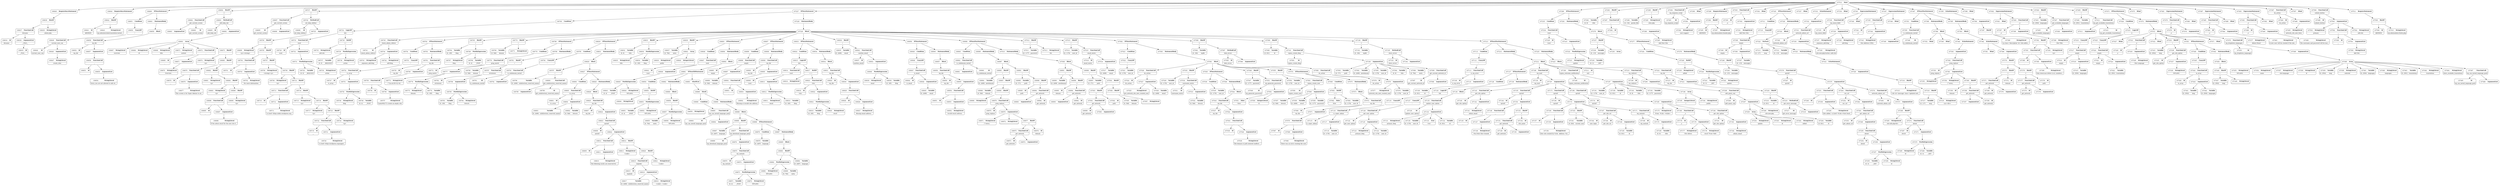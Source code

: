 digraph ast {
node [shape=none];
106635 [label=<<TABLE border='1' cellspacing='0' cellpadding='10' style='rounded' ><TR><TD border='0'>106635</TD><TD border='0'><B>Id</B></TD></TR><HR/><TR><TD border='0' cellpadding='5' colspan='2'>__FILE__</TD></TR></TABLE>>];
106634 [label=<<TABLE border='1' cellspacing='0' cellpadding='10' style='rounded' ><TR><TD border='0'>106634</TD><TD border='0'><B>Id</B></TD></TR><HR/><TR><TD border='0' cellpadding='5' colspan='2'>dirname</TD></TR></TABLE>>];
106637 [label=<<TABLE border='1' cellspacing='0' cellpadding='10' style='rounded' ><TR><TD border='0'>106637</TD><TD border='0'><B>FunctionCall</B></TD></TR><HR/><TR><TD border='0' cellpadding='5' colspan='2'>dirname</TD></TR></TABLE>>];
106637 -> 106634 [weight=2];
106637 -> 106636 [weight=2];
106636 [label=<<TABLE border='1' cellspacing='0' cellpadding='10' style='rounded' ><TR><TD border='0'>106636</TD><TD border='0'><B>ArgumentList</B></TD></TR><HR/><TR><TD border='0' cellpadding='5' colspan='2'>__FILE__</TD></TR></TABLE>>];
106636 -> 106635 [weight=2];
106639 [label=<<TABLE border='1' cellspacing='0' cellpadding='10' style='rounded' ><TR><TD border='0'>106639</TD><TD border='0'><B>StringLiteral</B></TD></TR><HR/><TR><TD border='0' cellpadding='5' colspan='2'>admin.php</TD></TR></TABLE>>];
106638 [label=<<TABLE border='1' cellspacing='0' cellpadding='10' style='rounded' ><TR><TD border='0'>106638</TD><TD border='0'><B>BinOP</B></TD></TR><HR/><TR><TD border='0' cellpadding='5' colspan='2'>.</TD></TR></TABLE>>];
106638 -> 106637 [weight=2];
106638 -> 106639 [weight=2];
106641 [label=<<TABLE border='1' cellspacing='0' cellpadding='10' style='rounded' ><TR><TD border='0'>106641</TD><TD border='0'><B>Id</B></TD></TR><HR/><TR><TD border='0' cellpadding='5' colspan='2'>ABSPATH</TD></TR></TABLE>>];
106640 [label=<<TABLE border='1' cellspacing='0' cellpadding='10' style='rounded' ><TR><TD border='0'>106640</TD><TD border='0'><B>RequireOnceStatement</B></TD></TR></TABLE>>];
106640 -> 106638 [weight=2];
106643 [label=<<TABLE border='1' cellspacing='0' cellpadding='10' style='rounded' ><TR><TD border='0'>106643</TD><TD border='0'><B>StringLiteral</B></TD></TR><HR/><TR><TD border='0' cellpadding='5' colspan='2'>wp-adminincludestranslation-install...</TD></TR></TABLE>>];
106642 [label=<<TABLE border='1' cellspacing='0' cellpadding='10' style='rounded' ><TR><TD border='0'>106642</TD><TD border='0'><B>BinOP</B></TD></TR><HR/><TR><TD border='0' cellpadding='5' colspan='2'>.</TD></TR></TABLE>>];
106642 -> 106641 [weight=2];
106642 -> 106643 [weight=2];
106644 [label=<<TABLE border='1' cellspacing='0' cellpadding='10' style='rounded' ><TR><TD border='0'>106644</TD><TD border='0'><B>RequireOnceStatement</B></TD></TR></TABLE>>];
106644 -> 106642 [weight=2];
106647 [label=<<TABLE border='1' cellspacing='0' cellpadding='10' style='rounded' ><TR><TD border='0'>106647</TD><TD border='0'><B>StringLiteral</B></TD></TR><HR/><TR><TD border='0' cellpadding='5' colspan='2'>create_sites</TD></TR></TABLE>>];
106646 [label=<<TABLE border='1' cellspacing='0' cellpadding='10' style='rounded' ><TR><TD border='0'>106646</TD><TD border='0'><B>Id</B></TD></TR><HR/><TR><TD border='0' cellpadding='5' colspan='2'>current_user_can</TD></TR></TABLE>>];
106649 [label=<<TABLE border='1' cellspacing='0' cellpadding='10' style='rounded' ><TR><TD border='0'>106649</TD><TD border='0'><B>FunctionCall</B></TD></TR><HR/><TR><TD border='0' cellpadding='5' colspan='2'>current_user_can</TD></TR></TABLE>>];
106649 -> 106646 [weight=2];
106649 -> 106648 [weight=2];
106648 [label=<<TABLE border='1' cellspacing='0' cellpadding='10' style='rounded' ><TR><TD border='0'>106648</TD><TD border='0'><B>ArgumentList</B></TD></TR></TABLE>>];
106648 -> 106647 [weight=2];
106651 [label=<<TABLE border='1' cellspacing='0' cellpadding='10' style='rounded' ><TR><TD border='0'>106651</TD><TD border='0'><B>Condition</B></TD></TR></TABLE>>];
106651 -> 106650 [weight=2];
106650 [label=<<TABLE border='1' cellspacing='0' cellpadding='10' style='rounded' ><TR><TD border='0'>106650</TD><TD border='0'><B>UnaryOP</B></TD></TR><HR/><TR><TD border='0' cellpadding='5' colspan='2'>!</TD></TR></TABLE>>];
106650 -> 106649 [weight=2];
106653 [label=<<TABLE border='1' cellspacing='0' cellpadding='10' style='rounded' ><TR><TD border='0'>106653</TD><TD border='0'><B>Id</B></TD></TR><HR/><TR><TD border='0' cellpadding='5' colspan='2'>__</TD></TR></TABLE>>];
106652 [label=<<TABLE border='1' cellspacing='0' cellpadding='10' style='rounded' ><TR><TD border='0'>106652</TD><TD border='0'><B>Id</B></TD></TR><HR/><TR><TD border='0' cellpadding='5' colspan='2'>wp_die</TD></TR></TABLE>>];
106655 [label=<<TABLE border='1' cellspacing='0' cellpadding='10' style='rounded' ><TR><TD border='0'>106655</TD><TD border='0'><B>ArgumentList</B></TD></TR></TABLE>>];
106655 -> 106654 [weight=2];
106654 [label=<<TABLE border='1' cellspacing='0' cellpadding='10' style='rounded' ><TR><TD border='0'>106654</TD><TD border='0'><B>StringLiteral</B></TD></TR><HR/><TR><TD border='0' cellpadding='5' colspan='2'>Sorry, you are not allowed to add sit...</TD></TR></TABLE>>];
106657 [label=<<TABLE border='1' cellspacing='0' cellpadding='10' style='rounded' ><TR><TD border='0'>106657</TD><TD border='0'><B>ArgumentList</B></TD></TR></TABLE>>];
106657 -> 106656 [weight=2];
106656 [label=<<TABLE border='1' cellspacing='0' cellpadding='10' style='rounded' ><TR><TD border='0'>106656</TD><TD border='0'><B>FunctionCall</B></TD></TR><HR/><TR><TD border='0' cellpadding='5' colspan='2'>__</TD></TR></TABLE>>];
106656 -> 106653 [weight=2];
106656 -> 106655 [weight=2];
106659 [label=<<TABLE border='1' cellspacing='0' cellpadding='10' style='rounded' ><TR><TD border='0'>106659</TD><TD border='0'><B>Block</B></TD></TR></TABLE>>];
106659 -> 106658 [weight=2];
106658 [label=<<TABLE border='1' cellspacing='0' cellpadding='10' style='rounded' ><TR><TD border='0'>106658</TD><TD border='0'><B>FunctionCall</B></TD></TR><HR/><TR><TD border='0' cellpadding='5' colspan='2'>wp_die</TD></TR></TABLE>>];
106658 -> 106652 [weight=2];
106658 -> 106657 [weight=2];
106661 [label=<<TABLE border='1' cellspacing='0' cellpadding='10' style='rounded' ><TR><TD border='0'>106661</TD><TD border='0'><B>StatementBody</B></TD></TR></TABLE>>];
106661 -> 106659 [weight=2];
106660 [label=<<TABLE border='1' cellspacing='0' cellpadding='10' style='rounded' ><TR><TD border='0'>106660</TD><TD border='0'><B>IfThenStatement</B></TD></TR></TABLE>>];
106660 -> 106651 [weight=2];
106660 -> 106661 [weight=2];
106663 [label=<<TABLE border='1' cellspacing='0' cellpadding='10' style='rounded' ><TR><TD border='0'>106663</TD><TD border='0'><B>ArgumentList</B></TD></TR></TABLE>>];
106662 [label=<<TABLE border='1' cellspacing='0' cellpadding='10' style='rounded' ><TR><TD border='0'>106662</TD><TD border='0'><B>Id</B></TD></TR><HR/><TR><TD border='0' cellpadding='5' colspan='2'>get_current_screen</TD></TR></TABLE>>];
106665 [label=<<TABLE border='1' cellspacing='0' cellpadding='10' style='rounded' ><TR><TD border='0'>106665</TD><TD border='0'><B>Id</B></TD></TR><HR/><TR><TD border='0' cellpadding='5' colspan='2'>add_help_tab</TD></TR></TABLE>>];
106664 [label=<<TABLE border='1' cellspacing='0' cellpadding='10' style='rounded' ><TR><TD border='0'>106664</TD><TD border='0'><B>FunctionCall</B></TD></TR><HR/><TR><TD border='0' cellpadding='5' colspan='2'>get_current_screen</TD></TR></TABLE>>];
106664 -> 106662 [weight=2];
106664 -> 106663 [weight=2];
106667 [label=<<TABLE border='1' cellspacing='0' cellpadding='10' style='rounded' ><TR><TD border='0'>106667</TD><TD border='0'><B>StringLiteral</B></TD></TR><HR/><TR><TD border='0' cellpadding='5' colspan='2'>overview</TD></TR></TABLE>>];
106666 [label=<<TABLE border='1' cellspacing='0' cellpadding='10' style='rounded' ><TR><TD border='0'>106666</TD><TD border='0'><B>StringLiteral</B></TD></TR><HR/><TR><TD border='0' cellpadding='5' colspan='2'>id</TD></TR></TABLE>>];
106669 [label=<<TABLE border='1' cellspacing='0' cellpadding='10' style='rounded' ><TR><TD border='0'>106669</TD><TD border='0'><B>Id</B></TD></TR><HR/><TR><TD border='0' cellpadding='5' colspan='2'>__</TD></TR></TABLE>>];
106668 [label=<<TABLE border='1' cellspacing='0' cellpadding='10' style='rounded' ><TR><TD border='0'>106668</TD><TD border='0'><B>StringLiteral</B></TD></TR><HR/><TR><TD border='0' cellpadding='5' colspan='2'>title</TD></TR></TABLE>>];
106671 [label=<<TABLE border='1' cellspacing='0' cellpadding='10' style='rounded' ><TR><TD border='0'>106671</TD><TD border='0'><B>ArgumentList</B></TD></TR></TABLE>>];
106671 -> 106670 [weight=2];
106670 [label=<<TABLE border='1' cellspacing='0' cellpadding='10' style='rounded' ><TR><TD border='0'>106670</TD><TD border='0'><B>StringLiteral</B></TD></TR><HR/><TR><TD border='0' cellpadding='5' colspan='2'>Overview</TD></TR></TABLE>>];
106673 [label=<<TABLE border='1' cellspacing='0' cellpadding='10' style='rounded' ><TR><TD border='0'>106673</TD><TD border='0'><B>StringLiteral</B></TD></TR><HR/><TR><TD border='0' cellpadding='5' colspan='2'>content</TD></TR></TABLE>>];
106672 [label=<<TABLE border='1' cellspacing='0' cellpadding='10' style='rounded' ><TR><TD border='0'>106672</TD><TD border='0'><B>FunctionCall</B></TD></TR><HR/><TR><TD border='0' cellpadding='5' colspan='2'>__</TD></TR></TABLE>>];
106672 -> 106669 [weight=2];
106672 -> 106671 [weight=2];
106675 [label=<<TABLE border='1' cellspacing='0' cellpadding='10' style='rounded' ><TR><TD border='0'>106675</TD><TD border='0'><B>BinOP</B></TD></TR><HR/><TR><TD border='0' cellpadding='5' colspan='2'>.</TD></TR></TABLE>>];
106675 -> 106674 [weight=2];
106675 -> 106680 [weight=2];
106674 [label=<<TABLE border='1' cellspacing='0' cellpadding='10' style='rounded' ><TR><TD border='0'>106674</TD><TD border='0'><B>StringLiteral</B></TD></TR><HR/><TR><TD border='0' cellpadding='5' colspan='2'>&lt;p&gt;</TD></TR></TABLE>>];
106677 [label=<<TABLE border='1' cellspacing='0' cellpadding='10' style='rounded' ><TR><TD border='0'>106677</TD><TD border='0'><B>StringLiteral</B></TD></TR><HR/><TR><TD border='0' cellpadding='5' colspan='2'>This screen is for Super Admins to ad...</TD></TR></TABLE>>];
106676 [label=<<TABLE border='1' cellspacing='0' cellpadding='10' style='rounded' ><TR><TD border='0'>106676</TD><TD border='0'><B>Id</B></TD></TR><HR/><TR><TD border='0' cellpadding='5' colspan='2'>__</TD></TR></TABLE>>];
106679 [label=<<TABLE border='1' cellspacing='0' cellpadding='10' style='rounded' ><TR><TD border='0'>106679</TD><TD border='0'><B>FunctionCall</B></TD></TR><HR/><TR><TD border='0' cellpadding='5' colspan='2'>__</TD></TR></TABLE>>];
106679 -> 106676 [weight=2];
106679 -> 106678 [weight=2];
106678 [label=<<TABLE border='1' cellspacing='0' cellpadding='10' style='rounded' ><TR><TD border='0'>106678</TD><TD border='0'><B>ArgumentList</B></TD></TR></TABLE>>];
106678 -> 106677 [weight=2];
106681 [label=<<TABLE border='1' cellspacing='0' cellpadding='10' style='rounded' ><TR><TD border='0'>106681</TD><TD border='0'><B>StringLiteral</B></TD></TR><HR/><TR><TD border='0' cellpadding='5' colspan='2'>&lt;p&gt;</TD></TR></TABLE>>];
106680 [label=<<TABLE border='1' cellspacing='0' cellpadding='10' style='rounded' ><TR><TD border='0'>106680</TD><TD border='0'><B>BinOP</B></TD></TR><HR/><TR><TD border='0' cellpadding='5' colspan='2'>.</TD></TR></TABLE>>];
106680 -> 106679 [weight=2];
106680 -> 106682 [weight=2];
106683 [label=<<TABLE border='1' cellspacing='0' cellpadding='10' style='rounded' ><TR><TD border='0'>106683</TD><TD border='0'><B>StringLiteral</B></TD></TR><HR/><TR><TD border='0' cellpadding='5' colspan='2'>&lt;p&gt;</TD></TR></TABLE>>];
106682 [label=<<TABLE border='1' cellspacing='0' cellpadding='10' style='rounded' ><TR><TD border='0'>106682</TD><TD border='0'><B>BinOP</B></TD></TR><HR/><TR><TD border='0' cellpadding='5' colspan='2'>.</TD></TR></TABLE>>];
106682 -> 106681 [weight=2];
106682 -> 106684 [weight=2];
106685 [label=<<TABLE border='1' cellspacing='0' cellpadding='10' style='rounded' ><TR><TD border='0'>106685</TD><TD border='0'><B>Id</B></TD></TR><HR/><TR><TD border='0' cellpadding='5' colspan='2'>__</TD></TR></TABLE>>];
106684 [label=<<TABLE border='1' cellspacing='0' cellpadding='10' style='rounded' ><TR><TD border='0'>106684</TD><TD border='0'><B>BinOP</B></TD></TR><HR/><TR><TD border='0' cellpadding='5' colspan='2'>.</TD></TR></TABLE>>];
106684 -> 106683 [weight=2];
106684 -> 106689 [weight=2];
106687 [label=<<TABLE border='1' cellspacing='0' cellpadding='10' style='rounded' ><TR><TD border='0'>106687</TD><TD border='0'><B>ArgumentList</B></TD></TR></TABLE>>];
106687 -> 106686 [weight=2];
106686 [label=<<TABLE border='1' cellspacing='0' cellpadding='10' style='rounded' ><TR><TD border='0'>106686</TD><TD border='0'><B>StringLiteral</B></TD></TR><HR/><TR><TD border='0' cellpadding='5' colspan='2'>If the admin email for the new site d...</TD></TR></TABLE>>];
106689 [label=<<TABLE border='1' cellspacing='0' cellpadding='10' style='rounded' ><TR><TD border='0'>106689</TD><TD border='0'><B>BinOP</B></TD></TR><HR/><TR><TD border='0' cellpadding='5' colspan='2'>.</TD></TR></TABLE>>];
106689 -> 106688 [weight=2];
106689 -> 106690 [weight=2];
106688 [label=<<TABLE border='1' cellspacing='0' cellpadding='10' style='rounded' ><TR><TD border='0'>106688</TD><TD border='0'><B>FunctionCall</B></TD></TR><HR/><TR><TD border='0' cellpadding='5' colspan='2'>__</TD></TR></TABLE>>];
106688 -> 106685 [weight=2];
106688 -> 106687 [weight=2];
106691 [label=<<TABLE border='1' cellspacing='0' cellpadding='10' style='rounded' ><TR><TD border='0'>106691</TD><TD border='0'><B>Array</B></TD></TR></TABLE>>];
106691 -> 106666 [weight=2];
106691 -> 106667 [weight=2];
106691 -> 106668 [weight=2];
106691 -> 106672 [weight=2];
106691 -> 106673 [weight=2];
106691 -> 106675 [weight=2];
106690 [label=<<TABLE border='1' cellspacing='0' cellpadding='10' style='rounded' ><TR><TD border='0'>106690</TD><TD border='0'><B>StringLiteral</B></TD></TR><HR/><TR><TD border='0' cellpadding='5' colspan='2'>&lt;p&gt;</TD></TR></TABLE>>];
106693 [label=<<TABLE border='1' cellspacing='0' cellpadding='10' style='rounded' ><TR><TD border='0'>106693</TD><TD border='0'><B>MethodCall</B></TD></TR><HR/><TR><TD border='0' cellpadding='5' colspan='2'>add_help_tab</TD></TR></TABLE>>];
106693 -> 106665 [weight=2];
106693 -> 106692 [weight=2];
106692 [label=<<TABLE border='1' cellspacing='0' cellpadding='10' style='rounded' ><TR><TD border='0'>106692</TD><TD border='0'><B>ArgumentList</B></TD></TR></TABLE>>];
106692 -> 106691 [weight=2];
106695 [label=<<TABLE border='1' cellspacing='0' cellpadding='10' style='rounded' ><TR><TD border='0'>106695</TD><TD border='0'><B>Id</B></TD></TR><HR/><TR><TD border='0' cellpadding='5' colspan='2'>get_current_screen</TD></TR></TABLE>>];
106694 [label=<<TABLE border='1' cellspacing='0' cellpadding='10' style='rounded' ><TR><TD border='0'>106694</TD><TD border='0'><B>BinOP</B></TD></TR><HR/><TR><TD border='0' cellpadding='5' colspan='2'>-&gt;</TD></TR></TABLE>>];
106694 -> 106664 [weight=2];
106694 -> 106693 [weight=2];
106697 [label=<<TABLE border='1' cellspacing='0' cellpadding='10' style='rounded' ><TR><TD border='0'>106697</TD><TD border='0'><B>FunctionCall</B></TD></TR><HR/><TR><TD border='0' cellpadding='5' colspan='2'>get_current_screen</TD></TR></TABLE>>];
106697 -> 106695 [weight=2];
106697 -> 106696 [weight=2];
106696 [label=<<TABLE border='1' cellspacing='0' cellpadding='10' style='rounded' ><TR><TD border='0'>106696</TD><TD border='0'><B>ArgumentList</B></TD></TR></TABLE>>];
106699 [label=<<TABLE border='1' cellspacing='0' cellpadding='10' style='rounded' ><TR><TD border='0'>106699</TD><TD border='0'><B>StringLiteral</B></TD></TR><HR/><TR><TD border='0' cellpadding='5' colspan='2'>&lt;p&gt;&lt;strong&gt;</TD></TR></TABLE>>];
106698 [label=<<TABLE border='1' cellspacing='0' cellpadding='10' style='rounded' ><TR><TD border='0'>106698</TD><TD border='0'><B>Id</B></TD></TR><HR/><TR><TD border='0' cellpadding='5' colspan='2'>set_help_sidebar</TD></TR></TABLE>>];
106701 [label=<<TABLE border='1' cellspacing='0' cellpadding='10' style='rounded' ><TR><TD border='0'>106701</TD><TD border='0'><B>Id</B></TD></TR><HR/><TR><TD border='0' cellpadding='5' colspan='2'>__</TD></TR></TABLE>>];
106700 [label=<<TABLE border='1' cellspacing='0' cellpadding='10' style='rounded' ><TR><TD border='0'>106700</TD><TD border='0'><B>BinOP</B></TD></TR><HR/><TR><TD border='0' cellpadding='5' colspan='2'>.</TD></TR></TABLE>>];
106700 -> 106699 [weight=2];
106700 -> 106705 [weight=2];
106703 [label=<<TABLE border='1' cellspacing='0' cellpadding='10' style='rounded' ><TR><TD border='0'>106703</TD><TD border='0'><B>ArgumentList</B></TD></TR></TABLE>>];
106703 -> 106702 [weight=2];
106702 [label=<<TABLE border='1' cellspacing='0' cellpadding='10' style='rounded' ><TR><TD border='0'>106702</TD><TD border='0'><B>StringLiteral</B></TD></TR><HR/><TR><TD border='0' cellpadding='5' colspan='2'>For more information:</TD></TR></TABLE>>];
106705 [label=<<TABLE border='1' cellspacing='0' cellpadding='10' style='rounded' ><TR><TD border='0'>106705</TD><TD border='0'><B>BinOP</B></TD></TR><HR/><TR><TD border='0' cellpadding='5' colspan='2'>.</TD></TR></TABLE>>];
106705 -> 106704 [weight=2];
106705 -> 106707 [weight=2];
106704 [label=<<TABLE border='1' cellspacing='0' cellpadding='10' style='rounded' ><TR><TD border='0'>106704</TD><TD border='0'><B>FunctionCall</B></TD></TR><HR/><TR><TD border='0' cellpadding='5' colspan='2'>__</TD></TR></TABLE>>];
106704 -> 106701 [weight=2];
106704 -> 106703 [weight=2];
106707 [label=<<TABLE border='1' cellspacing='0' cellpadding='10' style='rounded' ><TR><TD border='0'>106707</TD><TD border='0'><B>BinOP</B></TD></TR><HR/><TR><TD border='0' cellpadding='5' colspan='2'>.</TD></TR></TABLE>>];
106707 -> 106706 [weight=2];
106707 -> 106709 [weight=2];
106706 [label=<<TABLE border='1' cellspacing='0' cellpadding='10' style='rounded' ><TR><TD border='0'>106706</TD><TD border='0'><B>StringLiteral</B></TD></TR><HR/><TR><TD border='0' cellpadding='5' colspan='2'>&lt;strong&gt;&lt;p&gt;</TD></TR></TABLE>>];
106709 [label=<<TABLE border='1' cellspacing='0' cellpadding='10' style='rounded' ><TR><TD border='0'>106709</TD><TD border='0'><B>BinOP</B></TD></TR><HR/><TR><TD border='0' cellpadding='5' colspan='2'>.</TD></TR></TABLE>>];
106709 -> 106708 [weight=2];
106709 -> 106714 [weight=2];
106708 [label=<<TABLE border='1' cellspacing='0' cellpadding='10' style='rounded' ><TR><TD border='0'>106708</TD><TD border='0'><B>StringLiteral</B></TD></TR><HR/><TR><TD border='0' cellpadding='5' colspan='2'>&lt;p&gt;</TD></TR></TABLE>>];
106711 [label=<<TABLE border='1' cellspacing='0' cellpadding='10' style='rounded' ><TR><TD border='0'>106711</TD><TD border='0'><B>StringLiteral</B></TD></TR><HR/><TR><TD border='0' cellpadding='5' colspan='2'>&lt;a href='https:codex.wordpress.org...</TD></TR></TABLE>>];
106710 [label=<<TABLE border='1' cellspacing='0' cellpadding='10' style='rounded' ><TR><TD border='0'>106710</TD><TD border='0'><B>Id</B></TD></TR><HR/><TR><TD border='0' cellpadding='5' colspan='2'>__</TD></TR></TABLE>>];
106713 [label=<<TABLE border='1' cellspacing='0' cellpadding='10' style='rounded' ><TR><TD border='0'>106713</TD><TD border='0'><B>FunctionCall</B></TD></TR><HR/><TR><TD border='0' cellpadding='5' colspan='2'>__</TD></TR></TABLE>>];
106713 -> 106710 [weight=2];
106713 -> 106712 [weight=2];
106712 [label=<<TABLE border='1' cellspacing='0' cellpadding='10' style='rounded' ><TR><TD border='0'>106712</TD><TD border='0'><B>ArgumentList</B></TD></TR></TABLE>>];
106712 -> 106711 [weight=2];
106715 [label=<<TABLE border='1' cellspacing='0' cellpadding='10' style='rounded' ><TR><TD border='0'>106715</TD><TD border='0'><B>StringLiteral</B></TD></TR><HR/><TR><TD border='0' cellpadding='5' colspan='2'>&lt;p&gt;</TD></TR></TABLE>>];
106714 [label=<<TABLE border='1' cellspacing='0' cellpadding='10' style='rounded' ><TR><TD border='0'>106714</TD><TD border='0'><B>BinOP</B></TD></TR><HR/><TR><TD border='0' cellpadding='5' colspan='2'>.</TD></TR></TABLE>>];
106714 -> 106713 [weight=2];
106714 -> 106716 [weight=2];
106717 [label=<<TABLE border='1' cellspacing='0' cellpadding='10' style='rounded' ><TR><TD border='0'>106717</TD><TD border='0'><B>StringLiteral</B></TD></TR><HR/><TR><TD border='0' cellpadding='5' colspan='2'>&lt;p&gt;</TD></TR></TABLE>>];
106716 [label=<<TABLE border='1' cellspacing='0' cellpadding='10' style='rounded' ><TR><TD border='0'>106716</TD><TD border='0'><B>BinOP</B></TD></TR><HR/><TR><TD border='0' cellpadding='5' colspan='2'>.</TD></TR></TABLE>>];
106716 -> 106715 [weight=2];
106716 -> 106718 [weight=2];
106719 [label=<<TABLE border='1' cellspacing='0' cellpadding='10' style='rounded' ><TR><TD border='0'>106719</TD><TD border='0'><B>Id</B></TD></TR><HR/><TR><TD border='0' cellpadding='5' colspan='2'>__</TD></TR></TABLE>>];
106718 [label=<<TABLE border='1' cellspacing='0' cellpadding='10' style='rounded' ><TR><TD border='0'>106718</TD><TD border='0'><B>BinOP</B></TD></TR><HR/><TR><TD border='0' cellpadding='5' colspan='2'>.</TD></TR></TABLE>>];
106718 -> 106717 [weight=2];
106718 -> 106723 [weight=2];
106721 [label=<<TABLE border='1' cellspacing='0' cellpadding='10' style='rounded' ><TR><TD border='0'>106721</TD><TD border='0'><B>ArgumentList</B></TD></TR></TABLE>>];
106721 -> 106720 [weight=2];
106720 [label=<<TABLE border='1' cellspacing='0' cellpadding='10' style='rounded' ><TR><TD border='0'>106720</TD><TD border='0'><B>StringLiteral</B></TD></TR><HR/><TR><TD border='0' cellpadding='5' colspan='2'>&lt;a href='https:wordpress.orgsuppor...</TD></TR></TABLE>>];
106723 [label=<<TABLE border='1' cellspacing='0' cellpadding='10' style='rounded' ><TR><TD border='0'>106723</TD><TD border='0'><B>BinOP</B></TD></TR><HR/><TR><TD border='0' cellpadding='5' colspan='2'>.</TD></TR></TABLE>>];
106723 -> 106722 [weight=2];
106723 -> 106724 [weight=2];
106722 [label=<<TABLE border='1' cellspacing='0' cellpadding='10' style='rounded' ><TR><TD border='0'>106722</TD><TD border='0'><B>FunctionCall</B></TD></TR><HR/><TR><TD border='0' cellpadding='5' colspan='2'>__</TD></TR></TABLE>>];
106722 -> 106719 [weight=2];
106722 -> 106721 [weight=2];
106725 [label=<<TABLE border='1' cellspacing='0' cellpadding='10' style='rounded' ><TR><TD border='0'>106725</TD><TD border='0'><B>ArgumentList</B></TD></TR></TABLE>>];
106725 -> 106700 [weight=2];
106724 [label=<<TABLE border='1' cellspacing='0' cellpadding='10' style='rounded' ><TR><TD border='0'>106724</TD><TD border='0'><B>StringLiteral</B></TD></TR><HR/><TR><TD border='0' cellpadding='5' colspan='2'>&lt;p&gt;</TD></TR></TABLE>>];
106727 [label=<<TABLE border='1' cellspacing='0' cellpadding='10' style='rounded' ><TR><TD border='0'>106727</TD><TD border='0'><B>BinOP</B></TD></TR><HR/><TR><TD border='0' cellpadding='5' colspan='2'>-&gt;</TD></TR></TABLE>>];
106727 -> 106697 [weight=2];
106727 -> 106726 [weight=2];
106726 [label=<<TABLE border='1' cellspacing='0' cellpadding='10' style='rounded' ><TR><TD border='0'>106726</TD><TD border='0'><B>MethodCall</B></TD></TR><HR/><TR><TD border='0' cellpadding='5' colspan='2'>set_help_sidebar</TD></TR></TABLE>>];
106726 -> 106698 [weight=2];
106726 -> 106725 [weight=2];
106729 [label=<<TABLE border='1' cellspacing='0' cellpadding='10' style='rounded' ><TR><TD border='0'>106729</TD><TD border='0'><B>Variable</B></TD></TR><HR/><TR><TD border='0' cellpadding='5'>(0, 0)</TD><TD border='0' cellpadding='5'>_REQUEST</TD></TR></TABLE>>];
106728 [label=<<TABLE border='1' cellspacing='0' cellpadding='10' style='rounded' ><TR><TD border='0'>106728</TD><TD border='0'><B>Id</B></TD></TR><HR/><TR><TD border='0' cellpadding='5' colspan='2'>isset</TD></TR></TABLE>>];
106731 [label=<<TABLE border='1' cellspacing='0' cellpadding='10' style='rounded' ><TR><TD border='0'>106731</TD><TD border='0'><B>PostfixExpression</B></TD></TR></TABLE>>];
106731 -> 106729 [weight=2];
106731 -> 106730 [weight=2];
106730 [label=<<TABLE border='1' cellspacing='0' cellpadding='10' style='rounded' ><TR><TD border='0'>106730</TD><TD border='0'><B>StringLiteral</B></TD></TR><HR/><TR><TD border='0' cellpadding='5' colspan='2'>action</TD></TR></TABLE>>];
106733 [label=<<TABLE border='1' cellspacing='0' cellpadding='10' style='rounded' ><TR><TD border='0'>106733</TD><TD border='0'><B>FunctionCall</B></TD></TR><HR/><TR><TD border='0' cellpadding='5' colspan='2'>isset</TD></TR></TABLE>>];
106733 -> 106728 [weight=2];
106733 -> 106732 [weight=2];
106732 [label=<<TABLE border='1' cellspacing='0' cellpadding='10' style='rounded' ><TR><TD border='0'>106732</TD><TD border='0'><B>ArgumentList</B></TD></TR></TABLE>>];
106732 -> 106731 [weight=2];
106735 [label=<<TABLE border='1' cellspacing='0' cellpadding='10' style='rounded' ><TR><TD border='0'>106735</TD><TD border='0'><B>StringLiteral</B></TD></TR><HR/><TR><TD border='0' cellpadding='5' colspan='2'>add-site</TD></TR></TABLE>>];
106734 [label=<<TABLE border='1' cellspacing='0' cellpadding='10' style='rounded' ><TR><TD border='0'>106734</TD><TD border='0'><B>LogicOP</B></TD></TR><HR/><TR><TD border='0' cellpadding='5' colspan='2'>&amp;&amp;</TD></TR></TABLE>>];
106734 -> 106733 [weight=2];
106734 -> 106736 [weight=2];
106737 [label=<<TABLE border='1' cellspacing='0' cellpadding='10' style='rounded' ><TR><TD border='0'>106737</TD><TD border='0'><B>Variable</B></TD></TR><HR/><TR><TD border='0' cellpadding='5'>(0, 0)</TD><TD border='0' cellpadding='5'>_REQUEST</TD></TR></TABLE>>];
106736 [label=<<TABLE border='1' cellspacing='0' cellpadding='10' style='rounded' ><TR><TD border='0'>106736</TD><TD border='0'><B>RelOP</B></TD></TR><HR/><TR><TD border='0' cellpadding='5' colspan='2'>==</TD></TR></TABLE>>];
106736 -> 106735 [weight=2];
106736 -> 106739 [weight=2];
106739 [label=<<TABLE border='1' cellspacing='0' cellpadding='10' style='rounded' ><TR><TD border='0'>106739</TD><TD border='0'><B>PostfixExpression</B></TD></TR></TABLE>>];
106739 -> 106737 [weight=2];
106739 -> 106738 [weight=2];
106738 [label=<<TABLE border='1' cellspacing='0' cellpadding='10' style='rounded' ><TR><TD border='0'>106738</TD><TD border='0'><B>StringLiteral</B></TD></TR><HR/><TR><TD border='0' cellpadding='5' colspan='2'>action</TD></TR></TABLE>>];
106741 [label=<<TABLE border='1' cellspacing='0' cellpadding='10' style='rounded' ><TR><TD border='0'>106741</TD><TD border='0'><B>Id</B></TD></TR><HR/><TR><TD border='0' cellpadding='5' colspan='2'>check_admin_referer</TD></TR></TABLE>>];
106740 [label=<<TABLE border='1' cellspacing='0' cellpadding='10' style='rounded' ><TR><TD border='0'>106740</TD><TD border='0'><B>Condition</B></TD></TR></TABLE>>];
106740 -> 106734 [weight=2];
106743 [label=<<TABLE border='1' cellspacing='0' cellpadding='10' style='rounded' ><TR><TD border='0'>106743</TD><TD border='0'><B>StringLiteral</B></TD></TR><HR/><TR><TD border='0' cellpadding='5' colspan='2'>_wpnonce_add-blog</TD></TR></TABLE>>];
106742 [label=<<TABLE border='1' cellspacing='0' cellpadding='10' style='rounded' ><TR><TD border='0'>106742</TD><TD border='0'><B>StringLiteral</B></TD></TR><HR/><TR><TD border='0' cellpadding='5' colspan='2'>add-blog</TD></TR></TABLE>>];
106745 [label=<<TABLE border='1' cellspacing='0' cellpadding='10' style='rounded' ><TR><TD border='0'>106745</TD><TD border='0'><B>FunctionCall</B></TD></TR><HR/><TR><TD border='0' cellpadding='5' colspan='2'>check_admin_referer</TD></TR></TABLE>>];
106745 -> 106741 [weight=2];
106745 -> 106744 [weight=2];
106744 [label=<<TABLE border='1' cellspacing='0' cellpadding='10' style='rounded' ><TR><TD border='0'>106744</TD><TD border='0'><B>ArgumentList</B></TD></TR></TABLE>>];
106744 -> 106742 [weight=2];
106744 -> 106743 [weight=2];
106747 [label=<<TABLE border='1' cellspacing='0' cellpadding='10' style='rounded' ><TR><TD border='0'>106747</TD><TD border='0'><B>Id</B></TD></TR><HR/><TR><TD border='0' cellpadding='5' colspan='2'>is_array</TD></TR></TABLE>>];
106749 [label=<<TABLE border='1' cellspacing='0' cellpadding='10' style='rounded' ><TR><TD border='0'>106749</TD><TD border='0'><B>StringLiteral</B></TD></TR><HR/><TR><TD border='0' cellpadding='5' colspan='2'>blog</TD></TR></TABLE>>];
106748 [label=<<TABLE border='1' cellspacing='0' cellpadding='10' style='rounded' ><TR><TD border='0'>106748</TD><TD border='0'><B>Variable</B></TD></TR><HR/><TR><TD border='0' cellpadding='5'>(0, 4)</TD><TD border='0' cellpadding='5'>_POST</TD></TR></TABLE>>];
106751 [label=<<TABLE border='1' cellspacing='0' cellpadding='10' style='rounded' ><TR><TD border='0'>106751</TD><TD border='0'><B>ArgumentList</B></TD></TR></TABLE>>];
106751 -> 106750 [weight=2];
106750 [label=<<TABLE border='1' cellspacing='0' cellpadding='10' style='rounded' ><TR><TD border='0'>106750</TD><TD border='0'><B>PostfixExpression</B></TD></TR></TABLE>>];
106750 -> 106748 [weight=2];
106750 -> 106749 [weight=2];
106753 [label=<<TABLE border='1' cellspacing='0' cellpadding='10' style='rounded' ><TR><TD border='0'>106753</TD><TD border='0'><B>UnaryOP</B></TD></TR><HR/><TR><TD border='0' cellpadding='5' colspan='2'>!</TD></TR></TABLE>>];
106753 -> 106752 [weight=2];
106752 [label=<<TABLE border='1' cellspacing='0' cellpadding='10' style='rounded' ><TR><TD border='0'>106752</TD><TD border='0'><B>FunctionCall</B></TD></TR><HR/><TR><TD border='0' cellpadding='5' colspan='2'>is_array</TD></TR></TABLE>>];
106752 -> 106747 [weight=2];
106752 -> 106751 [weight=2];
106755 [label=<<TABLE border='1' cellspacing='0' cellpadding='10' style='rounded' ><TR><TD border='0'>106755</TD><TD border='0'><B>Id</B></TD></TR><HR/><TR><TD border='0' cellpadding='5' colspan='2'>wp_die</TD></TR></TABLE>>];
106754 [label=<<TABLE border='1' cellspacing='0' cellpadding='10' style='rounded' ><TR><TD border='0'>106754</TD><TD border='0'><B>Condition</B></TD></TR></TABLE>>];
106754 -> 106753 [weight=2];
106757 [label=<<TABLE border='1' cellspacing='0' cellpadding='10' style='rounded' ><TR><TD border='0'>106757</TD><TD border='0'><B>StringLiteral</B></TD></TR><HR/><TR><TD border='0' cellpadding='5' colspan='2'>Can&amp;#8217;t create an empty site.</TD></TR></TABLE>>];
106756 [label=<<TABLE border='1' cellspacing='0' cellpadding='10' style='rounded' ><TR><TD border='0'>106756</TD><TD border='0'><B>Id</B></TD></TR><HR/><TR><TD border='0' cellpadding='5' colspan='2'>__</TD></TR></TABLE>>];
106759 [label=<<TABLE border='1' cellspacing='0' cellpadding='10' style='rounded' ><TR><TD border='0'>106759</TD><TD border='0'><B>FunctionCall</B></TD></TR><HR/><TR><TD border='0' cellpadding='5' colspan='2'>__</TD></TR></TABLE>>];
106759 -> 106756 [weight=2];
106759 -> 106758 [weight=2];
106758 [label=<<TABLE border='1' cellspacing='0' cellpadding='10' style='rounded' ><TR><TD border='0'>106758</TD><TD border='0'><B>ArgumentList</B></TD></TR></TABLE>>];
106758 -> 106757 [weight=2];
106761 [label=<<TABLE border='1' cellspacing='0' cellpadding='10' style='rounded' ><TR><TD border='0'>106761</TD><TD border='0'><B>FunctionCall</B></TD></TR><HR/><TR><TD border='0' cellpadding='5' colspan='2'>wp_die</TD></TR></TABLE>>];
106761 -> 106755 [weight=2];
106761 -> 106760 [weight=2];
106760 [label=<<TABLE border='1' cellspacing='0' cellpadding='10' style='rounded' ><TR><TD border='0'>106760</TD><TD border='0'><B>ArgumentList</B></TD></TR></TABLE>>];
106760 -> 106759 [weight=2];
106763 [label=<<TABLE border='1' cellspacing='0' cellpadding='10' style='rounded' ><TR><TD border='0'>106763</TD><TD border='0'><B>StatementBody</B></TD></TR></TABLE>>];
106763 -> 106761 [weight=2];
106762 [label=<<TABLE border='1' cellspacing='0' cellpadding='10' style='rounded' ><TR><TD border='0'>106762</TD><TD border='0'><B>IfThenStatement</B></TD></TR></TABLE>>];
106762 -> 106754 [weight=2];
106762 -> 106763 [weight=2];
106765 [label=<<TABLE border='1' cellspacing='0' cellpadding='10' style='rounded' ><TR><TD border='0'>106765</TD><TD border='0'><B>BinOP</B></TD></TR><HR/><TR><TD border='0' cellpadding='5' colspan='2'>=</TD></TR></TABLE>>];
106765 -> 106764 [weight=2];
106765 -> 106768 [weight=2];
106764 [label=<<TABLE border='1' cellspacing='0' cellpadding='10' style='rounded' ><TR><TD border='0'>106764</TD><TD border='0'><B>Variable</B></TD></TR><HR/><TR><TD border='0' cellpadding='5'>(0, 185)</TD><TD border='0' cellpadding='5'>blog</TD></TR></TABLE>>];
106767 [label=<<TABLE border='1' cellspacing='0' cellpadding='10' style='rounded' ><TR><TD border='0'>106767</TD><TD border='0'><B>StringLiteral</B></TD></TR><HR/><TR><TD border='0' cellpadding='5' colspan='2'>blog</TD></TR></TABLE>>];
106766 [label=<<TABLE border='1' cellspacing='0' cellpadding='10' style='rounded' ><TR><TD border='0'>106766</TD><TD border='0'><B>Variable</B></TD></TR><HR/><TR><TD border='0' cellpadding='5'>(0, 4)</TD><TD border='0' cellpadding='5'>_POST</TD></TR></TABLE>>];
106769 [label=<<TABLE border='1' cellspacing='0' cellpadding='10' style='rounded' ><TR><TD border='0'>106769</TD><TD border='0'><B>Variable</B></TD></TR><HR/><TR><TD border='0' cellpadding='5'>(0, 546)</TD><TD border='0' cellpadding='5'>domain</TD></TR></TABLE>>];
106768 [label=<<TABLE border='1' cellspacing='0' cellpadding='10' style='rounded' ><TR><TD border='0'>106768</TD><TD border='0'><B>PostfixExpression</B></TD></TR></TABLE>>];
106768 -> 106766 [weight=2];
106768 -> 106767 [weight=2];
106771 [label=<<TABLE border='1' cellspacing='0' cellpadding='10' style='rounded' ><TR><TD border='0'>106771</TD><TD border='0'><B>StringLiteral</B></TD></TR><HR/><TR><TD border='0' cellpadding='5' colspan='2'></TD></TR></TABLE>>];
106770 [label=<<TABLE border='1' cellspacing='0' cellpadding='10' style='rounded' ><TR><TD border='0'>106770</TD><TD border='0'><B>BinOP</B></TD></TR><HR/><TR><TD border='0' cellpadding='5' colspan='2'>=</TD></TR></TABLE>>];
106770 -> 106769 [weight=2];
106770 -> 106771 [weight=2];
106773 [label=<<TABLE border='1' cellspacing='0' cellpadding='10' style='rounded' ><TR><TD border='0'>106773</TD><TD border='0'><B>StringLiteral</B></TD></TR><HR/><TR><TD border='0' cellpadding='5' colspan='2'>|^([a-zA-Z0-9-])+$|</TD></TR></TABLE>>];
106772 [label=<<TABLE border='1' cellspacing='0' cellpadding='10' style='rounded' ><TR><TD border='0'>106772</TD><TD border='0'><B>Id</B></TD></TR><HR/><TR><TD border='0' cellpadding='5' colspan='2'>preg_match</TD></TR></TABLE>>];
106775 [label=<<TABLE border='1' cellspacing='0' cellpadding='10' style='rounded' ><TR><TD border='0'>106775</TD><TD border='0'><B>StringLiteral</B></TD></TR><HR/><TR><TD border='0' cellpadding='5' colspan='2'>domain</TD></TR></TABLE>>];
106774 [label=<<TABLE border='1' cellspacing='0' cellpadding='10' style='rounded' ><TR><TD border='0'>106774</TD><TD border='0'><B>Variable</B></TD></TR><HR/><TR><TD border='0' cellpadding='5'>(0, 185)</TD><TD border='0' cellpadding='5'>blog</TD></TR></TABLE>>];
106777 [label=<<TABLE border='1' cellspacing='0' cellpadding='10' style='rounded' ><TR><TD border='0'>106777</TD><TD border='0'><B>ArgumentList</B></TD></TR></TABLE>>];
106777 -> 106773 [weight=2];
106777 -> 106776 [weight=2];
106776 [label=<<TABLE border='1' cellspacing='0' cellpadding='10' style='rounded' ><TR><TD border='0'>106776</TD><TD border='0'><B>PostfixExpression</B></TD></TR></TABLE>>];
106776 -> 106774 [weight=2];
106776 -> 106775 [weight=2];
106779 [label=<<TABLE border='1' cellspacing='0' cellpadding='10' style='rounded' ><TR><TD border='0'>106779</TD><TD border='0'><B>Condition</B></TD></TR></TABLE>>];
106779 -> 106778 [weight=2];
106778 [label=<<TABLE border='1' cellspacing='0' cellpadding='10' style='rounded' ><TR><TD border='0'>106778</TD><TD border='0'><B>FunctionCall</B></TD></TR><HR/><TR><TD border='0' cellpadding='5' colspan='2'>preg_match</TD></TR></TABLE>>];
106778 -> 106772 [weight=2];
106778 -> 106777 [weight=2];
106781 [label=<<TABLE border='1' cellspacing='0' cellpadding='10' style='rounded' ><TR><TD border='0'>106781</TD><TD border='0'><B>BinOP</B></TD></TR><HR/><TR><TD border='0' cellpadding='5' colspan='2'>=</TD></TR></TABLE>>];
106781 -> 106780 [weight=2];
106781 -> 106787 [weight=2];
106780 [label=<<TABLE border='1' cellspacing='0' cellpadding='10' style='rounded' ><TR><TD border='0'>106780</TD><TD border='0'><B>Variable</B></TD></TR><HR/><TR><TD border='0' cellpadding='5'>(0, 546)</TD><TD border='0' cellpadding='5'>domain</TD></TR></TABLE>>];
106783 [label=<<TABLE border='1' cellspacing='0' cellpadding='10' style='rounded' ><TR><TD border='0'>106783</TD><TD border='0'><B>Variable</B></TD></TR><HR/><TR><TD border='0' cellpadding='5'>(0, 185)</TD><TD border='0' cellpadding='5'>blog</TD></TR></TABLE>>];
106782 [label=<<TABLE border='1' cellspacing='0' cellpadding='10' style='rounded' ><TR><TD border='0'>106782</TD><TD border='0'><B>Id</B></TD></TR><HR/><TR><TD border='0' cellpadding='5' colspan='2'>strtolower</TD></TR></TABLE>>];
106785 [label=<<TABLE border='1' cellspacing='0' cellpadding='10' style='rounded' ><TR><TD border='0'>106785</TD><TD border='0'><B>PostfixExpression</B></TD></TR></TABLE>>];
106785 -> 106783 [weight=2];
106785 -> 106784 [weight=2];
106784 [label=<<TABLE border='1' cellspacing='0' cellpadding='10' style='rounded' ><TR><TD border='0'>106784</TD><TD border='0'><B>StringLiteral</B></TD></TR><HR/><TR><TD border='0' cellpadding='5' colspan='2'>domain</TD></TR></TABLE>>];
106787 [label=<<TABLE border='1' cellspacing='0' cellpadding='10' style='rounded' ><TR><TD border='0'>106787</TD><TD border='0'><B>FunctionCall</B></TD></TR><HR/><TR><TD border='0' cellpadding='5' colspan='2'>strtolower</TD></TR></TABLE>>];
106787 -> 106782 [weight=2];
106787 -> 106786 [weight=2];
106786 [label=<<TABLE border='1' cellspacing='0' cellpadding='10' style='rounded' ><TR><TD border='0'>106786</TD><TD border='0'><B>ArgumentList</B></TD></TR></TABLE>>];
106786 -> 106785 [weight=2];
106789 [label=<<TABLE border='1' cellspacing='0' cellpadding='10' style='rounded' ><TR><TD border='0'>106789</TD><TD border='0'><B>StatementBody</B></TD></TR></TABLE>>];
106789 -> 106781 [weight=2];
106788 [label=<<TABLE border='1' cellspacing='0' cellpadding='10' style='rounded' ><TR><TD border='0'>106788</TD><TD border='0'><B>IfThenStatement</B></TD></TR></TABLE>>];
106788 -> 106779 [weight=2];
106788 -> 106789 [weight=2];
106791 [label=<<TABLE border='1' cellspacing='0' cellpadding='10' style='rounded' ><TR><TD border='0'>106791</TD><TD border='0'><B>Id</B></TD></TR><HR/><TR><TD border='0' cellpadding='5' colspan='2'>is_subdomain_install</TD></TR></TABLE>>];
106793 [label=<<TABLE border='1' cellspacing='0' cellpadding='10' style='rounded' ><TR><TD border='0'>106793</TD><TD border='0'><B>FunctionCall</B></TD></TR><HR/><TR><TD border='0' cellpadding='5' colspan='2'>is_subdomain_install</TD></TR></TABLE>>];
106793 -> 106791 [weight=2];
106793 -> 106792 [weight=2];
106792 [label=<<TABLE border='1' cellspacing='0' cellpadding='10' style='rounded' ><TR><TD border='0'>106792</TD><TD border='0'><B>ArgumentList</B></TD></TR></TABLE>>];
106795 [label=<<TABLE border='1' cellspacing='0' cellpadding='10' style='rounded' ><TR><TD border='0'>106795</TD><TD border='0'><B>Condition</B></TD></TR></TABLE>>];
106795 -> 106794 [weight=2];
106794 [label=<<TABLE border='1' cellspacing='0' cellpadding='10' style='rounded' ><TR><TD border='0'>106794</TD><TD border='0'><B>UnaryOP</B></TD></TR><HR/><TR><TD border='0' cellpadding='5' colspan='2'>!</TD></TR></TABLE>>];
106794 -> 106793 [weight=2];
106797 [label=<<TABLE border='1' cellspacing='0' cellpadding='10' style='rounded' ><TR><TD border='0'>106797</TD><TD border='0'><B>BinOP</B></TD></TR><HR/><TR><TD border='0' cellpadding='5' colspan='2'>=</TD></TR></TABLE>>];
106797 -> 106796 [weight=2];
106797 -> 106800 [weight=2];
106796 [label=<<TABLE border='1' cellspacing='0' cellpadding='10' style='rounded' ><TR><TD border='0'>106796</TD><TD border='0'><B>Variable</B></TD></TR><HR/><TR><TD border='0' cellpadding='5'>(0, 2496)</TD><TD border='0' cellpadding='5'>subdirectory_reserved_names</TD></TR></TABLE>>];
106799 [label=<<TABLE border='1' cellspacing='0' cellpadding='10' style='rounded' ><TR><TD border='0'>106799</TD><TD border='0'><B>ArgumentList</B></TD></TR></TABLE>>];
106798 [label=<<TABLE border='1' cellspacing='0' cellpadding='10' style='rounded' ><TR><TD border='0'>106798</TD><TD border='0'><B>Id</B></TD></TR><HR/><TR><TD border='0' cellpadding='5' colspan='2'>get_subdirectory_reserved_names</TD></TR></TABLE>>];
106801 [label=<<TABLE border='1' cellspacing='0' cellpadding='10' style='rounded' ><TR><TD border='0'>106801</TD><TD border='0'><B>Id</B></TD></TR><HR/><TR><TD border='0' cellpadding='5' colspan='2'>in_array</TD></TR></TABLE>>];
106800 [label=<<TABLE border='1' cellspacing='0' cellpadding='10' style='rounded' ><TR><TD border='0'>106800</TD><TD border='0'><B>FunctionCall</B></TD></TR><HR/><TR><TD border='0' cellpadding='5' colspan='2'>get_subdirectory_reserved_names</TD></TR></TABLE>>];
106800 -> 106798 [weight=2];
106800 -> 106799 [weight=2];
106803 [label=<<TABLE border='1' cellspacing='0' cellpadding='10' style='rounded' ><TR><TD border='0'>106803</TD><TD border='0'><B>Variable</B></TD></TR><HR/><TR><TD border='0' cellpadding='5'>(0, 2496)</TD><TD border='0' cellpadding='5'>subdirectory_reserved_names</TD></TR></TABLE>>];
106802 [label=<<TABLE border='1' cellspacing='0' cellpadding='10' style='rounded' ><TR><TD border='0'>106802</TD><TD border='0'><B>Variable</B></TD></TR><HR/><TR><TD border='0' cellpadding='5'>(0, 546)</TD><TD border='0' cellpadding='5'>domain</TD></TR></TABLE>>];
106805 [label=<<TABLE border='1' cellspacing='0' cellpadding='10' style='rounded' ><TR><TD border='0'>106805</TD><TD border='0'><B>FunctionCall</B></TD></TR><HR/><TR><TD border='0' cellpadding='5' colspan='2'>in_array</TD></TR></TABLE>>];
106805 -> 106801 [weight=2];
106805 -> 106804 [weight=2];
106804 [label=<<TABLE border='1' cellspacing='0' cellpadding='10' style='rounded' ><TR><TD border='0'>106804</TD><TD border='0'><B>ArgumentList</B></TD></TR></TABLE>>];
106804 -> 106802 [weight=2];
106804 -> 106803 [weight=2];
106807 [label=<<TABLE border='1' cellspacing='0' cellpadding='10' style='rounded' ><TR><TD border='0'>106807</TD><TD border='0'><B>Id</B></TD></TR><HR/><TR><TD border='0' cellpadding='5' colspan='2'>wp_die</TD></TR></TABLE>>];
106806 [label=<<TABLE border='1' cellspacing='0' cellpadding='10' style='rounded' ><TR><TD border='0'>106806</TD><TD border='0'><B>Condition</B></TD></TR></TABLE>>];
106806 -> 106805 [weight=2];
106809 [label=<<TABLE border='1' cellspacing='0' cellpadding='10' style='rounded' ><TR><TD border='0'>106809</TD><TD border='0'><B>Id</B></TD></TR><HR/><TR><TD border='0' cellpadding='5' colspan='2'>__</TD></TR></TABLE>>];
106808 [label=<<TABLE border='1' cellspacing='0' cellpadding='10' style='rounded' ><TR><TD border='0'>106808</TD><TD border='0'><B>Id</B></TD></TR><HR/><TR><TD border='0' cellpadding='5' colspan='2'>sprintf</TD></TR></TABLE>>];
106811 [label=<<TABLE border='1' cellspacing='0' cellpadding='10' style='rounded' ><TR><TD border='0'>106811</TD><TD border='0'><B>ArgumentList</B></TD></TR></TABLE>>];
106811 -> 106810 [weight=2];
106810 [label=<<TABLE border='1' cellspacing='0' cellpadding='10' style='rounded' ><TR><TD border='0'>106810</TD><TD border='0'><B>StringLiteral</B></TD></TR><HR/><TR><TD border='0' cellpadding='5' colspan='2'>The following words are reserved for ...</TD></TR></TABLE>>];
106813 [label=<<TABLE border='1' cellspacing='0' cellpadding='10' style='rounded' ><TR><TD border='0'>106813</TD><TD border='0'><B>StringLiteral</B></TD></TR><HR/><TR><TD border='0' cellpadding='5' colspan='2'>&lt;code&gt;</TD></TR></TABLE>>];
106812 [label=<<TABLE border='1' cellspacing='0' cellpadding='10' style='rounded' ><TR><TD border='0'>106812</TD><TD border='0'><B>FunctionCall</B></TD></TR><HR/><TR><TD border='0' cellpadding='5' colspan='2'>__</TD></TR></TABLE>>];
106812 -> 106809 [weight=2];
106812 -> 106811 [weight=2];
106815 [label=<<TABLE border='1' cellspacing='0' cellpadding='10' style='rounded' ><TR><TD border='0'>106815</TD><TD border='0'><B>Id</B></TD></TR><HR/><TR><TD border='0' cellpadding='5' colspan='2'>implode</TD></TR></TABLE>>];
106814 [label=<<TABLE border='1' cellspacing='0' cellpadding='10' style='rounded' ><TR><TD border='0'>106814</TD><TD border='0'><B>BinOP</B></TD></TR><HR/><TR><TD border='0' cellpadding='5' colspan='2'>.</TD></TR></TABLE>>];
106814 -> 106813 [weight=2];
106814 -> 106820 [weight=2];
106817 [label=<<TABLE border='1' cellspacing='0' cellpadding='10' style='rounded' ><TR><TD border='0'>106817</TD><TD border='0'><B>Variable</B></TD></TR><HR/><TR><TD border='0' cellpadding='5'>(0, 2496)</TD><TD border='0' cellpadding='5'>subdirectory_reserved_names</TD></TR></TABLE>>];
106816 [label=<<TABLE border='1' cellspacing='0' cellpadding='10' style='rounded' ><TR><TD border='0'>106816</TD><TD border='0'><B>StringLiteral</B></TD></TR><HR/><TR><TD border='0' cellpadding='5' colspan='2'>&lt;code&gt;, &lt;code&gt;</TD></TR></TABLE>>];
106819 [label=<<TABLE border='1' cellspacing='0' cellpadding='10' style='rounded' ><TR><TD border='0'>106819</TD><TD border='0'><B>FunctionCall</B></TD></TR><HR/><TR><TD border='0' cellpadding='5' colspan='2'>implode</TD></TR></TABLE>>];
106819 -> 106815 [weight=2];
106819 -> 106818 [weight=2];
106818 [label=<<TABLE border='1' cellspacing='0' cellpadding='10' style='rounded' ><TR><TD border='0'>106818</TD><TD border='0'><B>ArgumentList</B></TD></TR></TABLE>>];
106818 -> 106816 [weight=2];
106818 -> 106817 [weight=2];
106821 [label=<<TABLE border='1' cellspacing='0' cellpadding='10' style='rounded' ><TR><TD border='0'>106821</TD><TD border='0'><B>StringLiteral</B></TD></TR><HR/><TR><TD border='0' cellpadding='5' colspan='2'>&lt;code&gt;</TD></TR></TABLE>>];
106820 [label=<<TABLE border='1' cellspacing='0' cellpadding='10' style='rounded' ><TR><TD border='0'>106820</TD><TD border='0'><B>BinOP</B></TD></TR><HR/><TR><TD border='0' cellpadding='5' colspan='2'>.</TD></TR></TABLE>>];
106820 -> 106819 [weight=2];
106820 -> 106821 [weight=2];
106823 [label=<<TABLE border='1' cellspacing='0' cellpadding='10' style='rounded' ><TR><TD border='0'>106823</TD><TD border='0'><B>FunctionCall</B></TD></TR><HR/><TR><TD border='0' cellpadding='5' colspan='2'>sprintf</TD></TR></TABLE>>];
106823 -> 106808 [weight=2];
106823 -> 106822 [weight=2];
106822 [label=<<TABLE border='1' cellspacing='0' cellpadding='10' style='rounded' ><TR><TD border='0'>106822</TD><TD border='0'><B>ArgumentList</B></TD></TR></TABLE>>];
106822 -> 106812 [weight=2];
106822 -> 106814 [weight=2];
106825 [label=<<TABLE border='1' cellspacing='0' cellpadding='10' style='rounded' ><TR><TD border='0'>106825</TD><TD border='0'><B>FunctionCall</B></TD></TR><HR/><TR><TD border='0' cellpadding='5' colspan='2'>wp_die</TD></TR></TABLE>>];
106825 -> 106807 [weight=2];
106825 -> 106824 [weight=2];
106824 [label=<<TABLE border='1' cellspacing='0' cellpadding='10' style='rounded' ><TR><TD border='0'>106824</TD><TD border='0'><B>ArgumentList</B></TD></TR></TABLE>>];
106824 -> 106823 [weight=2];
106827 [label=<<TABLE border='1' cellspacing='0' cellpadding='10' style='rounded' ><TR><TD border='0'>106827</TD><TD border='0'><B>IfThenStatement</B></TD></TR></TABLE>>];
106827 -> 106806 [weight=2];
106827 -> 106828 [weight=2];
106826 [label=<<TABLE border='1' cellspacing='0' cellpadding='10' style='rounded' ><TR><TD border='0'>106826</TD><TD border='0'><B>Block</B></TD></TR></TABLE>>];
106826 -> 106825 [weight=2];
106829 [label=<<TABLE border='1' cellspacing='0' cellpadding='10' style='rounded' ><TR><TD border='0'>106829</TD><TD border='0'><B>Block</B></TD></TR></TABLE>>];
106829 -> 106797 [weight=2];
106829 -> 106827 [weight=2];
106828 [label=<<TABLE border='1' cellspacing='0' cellpadding='10' style='rounded' ><TR><TD border='0'>106828</TD><TD border='0'><B>StatementBody</B></TD></TR></TABLE>>];
106828 -> 106826 [weight=2];
106831 [label=<<TABLE border='1' cellspacing='0' cellpadding='10' style='rounded' ><TR><TD border='0'>106831</TD><TD border='0'><B>StatementBody</B></TD></TR></TABLE>>];
106831 -> 106829 [weight=2];
106830 [label=<<TABLE border='1' cellspacing='0' cellpadding='10' style='rounded' ><TR><TD border='0'>106830</TD><TD border='0'><B>IfThenStatement</B></TD></TR></TABLE>>];
106830 -> 106795 [weight=2];
106830 -> 106831 [weight=2];
106833 [label=<<TABLE border='1' cellspacing='0' cellpadding='10' style='rounded' ><TR><TD border='0'>106833</TD><TD border='0'><B>BinOP</B></TD></TR><HR/><TR><TD border='0' cellpadding='5' colspan='2'>=</TD></TR></TABLE>>];
106833 -> 106832 [weight=2];
106833 -> 106836 [weight=2];
106832 [label=<<TABLE border='1' cellspacing='0' cellpadding='10' style='rounded' ><TR><TD border='0'>106832</TD><TD border='0'><B>Variable</B></TD></TR><HR/><TR><TD border='0' cellpadding='5'>(0, 8)</TD><TD border='0' cellpadding='5'>title</TD></TR></TABLE>>];
106835 [label=<<TABLE border='1' cellspacing='0' cellpadding='10' style='rounded' ><TR><TD border='0'>106835</TD><TD border='0'><B>StringLiteral</B></TD></TR><HR/><TR><TD border='0' cellpadding='5' colspan='2'>title</TD></TR></TABLE>>];
106834 [label=<<TABLE border='1' cellspacing='0' cellpadding='10' style='rounded' ><TR><TD border='0'>106834</TD><TD border='0'><B>Variable</B></TD></TR><HR/><TR><TD border='0' cellpadding='5'>(0, 185)</TD><TD border='0' cellpadding='5'>blog</TD></TR></TABLE>>];
106837 [label=<<TABLE border='1' cellspacing='0' cellpadding='10' style='rounded' ><TR><TD border='0'>106837</TD><TD border='0'><B>Variable</B></TD></TR><HR/><TR><TD border='0' cellpadding='5'>(0, 764)</TD><TD border='0' cellpadding='5'>meta</TD></TR></TABLE>>];
106836 [label=<<TABLE border='1' cellspacing='0' cellpadding='10' style='rounded' ><TR><TD border='0'>106836</TD><TD border='0'><B>PostfixExpression</B></TD></TR></TABLE>>];
106836 -> 106834 [weight=2];
106836 -> 106835 [weight=2];
106839 [label=<<TABLE border='1' cellspacing='0' cellpadding='10' style='rounded' ><TR><TD border='0'>106839</TD><TD border='0'><B>StringLiteral</B></TD></TR><HR/><TR><TD border='0' cellpadding='5' colspan='2'>public</TD></TR></TABLE>>];
106838 [label=<<TABLE border='1' cellspacing='0' cellpadding='10' style='rounded' ><TR><TD border='0'>106838</TD><TD border='0'><B>BinOP</B></TD></TR><HR/><TR><TD border='0' cellpadding='5' colspan='2'>=</TD></TR></TABLE>>];
106838 -> 106837 [weight=2];
106838 -> 106841 [weight=2];
106841 [label=<<TABLE border='1' cellspacing='0' cellpadding='10' style='rounded' ><TR><TD border='0'>106841</TD><TD border='0'><B>Array</B></TD></TR></TABLE>>];
106841 -> 106839 [weight=2];
106841 -> 106840 [weight=2];
106840 [label=<<TABLE border='1' cellspacing='0' cellpadding='10' style='rounded' ><TR><TD border='0'>106840</TD><TD border='0'><B>IntegerLiteral</B></TD></TR><HR/><TR><TD border='0' cellpadding='5' colspan='2'>1</TD></TR></TABLE>>];
106843 [label=<<TABLE border='1' cellspacing='0' cellpadding='10' style='rounded' ><TR><TD border='0'>106843</TD><TD border='0'><B>Variable</B></TD></TR><HR/><TR><TD border='0' cellpadding='5'>(0, 4)</TD><TD border='0' cellpadding='5'>_POST</TD></TR></TABLE>>];
106842 [label=<<TABLE border='1' cellspacing='0' cellpadding='10' style='rounded' ><TR><TD border='0'>106842</TD><TD border='0'><B>Id</B></TD></TR><HR/><TR><TD border='0' cellpadding='5' colspan='2'>isset</TD></TR></TABLE>>];
106845 [label=<<TABLE border='1' cellspacing='0' cellpadding='10' style='rounded' ><TR><TD border='0'>106845</TD><TD border='0'><B>PostfixExpression</B></TD></TR></TABLE>>];
106845 -> 106843 [weight=2];
106845 -> 106844 [weight=2];
106844 [label=<<TABLE border='1' cellspacing='0' cellpadding='10' style='rounded' ><TR><TD border='0'>106844</TD><TD border='0'><B>StringLiteral</B></TD></TR><HR/><TR><TD border='0' cellpadding='5' colspan='2'>WPLANG</TD></TR></TABLE>>];
106847 [label=<<TABLE border='1' cellspacing='0' cellpadding='10' style='rounded' ><TR><TD border='0'>106847</TD><TD border='0'><B>FunctionCall</B></TD></TR><HR/><TR><TD border='0' cellpadding='5' colspan='2'>isset</TD></TR></TABLE>>];
106847 -> 106842 [weight=2];
106847 -> 106846 [weight=2];
106846 [label=<<TABLE border='1' cellspacing='0' cellpadding='10' style='rounded' ><TR><TD border='0'>106846</TD><TD border='0'><B>ArgumentList</B></TD></TR></TABLE>>];
106846 -> 106845 [weight=2];
106849 [label=<<TABLE border='1' cellspacing='0' cellpadding='10' style='rounded' ><TR><TD border='0'>106849</TD><TD border='0'><B>StringLiteral</B></TD></TR><HR/><TR><TD border='0' cellpadding='5' colspan='2'></TD></TR></TABLE>>];
106848 [label=<<TABLE border='1' cellspacing='0' cellpadding='10' style='rounded' ><TR><TD border='0'>106848</TD><TD border='0'><B>Condition</B></TD></TR></TABLE>>];
106848 -> 106847 [weight=2];
106851 [label=<<TABLE border='1' cellspacing='0' cellpadding='10' style='rounded' ><TR><TD border='0'>106851</TD><TD border='0'><B>Variable</B></TD></TR><HR/><TR><TD border='0' cellpadding='5'>(0, 4)</TD><TD border='0' cellpadding='5'>_POST</TD></TR></TABLE>>];
106850 [label=<<TABLE border='1' cellspacing='0' cellpadding='10' style='rounded' ><TR><TD border='0'>106850</TD><TD border='0'><B>RelOP</B></TD></TR><HR/><TR><TD border='0' cellpadding='5' colspan='2'>===</TD></TR></TABLE>>];
106850 -> 106849 [weight=2];
106850 -> 106853 [weight=2];
106853 [label=<<TABLE border='1' cellspacing='0' cellpadding='10' style='rounded' ><TR><TD border='0'>106853</TD><TD border='0'><B>PostfixExpression</B></TD></TR></TABLE>>];
106853 -> 106851 [weight=2];
106853 -> 106852 [weight=2];
106852 [label=<<TABLE border='1' cellspacing='0' cellpadding='10' style='rounded' ><TR><TD border='0'>106852</TD><TD border='0'><B>StringLiteral</B></TD></TR><HR/><TR><TD border='0' cellpadding='5' colspan='2'>WPLANG</TD></TR></TABLE>>];
106855 [label=<<TABLE border='1' cellspacing='0' cellpadding='10' style='rounded' ><TR><TD border='0'>106855</TD><TD border='0'><B>Variable</B></TD></TR><HR/><TR><TD border='0' cellpadding='5'>(0, 764)</TD><TD border='0' cellpadding='5'>meta</TD></TR></TABLE>>];
106854 [label=<<TABLE border='1' cellspacing='0' cellpadding='10' style='rounded' ><TR><TD border='0'>106854</TD><TD border='0'><B>Condition</B></TD></TR></TABLE>>];
106854 -> 106850 [weight=2];
106857 [label=<<TABLE border='1' cellspacing='0' cellpadding='10' style='rounded' ><TR><TD border='0'>106857</TD><TD border='0'><B>PostfixExpression</B></TD></TR></TABLE>>];
106857 -> 106855 [weight=2];
106857 -> 106856 [weight=2];
106856 [label=<<TABLE border='1' cellspacing='0' cellpadding='10' style='rounded' ><TR><TD border='0'>106856</TD><TD border='0'><B>StringLiteral</B></TD></TR><HR/><TR><TD border='0' cellpadding='5' colspan='2'>WPLANG</TD></TR></TABLE>>];
106859 [label=<<TABLE border='1' cellspacing='0' cellpadding='10' style='rounded' ><TR><TD border='0'>106859</TD><TD border='0'><B>StringLiteral</B></TD></TR><HR/><TR><TD border='0' cellpadding='5' colspan='2'></TD></TR></TABLE>>];
106858 [label=<<TABLE border='1' cellspacing='0' cellpadding='10' style='rounded' ><TR><TD border='0'>106858</TD><TD border='0'><B>BinOP</B></TD></TR><HR/><TR><TD border='0' cellpadding='5' colspan='2'>=</TD></TR></TABLE>>];
106858 -> 106857 [weight=2];
106858 -> 106859 [weight=2];
106861 [label=<<TABLE border='1' cellspacing='0' cellpadding='10' style='rounded' ><TR><TD border='0'>106861</TD><TD border='0'><B>IfThenElifStatement</B></TD></TR></TABLE>>];
106861 -> 106854 [weight=2];
106861 -> 106862 [weight=2];
106861 -> 106891 [weight=2];
106860 [label=<<TABLE border='1' cellspacing='0' cellpadding='10' style='rounded' ><TR><TD border='0'>106860</TD><TD border='0'><B>Block</B></TD></TR></TABLE>>];
106860 -> 106858 [weight=2];
106863 [label=<<TABLE border='1' cellspacing='0' cellpadding='10' style='rounded' ><TR><TD border='0'>106863</TD><TD border='0'><B>Id</B></TD></TR><HR/><TR><TD border='0' cellpadding='5' colspan='2'>wp_can_install_language_pack</TD></TR></TABLE>>];
106862 [label=<<TABLE border='1' cellspacing='0' cellpadding='10' style='rounded' ><TR><TD border='0'>106862</TD><TD border='0'><B>StatementBody</B></TD></TR></TABLE>>];
106862 -> 106860 [weight=2];
106865 [label=<<TABLE border='1' cellspacing='0' cellpadding='10' style='rounded' ><TR><TD border='0'>106865</TD><TD border='0'><B>FunctionCall</B></TD></TR><HR/><TR><TD border='0' cellpadding='5' colspan='2'>wp_can_install_language_pack</TD></TR></TABLE>>];
106865 -> 106863 [weight=2];
106865 -> 106864 [weight=2];
106864 [label=<<TABLE border='1' cellspacing='0' cellpadding='10' style='rounded' ><TR><TD border='0'>106864</TD><TD border='0'><B>ArgumentList</B></TD></TR></TABLE>>];
106867 [label=<<TABLE border='1' cellspacing='0' cellpadding='10' style='rounded' ><TR><TD border='0'>106867</TD><TD border='0'><B>Variable</B></TD></TR><HR/><TR><TD border='0' cellpadding='5'>(0, 2497)</TD><TD border='0' cellpadding='5'>language</TD></TR></TABLE>>];
106866 [label=<<TABLE border='1' cellspacing='0' cellpadding='10' style='rounded' ><TR><TD border='0'>106866</TD><TD border='0'><B>Condition</B></TD></TR></TABLE>>];
106866 -> 106865 [weight=2];
106869 [label=<<TABLE border='1' cellspacing='0' cellpadding='10' style='rounded' ><TR><TD border='0'>106869</TD><TD border='0'><B>Id</B></TD></TR><HR/><TR><TD border='0' cellpadding='5' colspan='2'>wp_download_language_pack</TD></TR></TABLE>>];
106868 [label=<<TABLE border='1' cellspacing='0' cellpadding='10' style='rounded' ><TR><TD border='0'>106868</TD><TD border='0'><B>BinOP</B></TD></TR><HR/><TR><TD border='0' cellpadding='5' colspan='2'>=</TD></TR></TABLE>>];
106868 -> 106867 [weight=2];
106868 -> 106877 [weight=2];
106871 [label=<<TABLE border='1' cellspacing='0' cellpadding='10' style='rounded' ><TR><TD border='0'>106871</TD><TD border='0'><B>Variable</B></TD></TR><HR/><TR><TD border='0' cellpadding='5'>(0, 4)</TD><TD border='0' cellpadding='5'>_POST</TD></TR></TABLE>>];
106870 [label=<<TABLE border='1' cellspacing='0' cellpadding='10' style='rounded' ><TR><TD border='0'>106870</TD><TD border='0'><B>Id</B></TD></TR><HR/><TR><TD border='0' cellpadding='5' colspan='2'>wp_unslash</TD></TR></TABLE>>];
106873 [label=<<TABLE border='1' cellspacing='0' cellpadding='10' style='rounded' ><TR><TD border='0'>106873</TD><TD border='0'><B>PostfixExpression</B></TD></TR></TABLE>>];
106873 -> 106871 [weight=2];
106873 -> 106872 [weight=2];
106872 [label=<<TABLE border='1' cellspacing='0' cellpadding='10' style='rounded' ><TR><TD border='0'>106872</TD><TD border='0'><B>StringLiteral</B></TD></TR><HR/><TR><TD border='0' cellpadding='5' colspan='2'>WPLANG</TD></TR></TABLE>>];
106875 [label=<<TABLE border='1' cellspacing='0' cellpadding='10' style='rounded' ><TR><TD border='0'>106875</TD><TD border='0'><B>FunctionCall</B></TD></TR><HR/><TR><TD border='0' cellpadding='5' colspan='2'>wp_unslash</TD></TR></TABLE>>];
106875 -> 106870 [weight=2];
106875 -> 106874 [weight=2];
106874 [label=<<TABLE border='1' cellspacing='0' cellpadding='10' style='rounded' ><TR><TD border='0'>106874</TD><TD border='0'><B>ArgumentList</B></TD></TR></TABLE>>];
106874 -> 106873 [weight=2];
106877 [label=<<TABLE border='1' cellspacing='0' cellpadding='10' style='rounded' ><TR><TD border='0'>106877</TD><TD border='0'><B>FunctionCall</B></TD></TR><HR/><TR><TD border='0' cellpadding='5' colspan='2'>wp_download_language_pack</TD></TR></TABLE>>];
106877 -> 106869 [weight=2];
106877 -> 106876 [weight=2];
106876 [label=<<TABLE border='1' cellspacing='0' cellpadding='10' style='rounded' ><TR><TD border='0'>106876</TD><TD border='0'><B>ArgumentList</B></TD></TR></TABLE>>];
106876 -> 106875 [weight=2];
106879 [label=<<TABLE border='1' cellspacing='0' cellpadding='10' style='rounded' ><TR><TD border='0'>106879</TD><TD border='0'><B>Condition</B></TD></TR></TABLE>>];
106879 -> 106878 [weight=2];
106878 [label=<<TABLE border='1' cellspacing='0' cellpadding='10' style='rounded' ><TR><TD border='0'>106878</TD><TD border='0'><B>Variable</B></TD></TR><HR/><TR><TD border='0' cellpadding='5'>(0, 2497)</TD><TD border='0' cellpadding='5'>language</TD></TR></TABLE>>];
106881 [label=<<TABLE border='1' cellspacing='0' cellpadding='10' style='rounded' ><TR><TD border='0'>106881</TD><TD border='0'><B>StringLiteral</B></TD></TR><HR/><TR><TD border='0' cellpadding='5' colspan='2'>WPLANG</TD></TR></TABLE>>];
106880 [label=<<TABLE border='1' cellspacing='0' cellpadding='10' style='rounded' ><TR><TD border='0'>106880</TD><TD border='0'><B>Variable</B></TD></TR><HR/><TR><TD border='0' cellpadding='5'>(0, 764)</TD><TD border='0' cellpadding='5'>meta</TD></TR></TABLE>>];
106883 [label=<<TABLE border='1' cellspacing='0' cellpadding='10' style='rounded' ><TR><TD border='0'>106883</TD><TD border='0'><B>BinOP</B></TD></TR><HR/><TR><TD border='0' cellpadding='5' colspan='2'>=</TD></TR></TABLE>>];
106883 -> 106882 [weight=2];
106883 -> 106884 [weight=2];
106882 [label=<<TABLE border='1' cellspacing='0' cellpadding='10' style='rounded' ><TR><TD border='0'>106882</TD><TD border='0'><B>PostfixExpression</B></TD></TR></TABLE>>];
106882 -> 106880 [weight=2];
106882 -> 106881 [weight=2];
106885 [label=<<TABLE border='1' cellspacing='0' cellpadding='10' style='rounded' ><TR><TD border='0'>106885</TD><TD border='0'><B>Block</B></TD></TR></TABLE>>];
106885 -> 106883 [weight=2];
106884 [label=<<TABLE border='1' cellspacing='0' cellpadding='10' style='rounded' ><TR><TD border='0'>106884</TD><TD border='0'><B>Variable</B></TD></TR><HR/><TR><TD border='0' cellpadding='5'>(0, 2497)</TD><TD border='0' cellpadding='5'>language</TD></TR></TABLE>>];
106887 [label=<<TABLE border='1' cellspacing='0' cellpadding='10' style='rounded' ><TR><TD border='0'>106887</TD><TD border='0'><B>StatementBody</B></TD></TR></TABLE>>];
106887 -> 106885 [weight=2];
106886 [label=<<TABLE border='1' cellspacing='0' cellpadding='10' style='rounded' ><TR><TD border='0'>106886</TD><TD border='0'><B>IfThenStatement</B></TD></TR></TABLE>>];
106886 -> 106879 [weight=2];
106886 -> 106887 [weight=2];
106889 [label=<<TABLE border='1' cellspacing='0' cellpadding='10' style='rounded' ><TR><TD border='0'>106889</TD><TD border='0'><B>ElseIf</B></TD></TR></TABLE>>];
106889 -> 106866 [weight=2];
106889 -> 106890 [weight=2];
106888 [label=<<TABLE border='1' cellspacing='0' cellpadding='10' style='rounded' ><TR><TD border='0'>106888</TD><TD border='0'><B>Block</B></TD></TR></TABLE>>];
106888 -> 106868 [weight=2];
106888 -> 106886 [weight=2];
106891 [label=<<TABLE border='1' cellspacing='0' cellpadding='10' style='rounded' ><TR><TD border='0'>106891</TD><TD border='0'><B>ElseIfList</B></TD></TR></TABLE>>];
106891 -> 106889 [weight=2];
106890 [label=<<TABLE border='1' cellspacing='0' cellpadding='10' style='rounded' ><TR><TD border='0'>106890</TD><TD border='0'><B>StatementBody</B></TD></TR></TABLE>>];
106890 -> 106888 [weight=2];
106893 [label=<<TABLE border='1' cellspacing='0' cellpadding='10' style='rounded' ><TR><TD border='0'>106893</TD><TD border='0'><B>IfThenStatement</B></TD></TR></TABLE>>];
106893 -> 106848 [weight=2];
106893 -> 106894 [weight=2];
106892 [label=<<TABLE border='1' cellspacing='0' cellpadding='10' style='rounded' ><TR><TD border='0'>106892</TD><TD border='0'><B>Block</B></TD></TR></TABLE>>];
106892 -> 106861 [weight=2];
106895 [label=<<TABLE border='1' cellspacing='0' cellpadding='10' style='rounded' ><TR><TD border='0'>106895</TD><TD border='0'><B>Id</B></TD></TR><HR/><TR><TD border='0' cellpadding='5' colspan='2'>empty</TD></TR></TABLE>>];
106894 [label=<<TABLE border='1' cellspacing='0' cellpadding='10' style='rounded' ><TR><TD border='0'>106894</TD><TD border='0'><B>StatementBody</B></TD></TR></TABLE>>];
106894 -> 106892 [weight=2];
106897 [label=<<TABLE border='1' cellspacing='0' cellpadding='10' style='rounded' ><TR><TD border='0'>106897</TD><TD border='0'><B>ArgumentList</B></TD></TR></TABLE>>];
106897 -> 106896 [weight=2];
106896 [label=<<TABLE border='1' cellspacing='0' cellpadding='10' style='rounded' ><TR><TD border='0'>106896</TD><TD border='0'><B>Variable</B></TD></TR><HR/><TR><TD border='0' cellpadding='5'>(0, 546)</TD><TD border='0' cellpadding='5'>domain</TD></TR></TABLE>>];
106899 [label=<<TABLE border='1' cellspacing='0' cellpadding='10' style='rounded' ><TR><TD border='0'>106899</TD><TD border='0'><B>Condition</B></TD></TR></TABLE>>];
106899 -> 106898 [weight=2];
106898 [label=<<TABLE border='1' cellspacing='0' cellpadding='10' style='rounded' ><TR><TD border='0'>106898</TD><TD border='0'><B>FunctionCall</B></TD></TR><HR/><TR><TD border='0' cellpadding='5' colspan='2'>empty</TD></TR></TABLE>>];
106898 -> 106895 [weight=2];
106898 -> 106897 [weight=2];
106901 [label=<<TABLE border='1' cellspacing='0' cellpadding='10' style='rounded' ><TR><TD border='0'>106901</TD><TD border='0'><B>Id</B></TD></TR><HR/><TR><TD border='0' cellpadding='5' colspan='2'>__</TD></TR></TABLE>>];
106900 [label=<<TABLE border='1' cellspacing='0' cellpadding='10' style='rounded' ><TR><TD border='0'>106900</TD><TD border='0'><B>Id</B></TD></TR><HR/><TR><TD border='0' cellpadding='5' colspan='2'>wp_die</TD></TR></TABLE>>];
106903 [label=<<TABLE border='1' cellspacing='0' cellpadding='10' style='rounded' ><TR><TD border='0'>106903</TD><TD border='0'><B>ArgumentList</B></TD></TR></TABLE>>];
106903 -> 106902 [weight=2];
106902 [label=<<TABLE border='1' cellspacing='0' cellpadding='10' style='rounded' ><TR><TD border='0'>106902</TD><TD border='0'><B>StringLiteral</B></TD></TR><HR/><TR><TD border='0' cellpadding='5' colspan='2'>Missing or invalid site address.</TD></TR></TABLE>>];
106905 [label=<<TABLE border='1' cellspacing='0' cellpadding='10' style='rounded' ><TR><TD border='0'>106905</TD><TD border='0'><B>ArgumentList</B></TD></TR></TABLE>>];
106905 -> 106904 [weight=2];
106904 [label=<<TABLE border='1' cellspacing='0' cellpadding='10' style='rounded' ><TR><TD border='0'>106904</TD><TD border='0'><B>FunctionCall</B></TD></TR><HR/><TR><TD border='0' cellpadding='5' colspan='2'>__</TD></TR></TABLE>>];
106904 -> 106901 [weight=2];
106904 -> 106903 [weight=2];
106907 [label=<<TABLE border='1' cellspacing='0' cellpadding='10' style='rounded' ><TR><TD border='0'>106907</TD><TD border='0'><B>IfThenStatement</B></TD></TR></TABLE>>];
106907 -> 106899 [weight=2];
106907 -> 106908 [weight=2];
106906 [label=<<TABLE border='1' cellspacing='0' cellpadding='10' style='rounded' ><TR><TD border='0'>106906</TD><TD border='0'><B>FunctionCall</B></TD></TR><HR/><TR><TD border='0' cellpadding='5' colspan='2'>wp_die</TD></TR></TABLE>>];
106906 -> 106900 [weight=2];
106906 -> 106905 [weight=2];
106909 [label=<<TABLE border='1' cellspacing='0' cellpadding='10' style='rounded' ><TR><TD border='0'>106909</TD><TD border='0'><B>Id</B></TD></TR><HR/><TR><TD border='0' cellpadding='5' colspan='2'>isset</TD></TR></TABLE>>];
106908 [label=<<TABLE border='1' cellspacing='0' cellpadding='10' style='rounded' ><TR><TD border='0'>106908</TD><TD border='0'><B>StatementBody</B></TD></TR></TABLE>>];
106908 -> 106906 [weight=2];
106911 [label=<<TABLE border='1' cellspacing='0' cellpadding='10' style='rounded' ><TR><TD border='0'>106911</TD><TD border='0'><B>StringLiteral</B></TD></TR><HR/><TR><TD border='0' cellpadding='5' colspan='2'>email</TD></TR></TABLE>>];
106910 [label=<<TABLE border='1' cellspacing='0' cellpadding='10' style='rounded' ><TR><TD border='0'>106910</TD><TD border='0'><B>Variable</B></TD></TR><HR/><TR><TD border='0' cellpadding='5'>(0, 185)</TD><TD border='0' cellpadding='5'>blog</TD></TR></TABLE>>];
106913 [label=<<TABLE border='1' cellspacing='0' cellpadding='10' style='rounded' ><TR><TD border='0'>106913</TD><TD border='0'><B>ArgumentList</B></TD></TR></TABLE>>];
106913 -> 106912 [weight=2];
106912 [label=<<TABLE border='1' cellspacing='0' cellpadding='10' style='rounded' ><TR><TD border='0'>106912</TD><TD border='0'><B>PostfixExpression</B></TD></TR></TABLE>>];
106912 -> 106910 [weight=2];
106912 -> 106911 [weight=2];
106915 [label=<<TABLE border='1' cellspacing='0' cellpadding='10' style='rounded' ><TR><TD border='0'>106915</TD><TD border='0'><B>LogicOP</B></TD></TR><HR/><TR><TD border='0' cellpadding='5' colspan='2'>&amp;&amp;</TD></TR></TABLE>>];
106915 -> 106914 [weight=2];
106915 -> 106917 [weight=2];
106914 [label=<<TABLE border='1' cellspacing='0' cellpadding='10' style='rounded' ><TR><TD border='0'>106914</TD><TD border='0'><B>FunctionCall</B></TD></TR><HR/><TR><TD border='0' cellpadding='5' colspan='2'>isset</TD></TR></TABLE>>];
106914 -> 106909 [weight=2];
106914 -> 106913 [weight=2];
106917 [label=<<TABLE border='1' cellspacing='0' cellpadding='10' style='rounded' ><TR><TD border='0'>106917</TD><TD border='0'><B>RelOP</B></TD></TR><HR/><TR><TD border='0' cellpadding='5' colspan='2'>===</TD></TR></TABLE>>];
106917 -> 106916 [weight=2];
106917 -> 106923 [weight=2];
106916 [label=<<TABLE border='1' cellspacing='0' cellpadding='10' style='rounded' ><TR><TD border='0'>106916</TD><TD border='0'><B>StringLiteral</B></TD></TR><HR/><TR><TD border='0' cellpadding='5' colspan='2'></TD></TR></TABLE>>];
106919 [label=<<TABLE border='1' cellspacing='0' cellpadding='10' style='rounded' ><TR><TD border='0'>106919</TD><TD border='0'><B>Variable</B></TD></TR><HR/><TR><TD border='0' cellpadding='5'>(0, 185)</TD><TD border='0' cellpadding='5'>blog</TD></TR></TABLE>>];
106918 [label=<<TABLE border='1' cellspacing='0' cellpadding='10' style='rounded' ><TR><TD border='0'>106918</TD><TD border='0'><B>Id</B></TD></TR><HR/><TR><TD border='0' cellpadding='5' colspan='2'>trim</TD></TR></TABLE>>];
106921 [label=<<TABLE border='1' cellspacing='0' cellpadding='10' style='rounded' ><TR><TD border='0'>106921</TD><TD border='0'><B>PostfixExpression</B></TD></TR></TABLE>>];
106921 -> 106919 [weight=2];
106921 -> 106920 [weight=2];
106920 [label=<<TABLE border='1' cellspacing='0' cellpadding='10' style='rounded' ><TR><TD border='0'>106920</TD><TD border='0'><B>StringLiteral</B></TD></TR><HR/><TR><TD border='0' cellpadding='5' colspan='2'>email</TD></TR></TABLE>>];
106923 [label=<<TABLE border='1' cellspacing='0' cellpadding='10' style='rounded' ><TR><TD border='0'>106923</TD><TD border='0'><B>FunctionCall</B></TD></TR><HR/><TR><TD border='0' cellpadding='5' colspan='2'>trim</TD></TR></TABLE>>];
106923 -> 106918 [weight=2];
106923 -> 106922 [weight=2];
106922 [label=<<TABLE border='1' cellspacing='0' cellpadding='10' style='rounded' ><TR><TD border='0'>106922</TD><TD border='0'><B>ArgumentList</B></TD></TR></TABLE>>];
106922 -> 106921 [weight=2];
106925 [label=<<TABLE border='1' cellspacing='0' cellpadding='10' style='rounded' ><TR><TD border='0'>106925</TD><TD border='0'><B>Id</B></TD></TR><HR/><TR><TD border='0' cellpadding='5' colspan='2'>wp_die</TD></TR></TABLE>>];
106924 [label=<<TABLE border='1' cellspacing='0' cellpadding='10' style='rounded' ><TR><TD border='0'>106924</TD><TD border='0'><B>Condition</B></TD></TR></TABLE>>];
106924 -> 106915 [weight=2];
106927 [label=<<TABLE border='1' cellspacing='0' cellpadding='10' style='rounded' ><TR><TD border='0'>106927</TD><TD border='0'><B>StringLiteral</B></TD></TR><HR/><TR><TD border='0' cellpadding='5' colspan='2'>Missing email address.</TD></TR></TABLE>>];
106926 [label=<<TABLE border='1' cellspacing='0' cellpadding='10' style='rounded' ><TR><TD border='0'>106926</TD><TD border='0'><B>Id</B></TD></TR><HR/><TR><TD border='0' cellpadding='5' colspan='2'>__</TD></TR></TABLE>>];
106929 [label=<<TABLE border='1' cellspacing='0' cellpadding='10' style='rounded' ><TR><TD border='0'>106929</TD><TD border='0'><B>FunctionCall</B></TD></TR><HR/><TR><TD border='0' cellpadding='5' colspan='2'>__</TD></TR></TABLE>>];
106929 -> 106926 [weight=2];
106929 -> 106928 [weight=2];
106928 [label=<<TABLE border='1' cellspacing='0' cellpadding='10' style='rounded' ><TR><TD border='0'>106928</TD><TD border='0'><B>ArgumentList</B></TD></TR></TABLE>>];
106928 -> 106927 [weight=2];
106931 [label=<<TABLE border='1' cellspacing='0' cellpadding='10' style='rounded' ><TR><TD border='0'>106931</TD><TD border='0'><B>FunctionCall</B></TD></TR><HR/><TR><TD border='0' cellpadding='5' colspan='2'>wp_die</TD></TR></TABLE>>];
106931 -> 106925 [weight=2];
106931 -> 106930 [weight=2];
106930 [label=<<TABLE border='1' cellspacing='0' cellpadding='10' style='rounded' ><TR><TD border='0'>106930</TD><TD border='0'><B>ArgumentList</B></TD></TR></TABLE>>];
106930 -> 106929 [weight=2];
106933 [label=<<TABLE border='1' cellspacing='0' cellpadding='10' style='rounded' ><TR><TD border='0'>106933</TD><TD border='0'><B>IfThenStatement</B></TD></TR></TABLE>>];
106933 -> 106924 [weight=2];
106933 -> 106934 [weight=2];
106932 [label=<<TABLE border='1' cellspacing='0' cellpadding='10' style='rounded' ><TR><TD border='0'>106932</TD><TD border='0'><B>Block</B></TD></TR></TABLE>>];
106932 -> 106931 [weight=2];
106935 [label=<<TABLE border='1' cellspacing='0' cellpadding='10' style='rounded' ><TR><TD border='0'>106935</TD><TD border='0'><B>Variable</B></TD></TR><HR/><TR><TD border='0' cellpadding='5'>(0, 2498)</TD><TD border='0' cellpadding='5'>email</TD></TR></TABLE>>];
106934 [label=<<TABLE border='1' cellspacing='0' cellpadding='10' style='rounded' ><TR><TD border='0'>106934</TD><TD border='0'><B>StatementBody</B></TD></TR></TABLE>>];
106934 -> 106932 [weight=2];
106937 [label=<<TABLE border='1' cellspacing='0' cellpadding='10' style='rounded' ><TR><TD border='0'>106937</TD><TD border='0'><B>Id</B></TD></TR><HR/><TR><TD border='0' cellpadding='5' colspan='2'>sanitize_email</TD></TR></TABLE>>];
106936 [label=<<TABLE border='1' cellspacing='0' cellpadding='10' style='rounded' ><TR><TD border='0'>106936</TD><TD border='0'><B>BinOP</B></TD></TR><HR/><TR><TD border='0' cellpadding='5' colspan='2'>=</TD></TR></TABLE>>];
106936 -> 106935 [weight=2];
106936 -> 106942 [weight=2];
106939 [label=<<TABLE border='1' cellspacing='0' cellpadding='10' style='rounded' ><TR><TD border='0'>106939</TD><TD border='0'><B>StringLiteral</B></TD></TR><HR/><TR><TD border='0' cellpadding='5' colspan='2'>email</TD></TR></TABLE>>];
106938 [label=<<TABLE border='1' cellspacing='0' cellpadding='10' style='rounded' ><TR><TD border='0'>106938</TD><TD border='0'><B>Variable</B></TD></TR><HR/><TR><TD border='0' cellpadding='5'>(0, 185)</TD><TD border='0' cellpadding='5'>blog</TD></TR></TABLE>>];
106941 [label=<<TABLE border='1' cellspacing='0' cellpadding='10' style='rounded' ><TR><TD border='0'>106941</TD><TD border='0'><B>ArgumentList</B></TD></TR></TABLE>>];
106941 -> 106940 [weight=2];
106940 [label=<<TABLE border='1' cellspacing='0' cellpadding='10' style='rounded' ><TR><TD border='0'>106940</TD><TD border='0'><B>PostfixExpression</B></TD></TR></TABLE>>];
106940 -> 106938 [weight=2];
106940 -> 106939 [weight=2];
106942 [label=<<TABLE border='1' cellspacing='0' cellpadding='10' style='rounded' ><TR><TD border='0'>106942</TD><TD border='0'><B>FunctionCall</B></TD></TR><HR/><TR><TD border='0' cellpadding='5' colspan='2'>sanitize_email</TD></TR></TABLE>>];
106942 -> 106937 [weight=2];
106942 -> 106941 [weight=2];
106945 [label=<<TABLE border='1' cellspacing='0' cellpadding='10' style='rounded' ><TR><TD border='0'>106945</TD><TD border='0'><B>Variable</B></TD></TR><HR/><TR><TD border='0' cellpadding='5'>(0, 2498)</TD><TD border='0' cellpadding='5'>email</TD></TR></TABLE>>];
106944 [label=<<TABLE border='1' cellspacing='0' cellpadding='10' style='rounded' ><TR><TD border='0'>106944</TD><TD border='0'><B>Id</B></TD></TR><HR/><TR><TD border='0' cellpadding='5' colspan='2'>is_email</TD></TR></TABLE>>];
106947 [label=<<TABLE border='1' cellspacing='0' cellpadding='10' style='rounded' ><TR><TD border='0'>106947</TD><TD border='0'><B>FunctionCall</B></TD></TR><HR/><TR><TD border='0' cellpadding='5' colspan='2'>is_email</TD></TR></TABLE>>];
106947 -> 106944 [weight=2];
106947 -> 106946 [weight=2];
106946 [label=<<TABLE border='1' cellspacing='0' cellpadding='10' style='rounded' ><TR><TD border='0'>106946</TD><TD border='0'><B>ArgumentList</B></TD></TR></TABLE>>];
106946 -> 106945 [weight=2];
106949 [label=<<TABLE border='1' cellspacing='0' cellpadding='10' style='rounded' ><TR><TD border='0'>106949</TD><TD border='0'><B>Condition</B></TD></TR></TABLE>>];
106949 -> 106948 [weight=2];
106948 [label=<<TABLE border='1' cellspacing='0' cellpadding='10' style='rounded' ><TR><TD border='0'>106948</TD><TD border='0'><B>UnaryOP</B></TD></TR><HR/><TR><TD border='0' cellpadding='5' colspan='2'>!</TD></TR></TABLE>>];
106948 -> 106947 [weight=2];
106951 [label=<<TABLE border='1' cellspacing='0' cellpadding='10' style='rounded' ><TR><TD border='0'>106951</TD><TD border='0'><B>Id</B></TD></TR><HR/><TR><TD border='0' cellpadding='5' colspan='2'>__</TD></TR></TABLE>>];
106950 [label=<<TABLE border='1' cellspacing='0' cellpadding='10' style='rounded' ><TR><TD border='0'>106950</TD><TD border='0'><B>Id</B></TD></TR><HR/><TR><TD border='0' cellpadding='5' colspan='2'>wp_die</TD></TR></TABLE>>];
106953 [label=<<TABLE border='1' cellspacing='0' cellpadding='10' style='rounded' ><TR><TD border='0'>106953</TD><TD border='0'><B>ArgumentList</B></TD></TR></TABLE>>];
106953 -> 106952 [weight=2];
106952 [label=<<TABLE border='1' cellspacing='0' cellpadding='10' style='rounded' ><TR><TD border='0'>106952</TD><TD border='0'><B>StringLiteral</B></TD></TR><HR/><TR><TD border='0' cellpadding='5' colspan='2'>Invalid email address.</TD></TR></TABLE>>];
106955 [label=<<TABLE border='1' cellspacing='0' cellpadding='10' style='rounded' ><TR><TD border='0'>106955</TD><TD border='0'><B>ArgumentList</B></TD></TR></TABLE>>];
106955 -> 106954 [weight=2];
106954 [label=<<TABLE border='1' cellspacing='0' cellpadding='10' style='rounded' ><TR><TD border='0'>106954</TD><TD border='0'><B>FunctionCall</B></TD></TR><HR/><TR><TD border='0' cellpadding='5' colspan='2'>__</TD></TR></TABLE>>];
106954 -> 106951 [weight=2];
106954 -> 106953 [weight=2];
106957 [label=<<TABLE border='1' cellspacing='0' cellpadding='10' style='rounded' ><TR><TD border='0'>106957</TD><TD border='0'><B>Block</B></TD></TR></TABLE>>];
106957 -> 106956 [weight=2];
106956 [label=<<TABLE border='1' cellspacing='0' cellpadding='10' style='rounded' ><TR><TD border='0'>106956</TD><TD border='0'><B>FunctionCall</B></TD></TR><HR/><TR><TD border='0' cellpadding='5' colspan='2'>wp_die</TD></TR></TABLE>>];
106956 -> 106950 [weight=2];
106956 -> 106955 [weight=2];
106959 [label=<<TABLE border='1' cellspacing='0' cellpadding='10' style='rounded' ><TR><TD border='0'>106959</TD><TD border='0'><B>StatementBody</B></TD></TR></TABLE>>];
106959 -> 106957 [weight=2];
106958 [label=<<TABLE border='1' cellspacing='0' cellpadding='10' style='rounded' ><TR><TD border='0'>106958</TD><TD border='0'><B>IfThenStatement</B></TD></TR></TABLE>>];
106958 -> 106949 [weight=2];
106958 -> 106959 [weight=2];
106961 [label=<<TABLE border='1' cellspacing='0' cellpadding='10' style='rounded' ><TR><TD border='0'>106961</TD><TD border='0'><B>ArgumentList</B></TD></TR></TABLE>>];
106960 [label=<<TABLE border='1' cellspacing='0' cellpadding='10' style='rounded' ><TR><TD border='0'>106960</TD><TD border='0'><B>Id</B></TD></TR><HR/><TR><TD border='0' cellpadding='5' colspan='2'>is_subdomain_install</TD></TR></TABLE>>];
106963 [label=<<TABLE border='1' cellspacing='0' cellpadding='10' style='rounded' ><TR><TD border='0'>106963</TD><TD border='0'><B>Condition</B></TD></TR></TABLE>>];
106963 -> 106962 [weight=2];
106962 [label=<<TABLE border='1' cellspacing='0' cellpadding='10' style='rounded' ><TR><TD border='0'>106962</TD><TD border='0'><B>FunctionCall</B></TD></TR><HR/><TR><TD border='0' cellpadding='5' colspan='2'>is_subdomain_install</TD></TR></TABLE>>];
106962 -> 106960 [weight=2];
106962 -> 106961 [weight=2];
106965 [label=<<TABLE border='1' cellspacing='0' cellpadding='10' style='rounded' ><TR><TD border='0'>106965</TD><TD border='0'><B>BinOP</B></TD></TR><HR/><TR><TD border='0' cellpadding='5' colspan='2'>=</TD></TR></TABLE>>];
106965 -> 106964 [weight=2];
106965 -> 106967 [weight=2];
106964 [label=<<TABLE border='1' cellspacing='0' cellpadding='10' style='rounded' ><TR><TD border='0'>106964</TD><TD border='0'><B>Variable</B></TD></TR><HR/><TR><TD border='0' cellpadding='5'>(0, 2499)</TD><TD border='0' cellpadding='5'>newdomain</TD></TR></TABLE>>];
106967 [label=<<TABLE border='1' cellspacing='0' cellpadding='10' style='rounded' ><TR><TD border='0'>106967</TD><TD border='0'><B>BinOP</B></TD></TR><HR/><TR><TD border='0' cellpadding='5' colspan='2'>.</TD></TR></TABLE>>];
106967 -> 106966 [weight=2];
106967 -> 106969 [weight=2];
106966 [label=<<TABLE border='1' cellspacing='0' cellpadding='10' style='rounded' ><TR><TD border='0'>106966</TD><TD border='0'><B>Variable</B></TD></TR><HR/><TR><TD border='0' cellpadding='5'>(0, 546)</TD><TD border='0' cellpadding='5'>domain</TD></TR></TABLE>>];
106969 [label=<<TABLE border='1' cellspacing='0' cellpadding='10' style='rounded' ><TR><TD border='0'>106969</TD><TD border='0'><B>BinOP</B></TD></TR><HR/><TR><TD border='0' cellpadding='5' colspan='2'>.</TD></TR></TABLE>>];
106969 -> 106968 [weight=2];
106969 -> 106979 [weight=2];
106968 [label=<<TABLE border='1' cellspacing='0' cellpadding='10' style='rounded' ><TR><TD border='0'>106968</TD><TD border='0'><B>StringLiteral</B></TD></TR><HR/><TR><TD border='0' cellpadding='5' colspan='2'>.</TD></TR></TABLE>>];
106971 [label=<<TABLE border='1' cellspacing='0' cellpadding='10' style='rounded' ><TR><TD border='0'>106971</TD><TD border='0'><B>StringLiteral</B></TD></TR><HR/><TR><TD border='0' cellpadding='5' colspan='2'>|^www.|</TD></TR></TABLE>>];
106970 [label=<<TABLE border='1' cellspacing='0' cellpadding='10' style='rounded' ><TR><TD border='0'>106970</TD><TD border='0'><B>Id</B></TD></TR><HR/><TR><TD border='0' cellpadding='5' colspan='2'>preg_replace</TD></TR></TABLE>>];
106973 [label=<<TABLE border='1' cellspacing='0' cellpadding='10' style='rounded' ><TR><TD border='0'>106973</TD><TD border='0'><B>Id</B></TD></TR><HR/><TR><TD border='0' cellpadding='5' colspan='2'>get_network</TD></TR></TABLE>>];
106972 [label=<<TABLE border='1' cellspacing='0' cellpadding='10' style='rounded' ><TR><TD border='0'>106972</TD><TD border='0'><B>StringLiteral</B></TD></TR><HR/><TR><TD border='0' cellpadding='5' colspan='2'></TD></TR></TABLE>>];
106975 [label=<<TABLE border='1' cellspacing='0' cellpadding='10' style='rounded' ><TR><TD border='0'>106975</TD><TD border='0'><B>FunctionCall</B></TD></TR><HR/><TR><TD border='0' cellpadding='5' colspan='2'>get_network</TD></TR></TABLE>>];
106975 -> 106973 [weight=2];
106975 -> 106974 [weight=2];
106974 [label=<<TABLE border='1' cellspacing='0' cellpadding='10' style='rounded' ><TR><TD border='0'>106974</TD><TD border='0'><B>ArgumentList</B></TD></TR></TABLE>>];
106977 [label=<<TABLE border='1' cellspacing='0' cellpadding='10' style='rounded' ><TR><TD border='0'>106977</TD><TD border='0'><B>BinOP</B></TD></TR><HR/><TR><TD border='0' cellpadding='5' colspan='2'>-&gt;</TD></TR></TABLE>>];
106977 -> 106975 [weight=2];
106977 -> 106976 [weight=2];
106976 [label=<<TABLE border='1' cellspacing='0' cellpadding='10' style='rounded' ><TR><TD border='0'>106976</TD><TD border='0'><B>Id</B></TD></TR><HR/><TR><TD border='0' cellpadding='5' colspan='2'>domain</TD></TR></TABLE>>];
106979 [label=<<TABLE border='1' cellspacing='0' cellpadding='10' style='rounded' ><TR><TD border='0'>106979</TD><TD border='0'><B>FunctionCall</B></TD></TR><HR/><TR><TD border='0' cellpadding='5' colspan='2'>preg_replace</TD></TR></TABLE>>];
106979 -> 106970 [weight=2];
106979 -> 106978 [weight=2];
106978 [label=<<TABLE border='1' cellspacing='0' cellpadding='10' style='rounded' ><TR><TD border='0'>106978</TD><TD border='0'><B>ArgumentList</B></TD></TR></TABLE>>];
106978 -> 106971 [weight=2];
106978 -> 106972 [weight=2];
106978 -> 106977 [weight=2];
106981 [label=<<TABLE border='1' cellspacing='0' cellpadding='10' style='rounded' ><TR><TD border='0'>106981</TD><TD border='0'><B>BinOP</B></TD></TR><HR/><TR><TD border='0' cellpadding='5' colspan='2'>=</TD></TR></TABLE>>];
106981 -> 106980 [weight=2];
106981 -> 106986 [weight=2];
106980 [label=<<TABLE border='1' cellspacing='0' cellpadding='10' style='rounded' ><TR><TD border='0'>106980</TD><TD border='0'><B>Variable</B></TD></TR><HR/><TR><TD border='0' cellpadding='5'>(0, 171)</TD><TD border='0' cellpadding='5'>path</TD></TR></TABLE>>];
106983 [label=<<TABLE border='1' cellspacing='0' cellpadding='10' style='rounded' ><TR><TD border='0'>106983</TD><TD border='0'><B>ArgumentList</B></TD></TR></TABLE>>];
106982 [label=<<TABLE border='1' cellspacing='0' cellpadding='10' style='rounded' ><TR><TD border='0'>106982</TD><TD border='0'><B>Id</B></TD></TR><HR/><TR><TD border='0' cellpadding='5' colspan='2'>get_network</TD></TR></TABLE>>];
106985 [label=<<TABLE border='1' cellspacing='0' cellpadding='10' style='rounded' ><TR><TD border='0'>106985</TD><TD border='0'><B>Id</B></TD></TR><HR/><TR><TD border='0' cellpadding='5' colspan='2'>path</TD></TR></TABLE>>];
106984 [label=<<TABLE border='1' cellspacing='0' cellpadding='10' style='rounded' ><TR><TD border='0'>106984</TD><TD border='0'><B>FunctionCall</B></TD></TR><HR/><TR><TD border='0' cellpadding='5' colspan='2'>get_network</TD></TR></TABLE>>];
106984 -> 106982 [weight=2];
106984 -> 106983 [weight=2];
106987 [label=<<TABLE border='1' cellspacing='0' cellpadding='10' style='rounded' ><TR><TD border='0'>106987</TD><TD border='0'><B>Block</B></TD></TR></TABLE>>];
106987 -> 106965 [weight=2];
106987 -> 106981 [weight=2];
106986 [label=<<TABLE border='1' cellspacing='0' cellpadding='10' style='rounded' ><TR><TD border='0'>106986</TD><TD border='0'><B>BinOP</B></TD></TR><HR/><TR><TD border='0' cellpadding='5' colspan='2'>-&gt;</TD></TR></TABLE>>];
106986 -> 106984 [weight=2];
106986 -> 106985 [weight=2];
106989 [label=<<TABLE border='1' cellspacing='0' cellpadding='10' style='rounded' ><TR><TD border='0'>106989</TD><TD border='0'><B>StatementBody</B></TD></TR></TABLE>>];
106989 -> 106987 [weight=2];
106988 [label=<<TABLE border='1' cellspacing='0' cellpadding='10' style='rounded' ><TR><TD border='0'>106988</TD><TD border='0'><B>IfThenElseStatement</B></TD></TR></TABLE>>];
106988 -> 106963 [weight=2];
106988 -> 106989 [weight=2];
106988 -> 107010 [weight=2];
106991 [label=<<TABLE border='1' cellspacing='0' cellpadding='10' style='rounded' ><TR><TD border='0'>106991</TD><TD border='0'><B>BinOP</B></TD></TR><HR/><TR><TD border='0' cellpadding='5' colspan='2'>=</TD></TR></TABLE>>];
106991 -> 106990 [weight=2];
106991 -> 106996 [weight=2];
106990 [label=<<TABLE border='1' cellspacing='0' cellpadding='10' style='rounded' ><TR><TD border='0'>106990</TD><TD border='0'><B>Variable</B></TD></TR><HR/><TR><TD border='0' cellpadding='5'>(0, 2499)</TD><TD border='0' cellpadding='5'>newdomain</TD></TR></TABLE>>];
106993 [label=<<TABLE border='1' cellspacing='0' cellpadding='10' style='rounded' ><TR><TD border='0'>106993</TD><TD border='0'><B>ArgumentList</B></TD></TR></TABLE>>];
106992 [label=<<TABLE border='1' cellspacing='0' cellpadding='10' style='rounded' ><TR><TD border='0'>106992</TD><TD border='0'><B>Id</B></TD></TR><HR/><TR><TD border='0' cellpadding='5' colspan='2'>get_network</TD></TR></TABLE>>];
106995 [label=<<TABLE border='1' cellspacing='0' cellpadding='10' style='rounded' ><TR><TD border='0'>106995</TD><TD border='0'><B>Id</B></TD></TR><HR/><TR><TD border='0' cellpadding='5' colspan='2'>domain</TD></TR></TABLE>>];
106994 [label=<<TABLE border='1' cellspacing='0' cellpadding='10' style='rounded' ><TR><TD border='0'>106994</TD><TD border='0'><B>FunctionCall</B></TD></TR><HR/><TR><TD border='0' cellpadding='5' colspan='2'>get_network</TD></TR></TABLE>>];
106994 -> 106992 [weight=2];
106994 -> 106993 [weight=2];
106997 [label=<<TABLE border='1' cellspacing='0' cellpadding='10' style='rounded' ><TR><TD border='0'>106997</TD><TD border='0'><B>Variable</B></TD></TR><HR/><TR><TD border='0' cellpadding='5'>(0, 171)</TD><TD border='0' cellpadding='5'>path</TD></TR></TABLE>>];
106996 [label=<<TABLE border='1' cellspacing='0' cellpadding='10' style='rounded' ><TR><TD border='0'>106996</TD><TD border='0'><B>BinOP</B></TD></TR><HR/><TR><TD border='0' cellpadding='5' colspan='2'>-&gt;</TD></TR></TABLE>>];
106996 -> 106994 [weight=2];
106996 -> 106995 [weight=2];
106999 [label=<<TABLE border='1' cellspacing='0' cellpadding='10' style='rounded' ><TR><TD border='0'>106999</TD><TD border='0'><B>Id</B></TD></TR><HR/><TR><TD border='0' cellpadding='5' colspan='2'>get_network</TD></TR></TABLE>>];
106998 [label=<<TABLE border='1' cellspacing='0' cellpadding='10' style='rounded' ><TR><TD border='0'>106998</TD><TD border='0'><B>BinOP</B></TD></TR><HR/><TR><TD border='0' cellpadding='5' colspan='2'>=</TD></TR></TABLE>>];
106998 -> 106997 [weight=2];
106998 -> 107004 [weight=2];
107001 [label=<<TABLE border='1' cellspacing='0' cellpadding='10' style='rounded' ><TR><TD border='0'>107001</TD><TD border='0'><B>FunctionCall</B></TD></TR><HR/><TR><TD border='0' cellpadding='5' colspan='2'>get_network</TD></TR></TABLE>>];
107001 -> 106999 [weight=2];
107001 -> 107000 [weight=2];
107000 [label=<<TABLE border='1' cellspacing='0' cellpadding='10' style='rounded' ><TR><TD border='0'>107000</TD><TD border='0'><B>ArgumentList</B></TD></TR></TABLE>>];
107003 [label=<<TABLE border='1' cellspacing='0' cellpadding='10' style='rounded' ><TR><TD border='0'>107003</TD><TD border='0'><B>BinOP</B></TD></TR><HR/><TR><TD border='0' cellpadding='5' colspan='2'>-&gt;</TD></TR></TABLE>>];
107003 -> 107001 [weight=2];
107003 -> 107002 [weight=2];
107002 [label=<<TABLE border='1' cellspacing='0' cellpadding='10' style='rounded' ><TR><TD border='0'>107002</TD><TD border='0'><B>Id</B></TD></TR><HR/><TR><TD border='0' cellpadding='5' colspan='2'>path</TD></TR></TABLE>>];
107005 [label=<<TABLE border='1' cellspacing='0' cellpadding='10' style='rounded' ><TR><TD border='0'>107005</TD><TD border='0'><B>Variable</B></TD></TR><HR/><TR><TD border='0' cellpadding='5'>(0, 546)</TD><TD border='0' cellpadding='5'>domain</TD></TR></TABLE>>];
107004 [label=<<TABLE border='1' cellspacing='0' cellpadding='10' style='rounded' ><TR><TD border='0'>107004</TD><TD border='0'><B>BinOP</B></TD></TR><HR/><TR><TD border='0' cellpadding='5' colspan='2'>.</TD></TR></TABLE>>];
107004 -> 107003 [weight=2];
107004 -> 107006 [weight=2];
107007 [label=<<TABLE border='1' cellspacing='0' cellpadding='10' style='rounded' ><TR><TD border='0'>107007</TD><TD border='0'><B>StringLiteral</B></TD></TR><HR/><TR><TD border='0' cellpadding='5' colspan='2'></TD></TR></TABLE>>];
107006 [label=<<TABLE border='1' cellspacing='0' cellpadding='10' style='rounded' ><TR><TD border='0'>107006</TD><TD border='0'><B>BinOP</B></TD></TR><HR/><TR><TD border='0' cellpadding='5' colspan='2'>.</TD></TR></TABLE>>];
107006 -> 107005 [weight=2];
107006 -> 107007 [weight=2];
107008 [label=<<TABLE border='1' cellspacing='0' cellpadding='10' style='rounded' ><TR><TD border='0'>107008</TD><TD border='0'><B>Block</B></TD></TR></TABLE>>];
107008 -> 106991 [weight=2];
107008 -> 106998 [weight=2];
107011 [label=<<TABLE border='1' cellspacing='0' cellpadding='10' style='rounded' ><TR><TD border='0'>107011</TD><TD border='0'><B>Variable</B></TD></TR><HR/><TR><TD border='0' cellpadding='5'>(0, 1177)</TD><TD border='0' cellpadding='5'>password</TD></TR></TABLE>>];
107010 [label=<<TABLE border='1' cellspacing='0' cellpadding='10' style='rounded' ><TR><TD border='0'>107010</TD><TD border='0'><B>StatementBody</B></TD></TR></TABLE>>];
107010 -> 107008 [weight=2];
107013 [label=<<TABLE border='1' cellspacing='0' cellpadding='10' style='rounded' ><TR><TD border='0'>107013</TD><TD border='0'><B>StringLiteral</B></TD></TR><HR/><TR><TD border='0' cellpadding='5' colspan='2'>NA</TD></TR></TABLE>>];
107012 [label=<<TABLE border='1' cellspacing='0' cellpadding='10' style='rounded' ><TR><TD border='0'>107012</TD><TD border='0'><B>BinOP</B></TD></TR><HR/><TR><TD border='0' cellpadding='5' colspan='2'>=</TD></TR></TABLE>>];
107012 -> 107011 [weight=2];
107012 -> 107013 [weight=2];
107015 [label=<<TABLE border='1' cellspacing='0' cellpadding='10' style='rounded' ><TR><TD border='0'>107015</TD><TD border='0'><B>BinOP</B></TD></TR><HR/><TR><TD border='0' cellpadding='5' colspan='2'>=</TD></TR></TABLE>>];
107015 -> 107014 [weight=2];
107015 -> 107019 [weight=2];
107014 [label=<<TABLE border='1' cellspacing='0' cellpadding='10' style='rounded' ><TR><TD border='0'>107014</TD><TD border='0'><B>Variable</B></TD></TR><HR/><TR><TD border='0' cellpadding='5'>(0, 1178)</TD><TD border='0' cellpadding='5'>user_id</TD></TR></TABLE>>];
107017 [label=<<TABLE border='1' cellspacing='0' cellpadding='10' style='rounded' ><TR><TD border='0'>107017</TD><TD border='0'><B>Variable</B></TD></TR><HR/><TR><TD border='0' cellpadding='5'>(0, 2498)</TD><TD border='0' cellpadding='5'>email</TD></TR></TABLE>>];
107016 [label=<<TABLE border='1' cellspacing='0' cellpadding='10' style='rounded' ><TR><TD border='0'>107016</TD><TD border='0'><B>Id</B></TD></TR><HR/><TR><TD border='0' cellpadding='5' colspan='2'>email_exists</TD></TR></TABLE>>];
107019 [label=<<TABLE border='1' cellspacing='0' cellpadding='10' style='rounded' ><TR><TD border='0'>107019</TD><TD border='0'><B>FunctionCall</B></TD></TR><HR/><TR><TD border='0' cellpadding='5' colspan='2'>email_exists</TD></TR></TABLE>>];
107019 -> 107016 [weight=2];
107019 -> 107018 [weight=2];
107018 [label=<<TABLE border='1' cellspacing='0' cellpadding='10' style='rounded' ><TR><TD border='0'>107018</TD><TD border='0'><B>ArgumentList</B></TD></TR></TABLE>>];
107018 -> 107017 [weight=2];
107021 [label=<<TABLE border='1' cellspacing='0' cellpadding='10' style='rounded' ><TR><TD border='0'>107021</TD><TD border='0'><B>Variable</B></TD></TR><HR/><TR><TD border='0' cellpadding='5'>(0, 1178)</TD><TD border='0' cellpadding='5'>user_id</TD></TR></TABLE>>];
107023 [label=<<TABLE border='1' cellspacing='0' cellpadding='10' style='rounded' ><TR><TD border='0'>107023</TD><TD border='0'><B>Condition</B></TD></TR></TABLE>>];
107023 -> 107022 [weight=2];
107022 [label=<<TABLE border='1' cellspacing='0' cellpadding='10' style='rounded' ><TR><TD border='0'>107022</TD><TD border='0'><B>UnaryOP</B></TD></TR><HR/><TR><TD border='0' cellpadding='5' colspan='2'>!</TD></TR></TABLE>>];
107022 -> 107021 [weight=2];
107025 [label=<<TABLE border='1' cellspacing='0' cellpadding='10' style='rounded' ><TR><TD border='0'>107025</TD><TD border='0'><B>StringLiteral</B></TD></TR><HR/><TR><TD border='0' cellpadding='5' colspan='2'>pre_network_site_new_created_user</TD></TR></TABLE>>];
107024 [label=<<TABLE border='1' cellspacing='0' cellpadding='10' style='rounded' ><TR><TD border='0'>107024</TD><TD border='0'><B>Id</B></TD></TR><HR/><TR><TD border='0' cellpadding='5' colspan='2'>do_action</TD></TR></TABLE>>];
107027 [label=<<TABLE border='1' cellspacing='0' cellpadding='10' style='rounded' ><TR><TD border='0'>107027</TD><TD border='0'><B>ArgumentList</B></TD></TR></TABLE>>];
107027 -> 107025 [weight=2];
107027 -> 107026 [weight=2];
107026 [label=<<TABLE border='1' cellspacing='0' cellpadding='10' style='rounded' ><TR><TD border='0'>107026</TD><TD border='0'><B>Variable</B></TD></TR><HR/><TR><TD border='0' cellpadding='5'>(0, 2498)</TD><TD border='0' cellpadding='5'>email</TD></TR></TABLE>>];
107029 [label=<<TABLE border='1' cellspacing='0' cellpadding='10' style='rounded' ><TR><TD border='0'>107029</TD><TD border='0'><B>Variable</B></TD></TR><HR/><TR><TD border='0' cellpadding='5'>(0, 1178)</TD><TD border='0' cellpadding='5'>user_id</TD></TR></TABLE>>];
107028 [label=<<TABLE border='1' cellspacing='0' cellpadding='10' style='rounded' ><TR><TD border='0'>107028</TD><TD border='0'><B>FunctionCall</B></TD></TR><HR/><TR><TD border='0' cellpadding='5' colspan='2'>do_action</TD></TR></TABLE>>];
107028 -> 107024 [weight=2];
107028 -> 107027 [weight=2];
107031 [label=<<TABLE border='1' cellspacing='0' cellpadding='10' style='rounded' ><TR><TD border='0'>107031</TD><TD border='0'><B>Id</B></TD></TR><HR/><TR><TD border='0' cellpadding='5' colspan='2'>username_exists</TD></TR></TABLE>>];
107030 [label=<<TABLE border='1' cellspacing='0' cellpadding='10' style='rounded' ><TR><TD border='0'>107030</TD><TD border='0'><B>BinOP</B></TD></TR><HR/><TR><TD border='0' cellpadding='5' colspan='2'>=</TD></TR></TABLE>>];
107030 -> 107029 [weight=2];
107030 -> 107034 [weight=2];
107033 [label=<<TABLE border='1' cellspacing='0' cellpadding='10' style='rounded' ><TR><TD border='0'>107033</TD><TD border='0'><B>ArgumentList</B></TD></TR></TABLE>>];
107033 -> 107032 [weight=2];
107032 [label=<<TABLE border='1' cellspacing='0' cellpadding='10' style='rounded' ><TR><TD border='0'>107032</TD><TD border='0'><B>Variable</B></TD></TR><HR/><TR><TD border='0' cellpadding='5'>(0, 546)</TD><TD border='0' cellpadding='5'>domain</TD></TR></TABLE>>];
107035 [label=<<TABLE border='1' cellspacing='0' cellpadding='10' style='rounded' ><TR><TD border='0'>107035</TD><TD border='0'><B>Variable</B></TD></TR><HR/><TR><TD border='0' cellpadding='5'>(0, 1178)</TD><TD border='0' cellpadding='5'>user_id</TD></TR></TABLE>>];
107034 [label=<<TABLE border='1' cellspacing='0' cellpadding='10' style='rounded' ><TR><TD border='0'>107034</TD><TD border='0'><B>FunctionCall</B></TD></TR><HR/><TR><TD border='0' cellpadding='5' colspan='2'>username_exists</TD></TR></TABLE>>];
107034 -> 107031 [weight=2];
107034 -> 107033 [weight=2];
107037 [label=<<TABLE border='1' cellspacing='0' cellpadding='10' style='rounded' ><TR><TD border='0'>107037</TD><TD border='0'><B>Id</B></TD></TR><HR/><TR><TD border='0' cellpadding='5' colspan='2'>wp_die</TD></TR></TABLE>>];
107036 [label=<<TABLE border='1' cellspacing='0' cellpadding='10' style='rounded' ><TR><TD border='0'>107036</TD><TD border='0'><B>Condition</B></TD></TR></TABLE>>];
107036 -> 107035 [weight=2];
107039 [label=<<TABLE border='1' cellspacing='0' cellpadding='10' style='rounded' ><TR><TD border='0'>107039</TD><TD border='0'><B>StringLiteral</B></TD></TR><HR/><TR><TD border='0' cellpadding='5' colspan='2'>The domain or path entered conflicts ...</TD></TR></TABLE>>];
107038 [label=<<TABLE border='1' cellspacing='0' cellpadding='10' style='rounded' ><TR><TD border='0'>107038</TD><TD border='0'><B>Id</B></TD></TR><HR/><TR><TD border='0' cellpadding='5' colspan='2'>__</TD></TR></TABLE>>];
107041 [label=<<TABLE border='1' cellspacing='0' cellpadding='10' style='rounded' ><TR><TD border='0'>107041</TD><TD border='0'><B>FunctionCall</B></TD></TR><HR/><TR><TD border='0' cellpadding='5' colspan='2'>__</TD></TR></TABLE>>];
107041 -> 107038 [weight=2];
107041 -> 107040 [weight=2];
107040 [label=<<TABLE border='1' cellspacing='0' cellpadding='10' style='rounded' ><TR><TD border='0'>107040</TD><TD border='0'><B>ArgumentList</B></TD></TR></TABLE>>];
107040 -> 107039 [weight=2];
107043 [label=<<TABLE border='1' cellspacing='0' cellpadding='10' style='rounded' ><TR><TD border='0'>107043</TD><TD border='0'><B>FunctionCall</B></TD></TR><HR/><TR><TD border='0' cellpadding='5' colspan='2'>wp_die</TD></TR></TABLE>>];
107043 -> 107037 [weight=2];
107043 -> 107042 [weight=2];
107042 [label=<<TABLE border='1' cellspacing='0' cellpadding='10' style='rounded' ><TR><TD border='0'>107042</TD><TD border='0'><B>ArgumentList</B></TD></TR></TABLE>>];
107042 -> 107041 [weight=2];
107045 [label=<<TABLE border='1' cellspacing='0' cellpadding='10' style='rounded' ><TR><TD border='0'>107045</TD><TD border='0'><B>IfThenStatement</B></TD></TR></TABLE>>];
107045 -> 107036 [weight=2];
107045 -> 107046 [weight=2];
107044 [label=<<TABLE border='1' cellspacing='0' cellpadding='10' style='rounded' ><TR><TD border='0'>107044</TD><TD border='0'><B>Block</B></TD></TR></TABLE>>];
107044 -> 107043 [weight=2];
107047 [label=<<TABLE border='1' cellspacing='0' cellpadding='10' style='rounded' ><TR><TD border='0'>107047</TD><TD border='0'><B>Variable</B></TD></TR><HR/><TR><TD border='0' cellpadding='5'>(0, 1177)</TD><TD border='0' cellpadding='5'>password</TD></TR></TABLE>>];
107046 [label=<<TABLE border='1' cellspacing='0' cellpadding='10' style='rounded' ><TR><TD border='0'>107046</TD><TD border='0'><B>StatementBody</B></TD></TR></TABLE>>];
107046 -> 107044 [weight=2];
107049 [label=<<TABLE border='1' cellspacing='0' cellpadding='10' style='rounded' ><TR><TD border='0'>107049</TD><TD border='0'><B>Id</B></TD></TR><HR/><TR><TD border='0' cellpadding='5' colspan='2'>wp_generate_password</TD></TR></TABLE>>];
107048 [label=<<TABLE border='1' cellspacing='0' cellpadding='10' style='rounded' ><TR><TD border='0'>107048</TD><TD border='0'><B>BinOP</B></TD></TR><HR/><TR><TD border='0' cellpadding='5' colspan='2'>=</TD></TR></TABLE>>];
107048 -> 107047 [weight=2];
107048 -> 107053 [weight=2];
107051 [label=<<TABLE border='1' cellspacing='0' cellpadding='10' style='rounded' ><TR><TD border='0'>107051</TD><TD border='0'><B>False</B></TD></TR><HR/><TR><TD border='0' cellpadding='5' colspan='2'>false</TD></TR></TABLE>>];
107050 [label=<<TABLE border='1' cellspacing='0' cellpadding='10' style='rounded' ><TR><TD border='0'>107050</TD><TD border='0'><B>IntegerLiteral</B></TD></TR><HR/><TR><TD border='0' cellpadding='5' colspan='2'>12</TD></TR></TABLE>>];
107053 [label=<<TABLE border='1' cellspacing='0' cellpadding='10' style='rounded' ><TR><TD border='0'>107053</TD><TD border='0'><B>FunctionCall</B></TD></TR><HR/><TR><TD border='0' cellpadding='5' colspan='2'>wp_generate_password</TD></TR></TABLE>>];
107053 -> 107049 [weight=2];
107053 -> 107052 [weight=2];
107052 [label=<<TABLE border='1' cellspacing='0' cellpadding='10' style='rounded' ><TR><TD border='0'>107052</TD><TD border='0'><B>ArgumentList</B></TD></TR></TABLE>>];
107052 -> 107050 [weight=2];
107052 -> 107051 [weight=2];
107055 [label=<<TABLE border='1' cellspacing='0' cellpadding='10' style='rounded' ><TR><TD border='0'>107055</TD><TD border='0'><B>BinOP</B></TD></TR><HR/><TR><TD border='0' cellpadding='5' colspan='2'>=</TD></TR></TABLE>>];
107055 -> 107054 [weight=2];
107055 -> 107061 [weight=2];
107054 [label=<<TABLE border='1' cellspacing='0' cellpadding='10' style='rounded' ><TR><TD border='0'>107054</TD><TD border='0'><B>Variable</B></TD></TR><HR/><TR><TD border='0' cellpadding='5'>(0, 1178)</TD><TD border='0' cellpadding='5'>user_id</TD></TR></TABLE>>];
107057 [label=<<TABLE border='1' cellspacing='0' cellpadding='10' style='rounded' ><TR><TD border='0'>107057</TD><TD border='0'><B>Variable</B></TD></TR><HR/><TR><TD border='0' cellpadding='5'>(0, 546)</TD><TD border='0' cellpadding='5'>domain</TD></TR></TABLE>>];
107056 [label=<<TABLE border='1' cellspacing='0' cellpadding='10' style='rounded' ><TR><TD border='0'>107056</TD><TD border='0'><B>Id</B></TD></TR><HR/><TR><TD border='0' cellpadding='5' colspan='2'>wpmu_create_user</TD></TR></TABLE>>];
107059 [label=<<TABLE border='1' cellspacing='0' cellpadding='10' style='rounded' ><TR><TD border='0'>107059</TD><TD border='0'><B>Variable</B></TD></TR><HR/><TR><TD border='0' cellpadding='5'>(0, 2498)</TD><TD border='0' cellpadding='5'>email</TD></TR></TABLE>>];
107058 [label=<<TABLE border='1' cellspacing='0' cellpadding='10' style='rounded' ><TR><TD border='0'>107058</TD><TD border='0'><B>Variable</B></TD></TR><HR/><TR><TD border='0' cellpadding='5'>(0, 1177)</TD><TD border='0' cellpadding='5'>password</TD></TR></TABLE>>];
107061 [label=<<TABLE border='1' cellspacing='0' cellpadding='10' style='rounded' ><TR><TD border='0'>107061</TD><TD border='0'><B>FunctionCall</B></TD></TR><HR/><TR><TD border='0' cellpadding='5' colspan='2'>wpmu_create_user</TD></TR></TABLE>>];
107061 -> 107056 [weight=2];
107061 -> 107060 [weight=2];
107060 [label=<<TABLE border='1' cellspacing='0' cellpadding='10' style='rounded' ><TR><TD border='0'>107060</TD><TD border='0'><B>ArgumentList</B></TD></TR></TABLE>>];
107060 -> 107057 [weight=2];
107060 -> 107058 [weight=2];
107060 -> 107059 [weight=2];
107063 [label=<<TABLE border='1' cellspacing='0' cellpadding='10' style='rounded' ><TR><TD border='0'>107063</TD><TD border='0'><B>RelOP</B></TD></TR><HR/><TR><TD border='0' cellpadding='5' colspan='2'>===</TD></TR></TABLE>>];
107063 -> 107062 [weight=2];
107063 -> 107064 [weight=2];
107062 [label=<<TABLE border='1' cellspacing='0' cellpadding='10' style='rounded' ><TR><TD border='0'>107062</TD><TD border='0'><B>False</B></TD></TR><HR/><TR><TD border='0' cellpadding='5' colspan='2'>false</TD></TR></TABLE>>];
107065 [label=<<TABLE border='1' cellspacing='0' cellpadding='10' style='rounded' ><TR><TD border='0'>107065</TD><TD border='0'><B>Condition</B></TD></TR></TABLE>>];
107065 -> 107063 [weight=2];
107064 [label=<<TABLE border='1' cellspacing='0' cellpadding='10' style='rounded' ><TR><TD border='0'>107064</TD><TD border='0'><B>Variable</B></TD></TR><HR/><TR><TD border='0' cellpadding='5'>(0, 1178)</TD><TD border='0' cellpadding='5'>user_id</TD></TR></TABLE>>];
107067 [label=<<TABLE border='1' cellspacing='0' cellpadding='10' style='rounded' ><TR><TD border='0'>107067</TD><TD border='0'><B>Id</B></TD></TR><HR/><TR><TD border='0' cellpadding='5' colspan='2'>__</TD></TR></TABLE>>];
107066 [label=<<TABLE border='1' cellspacing='0' cellpadding='10' style='rounded' ><TR><TD border='0'>107066</TD><TD border='0'><B>Id</B></TD></TR><HR/><TR><TD border='0' cellpadding='5' colspan='2'>wp_die</TD></TR></TABLE>>];
107069 [label=<<TABLE border='1' cellspacing='0' cellpadding='10' style='rounded' ><TR><TD border='0'>107069</TD><TD border='0'><B>ArgumentList</B></TD></TR></TABLE>>];
107069 -> 107068 [weight=2];
107068 [label=<<TABLE border='1' cellspacing='0' cellpadding='10' style='rounded' ><TR><TD border='0'>107068</TD><TD border='0'><B>StringLiteral</B></TD></TR><HR/><TR><TD border='0' cellpadding='5' colspan='2'>There was an error creating the user.</TD></TR></TABLE>>];
107071 [label=<<TABLE border='1' cellspacing='0' cellpadding='10' style='rounded' ><TR><TD border='0'>107071</TD><TD border='0'><B>ArgumentList</B></TD></TR></TABLE>>];
107071 -> 107070 [weight=2];
107070 [label=<<TABLE border='1' cellspacing='0' cellpadding='10' style='rounded' ><TR><TD border='0'>107070</TD><TD border='0'><B>FunctionCall</B></TD></TR><HR/><TR><TD border='0' cellpadding='5' colspan='2'>__</TD></TR></TABLE>>];
107070 -> 107067 [weight=2];
107070 -> 107069 [weight=2];
107073 [label=<<TABLE border='1' cellspacing='0' cellpadding='10' style='rounded' ><TR><TD border='0'>107073</TD><TD border='0'><B>Block</B></TD></TR></TABLE>>];
107073 -> 107072 [weight=2];
107072 [label=<<TABLE border='1' cellspacing='0' cellpadding='10' style='rounded' ><TR><TD border='0'>107072</TD><TD border='0'><B>FunctionCall</B></TD></TR><HR/><TR><TD border='0' cellpadding='5' colspan='2'>wp_die</TD></TR></TABLE>>];
107072 -> 107066 [weight=2];
107072 -> 107071 [weight=2];
107075 [label=<<TABLE border='1' cellspacing='0' cellpadding='10' style='rounded' ><TR><TD border='0'>107075</TD><TD border='0'><B>StatementBody</B></TD></TR></TABLE>>];
107075 -> 107073 [weight=2];
107074 [label=<<TABLE border='1' cellspacing='0' cellpadding='10' style='rounded' ><TR><TD border='0'>107074</TD><TD border='0'><B>IfThenStatement</B></TD></TR></TABLE>>];
107074 -> 107065 [weight=2];
107074 -> 107075 [weight=2];
107077 [label=<<TABLE border='1' cellspacing='0' cellpadding='10' style='rounded' ><TR><TD border='0'>107077</TD><TD border='0'><B>StringLiteral</B></TD></TR><HR/><TR><TD border='0' cellpadding='5' colspan='2'>network_site_new_created_user</TD></TR></TABLE>>];
107076 [label=<<TABLE border='1' cellspacing='0' cellpadding='10' style='rounded' ><TR><TD border='0'>107076</TD><TD border='0'><B>Id</B></TD></TR><HR/><TR><TD border='0' cellpadding='5' colspan='2'>do_action</TD></TR></TABLE>>];
107079 [label=<<TABLE border='1' cellspacing='0' cellpadding='10' style='rounded' ><TR><TD border='0'>107079</TD><TD border='0'><B>ArgumentList</B></TD></TR></TABLE>>];
107079 -> 107077 [weight=2];
107079 -> 107078 [weight=2];
107078 [label=<<TABLE border='1' cellspacing='0' cellpadding='10' style='rounded' ><TR><TD border='0'>107078</TD><TD border='0'><B>Variable</B></TD></TR><HR/><TR><TD border='0' cellpadding='5'>(0, 1178)</TD><TD border='0' cellpadding='5'>user_id</TD></TR></TABLE>>];
107081 [label=<<TABLE border='1' cellspacing='0' cellpadding='10' style='rounded' ><TR><TD border='0'>107081</TD><TD border='0'><B>Block</B></TD></TR></TABLE>>];
107081 -> 107028 [weight=2];
107081 -> 107030 [weight=2];
107081 -> 107045 [weight=2];
107081 -> 107048 [weight=2];
107081 -> 107055 [weight=2];
107081 -> 107074 [weight=2];
107081 -> 107080 [weight=2];
107080 [label=<<TABLE border='1' cellspacing='0' cellpadding='10' style='rounded' ><TR><TD border='0'>107080</TD><TD border='0'><B>FunctionCall</B></TD></TR><HR/><TR><TD border='0' cellpadding='5' colspan='2'>do_action</TD></TR></TABLE>>];
107080 -> 107076 [weight=2];
107080 -> 107079 [weight=2];
107083 [label=<<TABLE border='1' cellspacing='0' cellpadding='10' style='rounded' ><TR><TD border='0'>107083</TD><TD border='0'><B>StatementBody</B></TD></TR></TABLE>>];
107083 -> 107081 [weight=2];
107082 [label=<<TABLE border='1' cellspacing='0' cellpadding='10' style='rounded' ><TR><TD border='0'>107082</TD><TD border='0'><B>IfThenStatement</B></TD></TR></TABLE>>];
107082 -> 107023 [weight=2];
107082 -> 107083 [weight=2];
107085 [label=<<TABLE border='1' cellspacing='0' cellpadding='10' style='rounded' ><TR><TD border='0'>107085</TD><TD border='0'><B>Id</B></TD></TR><HR/><TR><TD border='0' cellpadding='5' colspan='2'>hide_errors</TD></TR></TABLE>>];
107084 [label=<<TABLE border='1' cellspacing='0' cellpadding='10' style='rounded' ><TR><TD border='0'>107084</TD><TD border='0'><B>Variable</B></TD></TR><HR/><TR><TD border='0' cellpadding='5'>(0, 184)</TD><TD border='0' cellpadding='5'>wpdb</TD></TR></TABLE>>];
107087 [label=<<TABLE border='1' cellspacing='0' cellpadding='10' style='rounded' ><TR><TD border='0'>107087</TD><TD border='0'><B>MethodCall</B></TD></TR><HR/><TR><TD border='0' cellpadding='5' colspan='2'>hide_errors</TD></TR></TABLE>>];
107087 -> 107085 [weight=2];
107087 -> 107086 [weight=2];
107086 [label=<<TABLE border='1' cellspacing='0' cellpadding='10' style='rounded' ><TR><TD border='0'>107086</TD><TD border='0'><B>ArgumentList</B></TD></TR></TABLE>>];
107089 [label=<<TABLE border='1' cellspacing='0' cellpadding='10' style='rounded' ><TR><TD border='0'>107089</TD><TD border='0'><B>Variable</B></TD></TR><HR/><TR><TD border='0' cellpadding='5'>(0, 831)</TD><TD border='0' cellpadding='5'>id</TD></TR></TABLE>>];
107088 [label=<<TABLE border='1' cellspacing='0' cellpadding='10' style='rounded' ><TR><TD border='0'>107088</TD><TD border='0'><B>BinOP</B></TD></TR><HR/><TR><TD border='0' cellpadding='5' colspan='2'>-&gt;</TD></TR></TABLE>>];
107088 -> 107084 [weight=2];
107088 -> 107087 [weight=2];
107091 [label=<<TABLE border='1' cellspacing='0' cellpadding='10' style='rounded' ><TR><TD border='0'>107091</TD><TD border='0'><B>Id</B></TD></TR><HR/><TR><TD border='0' cellpadding='5' colspan='2'>wpmu_create_blog</TD></TR></TABLE>>];
107090 [label=<<TABLE border='1' cellspacing='0' cellpadding='10' style='rounded' ><TR><TD border='0'>107090</TD><TD border='0'><B>BinOP</B></TD></TR><HR/><TR><TD border='0' cellpadding='5' colspan='2'>=</TD></TR></TABLE>>];
107090 -> 107089 [weight=2];
107090 -> 107101 [weight=2];
107093 [label=<<TABLE border='1' cellspacing='0' cellpadding='10' style='rounded' ><TR><TD border='0'>107093</TD><TD border='0'><B>Variable</B></TD></TR><HR/><TR><TD border='0' cellpadding='5'>(0, 171)</TD><TD border='0' cellpadding='5'>path</TD></TR></TABLE>>];
107092 [label=<<TABLE border='1' cellspacing='0' cellpadding='10' style='rounded' ><TR><TD border='0'>107092</TD><TD border='0'><B>Variable</B></TD></TR><HR/><TR><TD border='0' cellpadding='5'>(0, 2499)</TD><TD border='0' cellpadding='5'>newdomain</TD></TR></TABLE>>];
107095 [label=<<TABLE border='1' cellspacing='0' cellpadding='10' style='rounded' ><TR><TD border='0'>107095</TD><TD border='0'><B>Variable</B></TD></TR><HR/><TR><TD border='0' cellpadding='5'>(0, 1178)</TD><TD border='0' cellpadding='5'>user_id</TD></TR></TABLE>>];
107094 [label=<<TABLE border='1' cellspacing='0' cellpadding='10' style='rounded' ><TR><TD border='0'>107094</TD><TD border='0'><B>Variable</B></TD></TR><HR/><TR><TD border='0' cellpadding='5'>(0, 8)</TD><TD border='0' cellpadding='5'>title</TD></TR></TABLE>>];
107097 [label=<<TABLE border='1' cellspacing='0' cellpadding='10' style='rounded' ><TR><TD border='0'>107097</TD><TD border='0'><B>Id</B></TD></TR><HR/><TR><TD border='0' cellpadding='5' colspan='2'>get_current_network_id</TD></TR></TABLE>>];
107096 [label=<<TABLE border='1' cellspacing='0' cellpadding='10' style='rounded' ><TR><TD border='0'>107096</TD><TD border='0'><B>Variable</B></TD></TR><HR/><TR><TD border='0' cellpadding='5'>(0, 764)</TD><TD border='0' cellpadding='5'>meta</TD></TR></TABLE>>];
107099 [label=<<TABLE border='1' cellspacing='0' cellpadding='10' style='rounded' ><TR><TD border='0'>107099</TD><TD border='0'><B>FunctionCall</B></TD></TR><HR/><TR><TD border='0' cellpadding='5' colspan='2'>get_current_network_id</TD></TR></TABLE>>];
107099 -> 107097 [weight=2];
107099 -> 107098 [weight=2];
107098 [label=<<TABLE border='1' cellspacing='0' cellpadding='10' style='rounded' ><TR><TD border='0'>107098</TD><TD border='0'><B>ArgumentList</B></TD></TR></TABLE>>];
107101 [label=<<TABLE border='1' cellspacing='0' cellpadding='10' style='rounded' ><TR><TD border='0'>107101</TD><TD border='0'><B>FunctionCall</B></TD></TR><HR/><TR><TD border='0' cellpadding='5' colspan='2'>wpmu_create_blog</TD></TR></TABLE>>];
107101 -> 107091 [weight=2];
107101 -> 107100 [weight=2];
107100 [label=<<TABLE border='1' cellspacing='0' cellpadding='10' style='rounded' ><TR><TD border='0'>107100</TD><TD border='0'><B>ArgumentList</B></TD></TR></TABLE>>];
107100 -> 107092 [weight=2];
107100 -> 107093 [weight=2];
107100 -> 107094 [weight=2];
107100 -> 107095 [weight=2];
107100 -> 107096 [weight=2];
107100 -> 107099 [weight=2];
107103 [label=<<TABLE border='1' cellspacing='0' cellpadding='10' style='rounded' ><TR><TD border='0'>107103</TD><TD border='0'><B>Id</B></TD></TR><HR/><TR><TD border='0' cellpadding='5' colspan='2'>show_errors</TD></TR></TABLE>>];
107102 [label=<<TABLE border='1' cellspacing='0' cellpadding='10' style='rounded' ><TR><TD border='0'>107102</TD><TD border='0'><B>Variable</B></TD></TR><HR/><TR><TD border='0' cellpadding='5'>(0, 184)</TD><TD border='0' cellpadding='5'>wpdb</TD></TR></TABLE>>];
107105 [label=<<TABLE border='1' cellspacing='0' cellpadding='10' style='rounded' ><TR><TD border='0'>107105</TD><TD border='0'><B>MethodCall</B></TD></TR><HR/><TR><TD border='0' cellpadding='5' colspan='2'>show_errors</TD></TR></TABLE>>];
107105 -> 107103 [weight=2];
107105 -> 107104 [weight=2];
107104 [label=<<TABLE border='1' cellspacing='0' cellpadding='10' style='rounded' ><TR><TD border='0'>107104</TD><TD border='0'><B>ArgumentList</B></TD></TR></TABLE>>];
107106 [label=<<TABLE border='1' cellspacing='0' cellpadding='10' style='rounded' ><TR><TD border='0'>107106</TD><TD border='0'><B>BinOP</B></TD></TR><HR/><TR><TD border='0' cellpadding='5' colspan='2'>-&gt;</TD></TR></TABLE>>];
107106 -> 107102 [weight=2];
107106 -> 107105 [weight=2];
107109 [label=<<TABLE border='1' cellspacing='0' cellpadding='10' style='rounded' ><TR><TD border='0'>107109</TD><TD border='0'><B>Variable</B></TD></TR><HR/><TR><TD border='0' cellpadding='5'>(0, 831)</TD><TD border='0' cellpadding='5'>id</TD></TR></TABLE>>];
107108 [label=<<TABLE border='1' cellspacing='0' cellpadding='10' style='rounded' ><TR><TD border='0'>107108</TD><TD border='0'><B>Id</B></TD></TR><HR/><TR><TD border='0' cellpadding='5' colspan='2'>is_wp_error</TD></TR></TABLE>>];
107111 [label=<<TABLE border='1' cellspacing='0' cellpadding='10' style='rounded' ><TR><TD border='0'>107111</TD><TD border='0'><B>FunctionCall</B></TD></TR><HR/><TR><TD border='0' cellpadding='5' colspan='2'>is_wp_error</TD></TR></TABLE>>];
107111 -> 107108 [weight=2];
107111 -> 107110 [weight=2];
107110 [label=<<TABLE border='1' cellspacing='0' cellpadding='10' style='rounded' ><TR><TD border='0'>107110</TD><TD border='0'><B>ArgumentList</B></TD></TR></TABLE>>];
107110 -> 107109 [weight=2];
107113 [label=<<TABLE border='1' cellspacing='0' cellpadding='10' style='rounded' ><TR><TD border='0'>107113</TD><TD border='0'><B>Condition</B></TD></TR></TABLE>>];
107113 -> 107112 [weight=2];
107112 [label=<<TABLE border='1' cellspacing='0' cellpadding='10' style='rounded' ><TR><TD border='0'>107112</TD><TD border='0'><B>UnaryOP</B></TD></TR><HR/><TR><TD border='0' cellpadding='5' colspan='2'>!</TD></TR></TABLE>>];
107112 -> 107111 [weight=2];
107115 [label=<<TABLE border='1' cellspacing='0' cellpadding='10' style='rounded' ><TR><TD border='0'>107115</TD><TD border='0'><B>Id</B></TD></TR><HR/><TR><TD border='0' cellpadding='5' colspan='2'>is_super_admin</TD></TR></TABLE>>];
107117 [label=<<TABLE border='1' cellspacing='0' cellpadding='10' style='rounded' ><TR><TD border='0'>107117</TD><TD border='0'><B>ArgumentList</B></TD></TR></TABLE>>];
107117 -> 107116 [weight=2];
107116 [label=<<TABLE border='1' cellspacing='0' cellpadding='10' style='rounded' ><TR><TD border='0'>107116</TD><TD border='0'><B>Variable</B></TD></TR><HR/><TR><TD border='0' cellpadding='5'>(0, 1178)</TD><TD border='0' cellpadding='5'>user_id</TD></TR></TABLE>>];
107119 [label=<<TABLE border='1' cellspacing='0' cellpadding='10' style='rounded' ><TR><TD border='0'>107119</TD><TD border='0'><B>UnaryOP</B></TD></TR><HR/><TR><TD border='0' cellpadding='5' colspan='2'>!</TD></TR></TABLE>>];
107119 -> 107118 [weight=2];
107118 [label=<<TABLE border='1' cellspacing='0' cellpadding='10' style='rounded' ><TR><TD border='0'>107118</TD><TD border='0'><B>FunctionCall</B></TD></TR><HR/><TR><TD border='0' cellpadding='5' colspan='2'>is_super_admin</TD></TR></TABLE>>];
107118 -> 107115 [weight=2];
107118 -> 107117 [weight=2];
107120 [label=<<TABLE border='1' cellspacing='0' cellpadding='10' style='rounded' ><TR><TD border='0'>107120</TD><TD border='0'><B>LogicOP</B></TD></TR><HR/><TR><TD border='0' cellpadding='5' colspan='2'>&amp;&amp;</TD></TR></TABLE>>];
107120 -> 107119 [weight=2];
107120 -> 107127 [weight=2];
107123 [label=<<TABLE border='1' cellspacing='0' cellpadding='10' style='rounded' ><TR><TD border='0'>107123</TD><TD border='0'><B>StringLiteral</B></TD></TR><HR/><TR><TD border='0' cellpadding='5' colspan='2'>primary_blog</TD></TR></TABLE>>];
107122 [label=<<TABLE border='1' cellspacing='0' cellpadding='10' style='rounded' ><TR><TD border='0'>107122</TD><TD border='0'><B>Id</B></TD></TR><HR/><TR><TD border='0' cellpadding='5' colspan='2'>get_user_option</TD></TR></TABLE>>];
107125 [label=<<TABLE border='1' cellspacing='0' cellpadding='10' style='rounded' ><TR><TD border='0'>107125</TD><TD border='0'><B>ArgumentList</B></TD></TR></TABLE>>];
107125 -> 107123 [weight=2];
107125 -> 107124 [weight=2];
107124 [label=<<TABLE border='1' cellspacing='0' cellpadding='10' style='rounded' ><TR><TD border='0'>107124</TD><TD border='0'><B>Variable</B></TD></TR><HR/><TR><TD border='0' cellpadding='5'>(0, 1178)</TD><TD border='0' cellpadding='5'>user_id</TD></TR></TABLE>>];
107127 [label=<<TABLE border='1' cellspacing='0' cellpadding='10' style='rounded' ><TR><TD border='0'>107127</TD><TD border='0'><B>UnaryOP</B></TD></TR><HR/><TR><TD border='0' cellpadding='5' colspan='2'>!</TD></TR></TABLE>>];
107127 -> 107126 [weight=2];
107126 [label=<<TABLE border='1' cellspacing='0' cellpadding='10' style='rounded' ><TR><TD border='0'>107126</TD><TD border='0'><B>FunctionCall</B></TD></TR><HR/><TR><TD border='0' cellpadding='5' colspan='2'>get_user_option</TD></TR></TABLE>>];
107126 -> 107122 [weight=2];
107126 -> 107125 [weight=2];
107129 [label=<<TABLE border='1' cellspacing='0' cellpadding='10' style='rounded' ><TR><TD border='0'>107129</TD><TD border='0'><B>Id</B></TD></TR><HR/><TR><TD border='0' cellpadding='5' colspan='2'>update_user_option</TD></TR></TABLE>>];
107128 [label=<<TABLE border='1' cellspacing='0' cellpadding='10' style='rounded' ><TR><TD border='0'>107128</TD><TD border='0'><B>Condition</B></TD></TR></TABLE>>];
107128 -> 107120 [weight=2];
107131 [label=<<TABLE border='1' cellspacing='0' cellpadding='10' style='rounded' ><TR><TD border='0'>107131</TD><TD border='0'><B>StringLiteral</B></TD></TR><HR/><TR><TD border='0' cellpadding='5' colspan='2'>primary_blog</TD></TR></TABLE>>];
107130 [label=<<TABLE border='1' cellspacing='0' cellpadding='10' style='rounded' ><TR><TD border='0'>107130</TD><TD border='0'><B>Variable</B></TD></TR><HR/><TR><TD border='0' cellpadding='5'>(0, 1178)</TD><TD border='0' cellpadding='5'>user_id</TD></TR></TABLE>>];
107133 [label=<<TABLE border='1' cellspacing='0' cellpadding='10' style='rounded' ><TR><TD border='0'>107133</TD><TD border='0'><B>True</B></TD></TR><HR/><TR><TD border='0' cellpadding='5' colspan='2'>true</TD></TR></TABLE>>];
107132 [label=<<TABLE border='1' cellspacing='0' cellpadding='10' style='rounded' ><TR><TD border='0'>107132</TD><TD border='0'><B>Variable</B></TD></TR><HR/><TR><TD border='0' cellpadding='5'>(0, 831)</TD><TD border='0' cellpadding='5'>id</TD></TR></TABLE>>];
107135 [label=<<TABLE border='1' cellspacing='0' cellpadding='10' style='rounded' ><TR><TD border='0'>107135</TD><TD border='0'><B>FunctionCall</B></TD></TR><HR/><TR><TD border='0' cellpadding='5' colspan='2'>update_user_option</TD></TR></TABLE>>];
107135 -> 107129 [weight=2];
107135 -> 107134 [weight=2];
107134 [label=<<TABLE border='1' cellspacing='0' cellpadding='10' style='rounded' ><TR><TD border='0'>107134</TD><TD border='0'><B>ArgumentList</B></TD></TR></TABLE>>];
107134 -> 107130 [weight=2];
107134 -> 107131 [weight=2];
107134 -> 107132 [weight=2];
107134 -> 107133 [weight=2];
107137 [label=<<TABLE border='1' cellspacing='0' cellpadding='10' style='rounded' ><TR><TD border='0'>107137</TD><TD border='0'><B>IfThenStatement</B></TD></TR></TABLE>>];
107137 -> 107128 [weight=2];
107137 -> 107138 [weight=2];
107136 [label=<<TABLE border='1' cellspacing='0' cellpadding='10' style='rounded' ><TR><TD border='0'>107136</TD><TD border='0'><B>Block</B></TD></TR></TABLE>>];
107136 -> 107135 [weight=2];
107139 [label=<<TABLE border='1' cellspacing='0' cellpadding='10' style='rounded' ><TR><TD border='0'>107139</TD><TD border='0'><B>Id</B></TD></TR><HR/><TR><TD border='0' cellpadding='5' colspan='2'>wp_mail</TD></TR></TABLE>>];
107138 [label=<<TABLE border='1' cellspacing='0' cellpadding='10' style='rounded' ><TR><TD border='0'>107138</TD><TD border='0'><B>StatementBody</B></TD></TR></TABLE>>];
107138 -> 107136 [weight=2];
107141 [label=<<TABLE border='1' cellspacing='0' cellpadding='10' style='rounded' ><TR><TD border='0'>107141</TD><TD border='0'><B>StringLiteral</B></TD></TR><HR/><TR><TD border='0' cellpadding='5' colspan='2'>admin_email</TD></TR></TABLE>>];
107140 [label=<<TABLE border='1' cellspacing='0' cellpadding='10' style='rounded' ><TR><TD border='0'>107140</TD><TD border='0'><B>Id</B></TD></TR><HR/><TR><TD border='0' cellpadding='5' colspan='2'>get_site_option</TD></TR></TABLE>>];
107143 [label=<<TABLE border='1' cellspacing='0' cellpadding='10' style='rounded' ><TR><TD border='0'>107143</TD><TD border='0'><B>FunctionCall</B></TD></TR><HR/><TR><TD border='0' cellpadding='5' colspan='2'>get_site_option</TD></TR></TABLE>>];
107143 -> 107140 [weight=2];
107143 -> 107142 [weight=2];
107142 [label=<<TABLE border='1' cellspacing='0' cellpadding='10' style='rounded' ><TR><TD border='0'>107142</TD><TD border='0'><B>ArgumentList</B></TD></TR></TABLE>>];
107142 -> 107141 [weight=2];
107145 [label=<<TABLE border='1' cellspacing='0' cellpadding='10' style='rounded' ><TR><TD border='0'>107145</TD><TD border='0'><B>Id</B></TD></TR><HR/><TR><TD border='0' cellpadding='5' colspan='2'>__</TD></TR></TABLE>>];
107144 [label=<<TABLE border='1' cellspacing='0' cellpadding='10' style='rounded' ><TR><TD border='0'>107144</TD><TD border='0'><B>Id</B></TD></TR><HR/><TR><TD border='0' cellpadding='5' colspan='2'>sprintf</TD></TR></TABLE>>];
107147 [label=<<TABLE border='1' cellspacing='0' cellpadding='10' style='rounded' ><TR><TD border='0'>107147</TD><TD border='0'><B>ArgumentList</B></TD></TR></TABLE>>];
107147 -> 107146 [weight=2];
107146 [label=<<TABLE border='1' cellspacing='0' cellpadding='10' style='rounded' ><TR><TD border='0'>107146</TD><TD border='0'><B>StringLiteral</B></TD></TR><HR/><TR><TD border='0' cellpadding='5' colspan='2'>[%s] New Site Created</TD></TR></TABLE>>];
107149 [label=<<TABLE border='1' cellspacing='0' cellpadding='10' style='rounded' ><TR><TD border='0'>107149</TD><TD border='0'><B>Id</B></TD></TR><HR/><TR><TD border='0' cellpadding='5' colspan='2'>get_network</TD></TR></TABLE>>];
107148 [label=<<TABLE border='1' cellspacing='0' cellpadding='10' style='rounded' ><TR><TD border='0'>107148</TD><TD border='0'><B>FunctionCall</B></TD></TR><HR/><TR><TD border='0' cellpadding='5' colspan='2'>__</TD></TR></TABLE>>];
107148 -> 107145 [weight=2];
107148 -> 107147 [weight=2];
107151 [label=<<TABLE border='1' cellspacing='0' cellpadding='10' style='rounded' ><TR><TD border='0'>107151</TD><TD border='0'><B>FunctionCall</B></TD></TR><HR/><TR><TD border='0' cellpadding='5' colspan='2'>get_network</TD></TR></TABLE>>];
107151 -> 107149 [weight=2];
107151 -> 107150 [weight=2];
107150 [label=<<TABLE border='1' cellspacing='0' cellpadding='10' style='rounded' ><TR><TD border='0'>107150</TD><TD border='0'><B>ArgumentList</B></TD></TR></TABLE>>];
107153 [label=<<TABLE border='1' cellspacing='0' cellpadding='10' style='rounded' ><TR><TD border='0'>107153</TD><TD border='0'><B>BinOP</B></TD></TR><HR/><TR><TD border='0' cellpadding='5' colspan='2'>-&gt;</TD></TR></TABLE>>];
107153 -> 107151 [weight=2];
107153 -> 107152 [weight=2];
107152 [label=<<TABLE border='1' cellspacing='0' cellpadding='10' style='rounded' ><TR><TD border='0'>107152</TD><TD border='0'><B>Id</B></TD></TR><HR/><TR><TD border='0' cellpadding='5' colspan='2'>site_name</TD></TR></TABLE>>];
107155 [label=<<TABLE border='1' cellspacing='0' cellpadding='10' style='rounded' ><TR><TD border='0'>107155</TD><TD border='0'><B>FunctionCall</B></TD></TR><HR/><TR><TD border='0' cellpadding='5' colspan='2'>sprintf</TD></TR></TABLE>>];
107155 -> 107144 [weight=2];
107155 -> 107154 [weight=2];
107154 [label=<<TABLE border='1' cellspacing='0' cellpadding='10' style='rounded' ><TR><TD border='0'>107154</TD><TD border='0'><B>ArgumentList</B></TD></TR></TABLE>>];
107154 -> 107148 [weight=2];
107154 -> 107153 [weight=2];
107157 [label=<<TABLE border='1' cellspacing='0' cellpadding='10' style='rounded' ><TR><TD border='0'>107157</TD><TD border='0'><B>Id</B></TD></TR><HR/><TR><TD border='0' cellpadding='5' colspan='2'>__</TD></TR></TABLE>>];
107156 [label=<<TABLE border='1' cellspacing='0' cellpadding='10' style='rounded' ><TR><TD border='0'>107156</TD><TD border='0'><B>Id</B></TD></TR><HR/><TR><TD border='0' cellpadding='5' colspan='2'>sprintf</TD></TR></TABLE>>];
107159 [label=<<TABLE border='1' cellspacing='0' cellpadding='10' style='rounded' ><TR><TD border='0'>107159</TD><TD border='0'><B>ArgumentList</B></TD></TR></TABLE>>];
107159 -> 107158 [weight=2];
107158 [label=<<TABLE border='1' cellspacing='0' cellpadding='10' style='rounded' ><TR><TD border='0'>107158</TD><TD border='0'><B>StringLiteral</B></TD></TR><HR/><TR><TD border='0' cellpadding='5' colspan='2'>New site created by %1$s  Address: %2...</TD></TR></TABLE>>];
107161 [label=<<TABLE border='1' cellspacing='0' cellpadding='10' style='rounded' ><TR><TD border='0'>107161</TD><TD border='0'><B>Variable</B></TD></TR><HR/><TR><TD border='0' cellpadding='5'>(0, 830)</TD><TD border='0' cellpadding='5'>current_user</TD></TR></TABLE>>];
107160 [label=<<TABLE border='1' cellspacing='0' cellpadding='10' style='rounded' ><TR><TD border='0'>107160</TD><TD border='0'><B>FunctionCall</B></TD></TR><HR/><TR><TD border='0' cellpadding='5' colspan='2'>__</TD></TR></TABLE>>];
107160 -> 107157 [weight=2];
107160 -> 107159 [weight=2];
107163 [label=<<TABLE border='1' cellspacing='0' cellpadding='10' style='rounded' ><TR><TD border='0'>107163</TD><TD border='0'><B>BinOP</B></TD></TR><HR/><TR><TD border='0' cellpadding='5' colspan='2'>-&gt;</TD></TR></TABLE>>];
107163 -> 107161 [weight=2];
107163 -> 107162 [weight=2];
107162 [label=<<TABLE border='1' cellspacing='0' cellpadding='10' style='rounded' ><TR><TD border='0'>107162</TD><TD border='0'><B>Id</B></TD></TR><HR/><TR><TD border='0' cellpadding='5' colspan='2'>user_login</TD></TR></TABLE>>];
107165 [label=<<TABLE border='1' cellspacing='0' cellpadding='10' style='rounded' ><TR><TD border='0'>107165</TD><TD border='0'><B>Variable</B></TD></TR><HR/><TR><TD border='0' cellpadding='5'>(0, 831)</TD><TD border='0' cellpadding='5'>id</TD></TR></TABLE>>];
107164 [label=<<TABLE border='1' cellspacing='0' cellpadding='10' style='rounded' ><TR><TD border='0'>107164</TD><TD border='0'><B>Id</B></TD></TR><HR/><TR><TD border='0' cellpadding='5' colspan='2'>get_site_url</TD></TR></TABLE>>];
107167 [label=<<TABLE border='1' cellspacing='0' cellpadding='10' style='rounded' ><TR><TD border='0'>107167</TD><TD border='0'><B>FunctionCall</B></TD></TR><HR/><TR><TD border='0' cellpadding='5' colspan='2'>get_site_url</TD></TR></TABLE>>];
107167 -> 107164 [weight=2];
107167 -> 107166 [weight=2];
107166 [label=<<TABLE border='1' cellspacing='0' cellpadding='10' style='rounded' ><TR><TD border='0'>107166</TD><TD border='0'><B>ArgumentList</B></TD></TR></TABLE>>];
107166 -> 107165 [weight=2];
107169 [label=<<TABLE border='1' cellspacing='0' cellpadding='10' style='rounded' ><TR><TD border='0'>107169</TD><TD border='0'><B>Variable</B></TD></TR><HR/><TR><TD border='0' cellpadding='5'>(0, 8)</TD><TD border='0' cellpadding='5'>title</TD></TR></TABLE>>];
107168 [label=<<TABLE border='1' cellspacing='0' cellpadding='10' style='rounded' ><TR><TD border='0'>107168</TD><TD border='0'><B>Id</B></TD></TR><HR/><TR><TD border='0' cellpadding='5' colspan='2'>wp_unslash</TD></TR></TABLE>>];
107171 [label=<<TABLE border='1' cellspacing='0' cellpadding='10' style='rounded' ><TR><TD border='0'>107171</TD><TD border='0'><B>FunctionCall</B></TD></TR><HR/><TR><TD border='0' cellpadding='5' colspan='2'>wp_unslash</TD></TR></TABLE>>];
107171 -> 107168 [weight=2];
107171 -> 107170 [weight=2];
107170 [label=<<TABLE border='1' cellspacing='0' cellpadding='10' style='rounded' ><TR><TD border='0'>107170</TD><TD border='0'><B>ArgumentList</B></TD></TR></TABLE>>];
107170 -> 107169 [weight=2];
107173 [label=<<TABLE border='1' cellspacing='0' cellpadding='10' style='rounded' ><TR><TD border='0'>107173</TD><TD border='0'><B>FunctionCall</B></TD></TR><HR/><TR><TD border='0' cellpadding='5' colspan='2'>sprintf</TD></TR></TABLE>>];
107173 -> 107156 [weight=2];
107173 -> 107172 [weight=2];
107172 [label=<<TABLE border='1' cellspacing='0' cellpadding='10' style='rounded' ><TR><TD border='0'>107172</TD><TD border='0'><B>ArgumentList</B></TD></TR></TABLE>>];
107172 -> 107160 [weight=2];
107172 -> 107163 [weight=2];
107172 -> 107167 [weight=2];
107172 -> 107171 [weight=2];
107175 [label=<<TABLE border='1' cellspacing='0' cellpadding='10' style='rounded' ><TR><TD border='0'>107175</TD><TD border='0'><B>StringLiteral</B></TD></TR><HR/><TR><TD border='0' cellpadding='5' colspan='2'>From: '%1$s' &lt;%2$s&gt;</TD></TR></TABLE>>];
107174 [label=<<TABLE border='1' cellspacing='0' cellpadding='10' style='rounded' ><TR><TD border='0'>107174</TD><TD border='0'><B>Id</B></TD></TR><HR/><TR><TD border='0' cellpadding='5' colspan='2'>sprintf</TD></TR></TABLE>>];
107177 [label=<<TABLE border='1' cellspacing='0' cellpadding='10' style='rounded' ><TR><TD border='0'>107177</TD><TD border='0'><B>StringLiteral</B></TD></TR><HR/><TR><TD border='0' cellpadding='5' colspan='2'>Site Admin</TD></TR></TABLE>>];
107176 [label=<<TABLE border='1' cellspacing='0' cellpadding='10' style='rounded' ><TR><TD border='0'>107176</TD><TD border='0'><B>Id</B></TD></TR><HR/><TR><TD border='0' cellpadding='5' colspan='2'>_x</TD></TR></TABLE>>];
107179 [label=<<TABLE border='1' cellspacing='0' cellpadding='10' style='rounded' ><TR><TD border='0'>107179</TD><TD border='0'><B>ArgumentList</B></TD></TR></TABLE>>];
107179 -> 107177 [weight=2];
107179 -> 107178 [weight=2];
107178 [label=<<TABLE border='1' cellspacing='0' cellpadding='10' style='rounded' ><TR><TD border='0'>107178</TD><TD border='0'><B>StringLiteral</B></TD></TR><HR/><TR><TD border='0' cellpadding='5' colspan='2'>email 'From' field</TD></TR></TABLE>>];
107181 [label=<<TABLE border='1' cellspacing='0' cellpadding='10' style='rounded' ><TR><TD border='0'>107181</TD><TD border='0'><B>Id</B></TD></TR><HR/><TR><TD border='0' cellpadding='5' colspan='2'>get_site_option</TD></TR></TABLE>>];
107180 [label=<<TABLE border='1' cellspacing='0' cellpadding='10' style='rounded' ><TR><TD border='0'>107180</TD><TD border='0'><B>FunctionCall</B></TD></TR><HR/><TR><TD border='0' cellpadding='5' colspan='2'>_x</TD></TR></TABLE>>];
107180 -> 107176 [weight=2];
107180 -> 107179 [weight=2];
107183 [label=<<TABLE border='1' cellspacing='0' cellpadding='10' style='rounded' ><TR><TD border='0'>107183</TD><TD border='0'><B>ArgumentList</B></TD></TR></TABLE>>];
107183 -> 107182 [weight=2];
107182 [label=<<TABLE border='1' cellspacing='0' cellpadding='10' style='rounded' ><TR><TD border='0'>107182</TD><TD border='0'><B>StringLiteral</B></TD></TR><HR/><TR><TD border='0' cellpadding='5' colspan='2'>admin_email</TD></TR></TABLE>>];
107185 [label=<<TABLE border='1' cellspacing='0' cellpadding='10' style='rounded' ><TR><TD border='0'>107185</TD><TD border='0'><B>ArgumentList</B></TD></TR></TABLE>>];
107185 -> 107175 [weight=2];
107185 -> 107180 [weight=2];
107185 -> 107184 [weight=2];
107184 [label=<<TABLE border='1' cellspacing='0' cellpadding='10' style='rounded' ><TR><TD border='0'>107184</TD><TD border='0'><B>FunctionCall</B></TD></TR><HR/><TR><TD border='0' cellpadding='5' colspan='2'>get_site_option</TD></TR></TABLE>>];
107184 -> 107181 [weight=2];
107184 -> 107183 [weight=2];
107187 [label=<<TABLE border='1' cellspacing='0' cellpadding='10' style='rounded' ><TR><TD border='0'>107187</TD><TD border='0'><B>ArgumentList</B></TD></TR></TABLE>>];
107187 -> 107143 [weight=2];
107187 -> 107155 [weight=2];
107187 -> 107173 [weight=2];
107187 -> 107186 [weight=2];
107186 [label=<<TABLE border='1' cellspacing='0' cellpadding='10' style='rounded' ><TR><TD border='0'>107186</TD><TD border='0'><B>FunctionCall</B></TD></TR><HR/><TR><TD border='0' cellpadding='5' colspan='2'>sprintf</TD></TR></TABLE>>];
107186 -> 107174 [weight=2];
107186 -> 107185 [weight=2];
107189 [label=<<TABLE border='1' cellspacing='0' cellpadding='10' style='rounded' ><TR><TD border='0'>107189</TD><TD border='0'><B>Id</B></TD></TR><HR/><TR><TD border='0' cellpadding='5' colspan='2'>wpmu_welcome_notification</TD></TR></TABLE>>];
107188 [label=<<TABLE border='1' cellspacing='0' cellpadding='10' style='rounded' ><TR><TD border='0'>107188</TD><TD border='0'><B>FunctionCall</B></TD></TR><HR/><TR><TD border='0' cellpadding='5' colspan='2'>wp_mail</TD></TR></TABLE>>];
107188 -> 107139 [weight=2];
107188 -> 107187 [weight=2];
107191 [label=<<TABLE border='1' cellspacing='0' cellpadding='10' style='rounded' ><TR><TD border='0'>107191</TD><TD border='0'><B>Variable</B></TD></TR><HR/><TR><TD border='0' cellpadding='5'>(0, 1178)</TD><TD border='0' cellpadding='5'>user_id</TD></TR></TABLE>>];
107190 [label=<<TABLE border='1' cellspacing='0' cellpadding='10' style='rounded' ><TR><TD border='0'>107190</TD><TD border='0'><B>Variable</B></TD></TR><HR/><TR><TD border='0' cellpadding='5'>(0, 831)</TD><TD border='0' cellpadding='5'>id</TD></TR></TABLE>>];
107193 [label=<<TABLE border='1' cellspacing='0' cellpadding='10' style='rounded' ><TR><TD border='0'>107193</TD><TD border='0'><B>Variable</B></TD></TR><HR/><TR><TD border='0' cellpadding='5'>(0, 8)</TD><TD border='0' cellpadding='5'>title</TD></TR></TABLE>>];
107192 [label=<<TABLE border='1' cellspacing='0' cellpadding='10' style='rounded' ><TR><TD border='0'>107192</TD><TD border='0'><B>Variable</B></TD></TR><HR/><TR><TD border='0' cellpadding='5'>(0, 1177)</TD><TD border='0' cellpadding='5'>password</TD></TR></TABLE>>];
107195 [label=<<TABLE border='1' cellspacing='0' cellpadding='10' style='rounded' ><TR><TD border='0'>107195</TD><TD border='0'><B>IntegerLiteral</B></TD></TR><HR/><TR><TD border='0' cellpadding='5' colspan='2'>1</TD></TR></TABLE>>];
107194 [label=<<TABLE border='1' cellspacing='0' cellpadding='10' style='rounded' ><TR><TD border='0'>107194</TD><TD border='0'><B>StringLiteral</B></TD></TR><HR/><TR><TD border='0' cellpadding='5' colspan='2'>public</TD></TR></TABLE>>];
107197 [label=<<TABLE border='1' cellspacing='0' cellpadding='10' style='rounded' ><TR><TD border='0'>107197</TD><TD border='0'><B>ArgumentList</B></TD></TR></TABLE>>];
107197 -> 107190 [weight=2];
107197 -> 107191 [weight=2];
107197 -> 107192 [weight=2];
107197 -> 107193 [weight=2];
107197 -> 107196 [weight=2];
107196 [label=<<TABLE border='1' cellspacing='0' cellpadding='10' style='rounded' ><TR><TD border='0'>107196</TD><TD border='0'><B>Array</B></TD></TR></TABLE>>];
107196 -> 107194 [weight=2];
107196 -> 107195 [weight=2];
107199 [label=<<TABLE border='1' cellspacing='0' cellpadding='10' style='rounded' ><TR><TD border='0'>107199</TD><TD border='0'><B>Id</B></TD></TR><HR/><TR><TD border='0' cellpadding='5' colspan='2'>wp_redirect</TD></TR></TABLE>>];
107198 [label=<<TABLE border='1' cellspacing='0' cellpadding='10' style='rounded' ><TR><TD border='0'>107198</TD><TD border='0'><B>FunctionCall</B></TD></TR><HR/><TR><TD border='0' cellpadding='5' colspan='2'>wpmu_welcome_notification</TD></TR></TABLE>>];
107198 -> 107189 [weight=2];
107198 -> 107197 [weight=2];
107201 [label=<<TABLE border='1' cellspacing='0' cellpadding='10' style='rounded' ><TR><TD border='0'>107201</TD><TD border='0'><B>StringLiteral</B></TD></TR><HR/><TR><TD border='0' cellpadding='5' colspan='2'>update</TD></TR></TABLE>>];
107200 [label=<<TABLE border='1' cellspacing='0' cellpadding='10' style='rounded' ><TR><TD border='0'>107200</TD><TD border='0'><B>Id</B></TD></TR><HR/><TR><TD border='0' cellpadding='5' colspan='2'>add_query_arg</TD></TR></TABLE>>];
107203 [label=<<TABLE border='1' cellspacing='0' cellpadding='10' style='rounded' ><TR><TD border='0'>107203</TD><TD border='0'><B>StringLiteral</B></TD></TR><HR/><TR><TD border='0' cellpadding='5' colspan='2'>id</TD></TR></TABLE>>];
107202 [label=<<TABLE border='1' cellspacing='0' cellpadding='10' style='rounded' ><TR><TD border='0'>107202</TD><TD border='0'><B>StringLiteral</B></TD></TR><HR/><TR><TD border='0' cellpadding='5' colspan='2'>added</TD></TR></TABLE>>];
107205 [label=<<TABLE border='1' cellspacing='0' cellpadding='10' style='rounded' ><TR><TD border='0'>107205</TD><TD border='0'><B>Array</B></TD></TR></TABLE>>];
107205 -> 107201 [weight=2];
107205 -> 107202 [weight=2];
107205 -> 107203 [weight=2];
107205 -> 107204 [weight=2];
107204 [label=<<TABLE border='1' cellspacing='0' cellpadding='10' style='rounded' ><TR><TD border='0'>107204</TD><TD border='0'><B>Variable</B></TD></TR><HR/><TR><TD border='0' cellpadding='5'>(0, 831)</TD><TD border='0' cellpadding='5'>id</TD></TR></TABLE>>];
107207 [label=<<TABLE border='1' cellspacing='0' cellpadding='10' style='rounded' ><TR><TD border='0'>107207</TD><TD border='0'><B>ArgumentList</B></TD></TR></TABLE>>];
107207 -> 107205 [weight=2];
107207 -> 107206 [weight=2];
107206 [label=<<TABLE border='1' cellspacing='0' cellpadding='10' style='rounded' ><TR><TD border='0'>107206</TD><TD border='0'><B>StringLiteral</B></TD></TR><HR/><TR><TD border='0' cellpadding='5' colspan='2'>site-new.php</TD></TR></TABLE>>];
107209 [label=<<TABLE border='1' cellspacing='0' cellpadding='10' style='rounded' ><TR><TD border='0'>107209</TD><TD border='0'><B>ArgumentList</B></TD></TR></TABLE>>];
107209 -> 107208 [weight=2];
107208 [label=<<TABLE border='1' cellspacing='0' cellpadding='10' style='rounded' ><TR><TD border='0'>107208</TD><TD border='0'><B>FunctionCall</B></TD></TR><HR/><TR><TD border='0' cellpadding='5' colspan='2'>add_query_arg</TD></TR></TABLE>>];
107208 -> 107200 [weight=2];
107208 -> 107207 [weight=2];
107211 [label=<<TABLE border='1' cellspacing='0' cellpadding='10' style='rounded' ><TR><TD border='0'>107211</TD><TD border='0'><B>Id</B></TD></TR><HR/><TR><TD border='0' cellpadding='5' colspan='2'>exit</TD></TR></TABLE>>];
107210 [label=<<TABLE border='1' cellspacing='0' cellpadding='10' style='rounded' ><TR><TD border='0'>107210</TD><TD border='0'><B>FunctionCall</B></TD></TR><HR/><TR><TD border='0' cellpadding='5' colspan='2'>wp_redirect</TD></TR></TABLE>>];
107210 -> 107199 [weight=2];
107210 -> 107209 [weight=2];
107213 [label=<<TABLE border='1' cellspacing='0' cellpadding='10' style='rounded' ><TR><TD border='0'>107213</TD><TD border='0'><B>IfThenElseStatement</B></TD></TR></TABLE>>];
107213 -> 107113 [weight=2];
107213 -> 107214 [weight=2];
107213 -> 107225 [weight=2];
107212 [label=<<TABLE border='1' cellspacing='0' cellpadding='10' style='rounded' ><TR><TD border='0'>107212</TD><TD border='0'><B>Block</B></TD></TR></TABLE>>];
107212 -> 107137 [weight=2];
107212 -> 107188 [weight=2];
107212 -> 107198 [weight=2];
107212 -> 107210 [weight=2];
107212 -> 107211 [weight=2];
107215 [label=<<TABLE border='1' cellspacing='0' cellpadding='10' style='rounded' ><TR><TD border='0'>107215</TD><TD border='0'><B>Id</B></TD></TR><HR/><TR><TD border='0' cellpadding='5' colspan='2'>wp_die</TD></TR></TABLE>>];
107214 [label=<<TABLE border='1' cellspacing='0' cellpadding='10' style='rounded' ><TR><TD border='0'>107214</TD><TD border='0'><B>StatementBody</B></TD></TR></TABLE>>];
107214 -> 107212 [weight=2];
107217 [label=<<TABLE border='1' cellspacing='0' cellpadding='10' style='rounded' ><TR><TD border='0'>107217</TD><TD border='0'><B>Id</B></TD></TR><HR/><TR><TD border='0' cellpadding='5' colspan='2'>get_error_message</TD></TR></TABLE>>];
107216 [label=<<TABLE border='1' cellspacing='0' cellpadding='10' style='rounded' ><TR><TD border='0'>107216</TD><TD border='0'><B>Variable</B></TD></TR><HR/><TR><TD border='0' cellpadding='5'>(0, 831)</TD><TD border='0' cellpadding='5'>id</TD></TR></TABLE>>];
107219 [label=<<TABLE border='1' cellspacing='0' cellpadding='10' style='rounded' ><TR><TD border='0'>107219</TD><TD border='0'><B>MethodCall</B></TD></TR><HR/><TR><TD border='0' cellpadding='5' colspan='2'>get_error_message</TD></TR></TABLE>>];
107219 -> 107217 [weight=2];
107219 -> 107218 [weight=2];
107218 [label=<<TABLE border='1' cellspacing='0' cellpadding='10' style='rounded' ><TR><TD border='0'>107218</TD><TD border='0'><B>ArgumentList</B></TD></TR></TABLE>>];
107221 [label=<<TABLE border='1' cellspacing='0' cellpadding='10' style='rounded' ><TR><TD border='0'>107221</TD><TD border='0'><B>ArgumentList</B></TD></TR></TABLE>>];
107221 -> 107220 [weight=2];
107220 [label=<<TABLE border='1' cellspacing='0' cellpadding='10' style='rounded' ><TR><TD border='0'>107220</TD><TD border='0'><B>BinOP</B></TD></TR><HR/><TR><TD border='0' cellpadding='5' colspan='2'>-&gt;</TD></TR></TABLE>>];
107220 -> 107216 [weight=2];
107220 -> 107219 [weight=2];
107223 [label=<<TABLE border='1' cellspacing='0' cellpadding='10' style='rounded' ><TR><TD border='0'>107223</TD><TD border='0'><B>Block</B></TD></TR></TABLE>>];
107223 -> 107222 [weight=2];
107222 [label=<<TABLE border='1' cellspacing='0' cellpadding='10' style='rounded' ><TR><TD border='0'>107222</TD><TD border='0'><B>FunctionCall</B></TD></TR><HR/><TR><TD border='0' cellpadding='5' colspan='2'>wp_die</TD></TR></TABLE>>];
107222 -> 107215 [weight=2];
107222 -> 107221 [weight=2];
107225 [label=<<TABLE border='1' cellspacing='0' cellpadding='10' style='rounded' ><TR><TD border='0'>107225</TD><TD border='0'><B>StatementBody</B></TD></TR></TABLE>>];
107225 -> 107223 [weight=2];
107227 [label=<<TABLE border='1' cellspacing='0' cellpadding='10' style='rounded' ><TR><TD border='0'>107227</TD><TD border='0'><B>IfThenStatement</B></TD></TR></TABLE>>];
107227 -> 106740 [weight=2];
107227 -> 107228 [weight=2];
107226 [label=<<TABLE border='1' cellspacing='0' cellpadding='10' style='rounded' ><TR><TD border='0'>107226</TD><TD border='0'><B>Block</B></TD></TR></TABLE>>];
107226 -> 106745 [weight=2];
107226 -> 106762 [weight=2];
107226 -> 106765 [weight=2];
107226 -> 106770 [weight=2];
107226 -> 106788 [weight=2];
107226 -> 106830 [weight=2];
107226 -> 106833 [weight=2];
107226 -> 106838 [weight=2];
107226 -> 106893 [weight=2];
107226 -> 106907 [weight=2];
107226 -> 106933 [weight=2];
107226 -> 106936 [weight=2];
107226 -> 106958 [weight=2];
107226 -> 106988 [weight=2];
107226 -> 107012 [weight=2];
107226 -> 107015 [weight=2];
107226 -> 107082 [weight=2];
107226 -> 107088 [weight=2];
107226 -> 107090 [weight=2];
107226 -> 107106 [weight=2];
107226 -> 107213 [weight=2];
107229 [label=<<TABLE border='1' cellspacing='0' cellpadding='10' style='rounded' ><TR><TD border='0'>107229</TD><TD border='0'><B>Id</B></TD></TR><HR/><TR><TD border='0' cellpadding='5' colspan='2'>isset</TD></TR></TABLE>>];
107228 [label=<<TABLE border='1' cellspacing='0' cellpadding='10' style='rounded' ><TR><TD border='0'>107228</TD><TD border='0'><B>StatementBody</B></TD></TR></TABLE>>];
107228 -> 107226 [weight=2];
107231 [label=<<TABLE border='1' cellspacing='0' cellpadding='10' style='rounded' ><TR><TD border='0'>107231</TD><TD border='0'><B>StringLiteral</B></TD></TR><HR/><TR><TD border='0' cellpadding='5' colspan='2'>update</TD></TR></TABLE>>];
107230 [label=<<TABLE border='1' cellspacing='0' cellpadding='10' style='rounded' ><TR><TD border='0'>107230</TD><TD border='0'><B>Variable</B></TD></TR><HR/><TR><TD border='0' cellpadding='5'>(0, 3)</TD><TD border='0' cellpadding='5'>_GET</TD></TR></TABLE>>];
107233 [label=<<TABLE border='1' cellspacing='0' cellpadding='10' style='rounded' ><TR><TD border='0'>107233</TD><TD border='0'><B>ArgumentList</B></TD></TR></TABLE>>];
107233 -> 107232 [weight=2];
107232 [label=<<TABLE border='1' cellspacing='0' cellpadding='10' style='rounded' ><TR><TD border='0'>107232</TD><TD border='0'><B>PostfixExpression</B></TD></TR></TABLE>>];
107232 -> 107230 [weight=2];
107232 -> 107231 [weight=2];
107235 [label=<<TABLE border='1' cellspacing='0' cellpadding='10' style='rounded' ><TR><TD border='0'>107235</TD><TD border='0'><B>Condition</B></TD></TR></TABLE>>];
107235 -> 107234 [weight=2];
107234 [label=<<TABLE border='1' cellspacing='0' cellpadding='10' style='rounded' ><TR><TD border='0'>107234</TD><TD border='0'><B>FunctionCall</B></TD></TR><HR/><TR><TD border='0' cellpadding='5' colspan='2'>isset</TD></TR></TABLE>>];
107234 -> 107229 [weight=2];
107234 -> 107233 [weight=2];
107237 [label=<<TABLE border='1' cellspacing='0' cellpadding='10' style='rounded' ><TR><TD border='0'>107237</TD><TD border='0'><B>BinOP</B></TD></TR><HR/><TR><TD border='0' cellpadding='5' colspan='2'>=</TD></TR></TABLE>>];
107237 -> 107236 [weight=2];
107237 -> 107238 [weight=2];
107236 [label=<<TABLE border='1' cellspacing='0' cellpadding='10' style='rounded' ><TR><TD border='0'>107236</TD><TD border='0'><B>Variable</B></TD></TR><HR/><TR><TD border='0' cellpadding='5'>(0, 115)</TD><TD border='0' cellpadding='5'>messages</TD></TR></TABLE>>];
107239 [label=<<TABLE border='1' cellspacing='0' cellpadding='10' style='rounded' ><TR><TD border='0'>107239</TD><TD border='0'><B>StringLiteral</B></TD></TR><HR/><TR><TD border='0' cellpadding='5' colspan='2'>added</TD></TR></TABLE>>];
107238 [label=<<TABLE border='1' cellspacing='0' cellpadding='10' style='rounded' ><TR><TD border='0'>107238</TD><TD border='0'><B>Array</B></TD></TR></TABLE>>];
107241 [label=<<TABLE border='1' cellspacing='0' cellpadding='10' style='rounded' ><TR><TD border='0'>107241</TD><TD border='0'><B>Variable</B></TD></TR><HR/><TR><TD border='0' cellpadding='5'>(0, 3)</TD><TD border='0' cellpadding='5'>_GET</TD></TR></TABLE>>];
107240 [label=<<TABLE border='1' cellspacing='0' cellpadding='10' style='rounded' ><TR><TD border='0'>107240</TD><TD border='0'><B>RelOP</B></TD></TR><HR/><TR><TD border='0' cellpadding='5' colspan='2'>==</TD></TR></TABLE>>];
107240 -> 107239 [weight=2];
107240 -> 107243 [weight=2];
107243 [label=<<TABLE border='1' cellspacing='0' cellpadding='10' style='rounded' ><TR><TD border='0'>107243</TD><TD border='0'><B>PostfixExpression</B></TD></TR></TABLE>>];
107243 -> 107241 [weight=2];
107243 -> 107242 [weight=2];
107242 [label=<<TABLE border='1' cellspacing='0' cellpadding='10' style='rounded' ><TR><TD border='0'>107242</TD><TD border='0'><B>StringLiteral</B></TD></TR><HR/><TR><TD border='0' cellpadding='5' colspan='2'>update</TD></TR></TABLE>>];
107245 [label=<<TABLE border='1' cellspacing='0' cellpadding='10' style='rounded' ><TR><TD border='0'>107245</TD><TD border='0'><B>Variable</B></TD></TR><HR/><TR><TD border='0' cellpadding='5'>(0, 115)</TD><TD border='0' cellpadding='5'>messages</TD></TR></TABLE>>];
107244 [label=<<TABLE border='1' cellspacing='0' cellpadding='10' style='rounded' ><TR><TD border='0'>107244</TD><TD border='0'><B>Condition</B></TD></TR></TABLE>>];
107244 -> 107240 [weight=2];
107247 [label=<<TABLE border='1' cellspacing='0' cellpadding='10' style='rounded' ><TR><TD border='0'>107247</TD><TD border='0'><B>Id</B></TD></TR><HR/><TR><TD border='0' cellpadding='5' colspan='2'>sprintf</TD></TR></TABLE>>];
107246 [label=<<TABLE border='1' cellspacing='0' cellpadding='10' style='rounded' ><TR><TD border='0'>107246</TD><TD border='0'><B>BinOP</B></TD></TR><HR/><TR><TD border='0' cellpadding='5' colspan='2'>=</TD></TR></TABLE>>];
107246 -> 107245 [weight=2];
107246 -> 107276 [weight=2];
107249 [label=<<TABLE border='1' cellspacing='0' cellpadding='10' style='rounded' ><TR><TD border='0'>107249</TD><TD border='0'><B>StringLiteral</B></TD></TR><HR/><TR><TD border='0' cellpadding='5' colspan='2'>Site added. &lt;a href='%1$s'&gt;Visit Dash...</TD></TR></TABLE>>];
107248 [label=<<TABLE border='1' cellspacing='0' cellpadding='10' style='rounded' ><TR><TD border='0'>107248</TD><TD border='0'><B>Id</B></TD></TR><HR/><TR><TD border='0' cellpadding='5' colspan='2'>__</TD></TR></TABLE>>];
107251 [label=<<TABLE border='1' cellspacing='0' cellpadding='10' style='rounded' ><TR><TD border='0'>107251</TD><TD border='0'><B>FunctionCall</B></TD></TR><HR/><TR><TD border='0' cellpadding='5' colspan='2'>__</TD></TR></TABLE>>];
107251 -> 107248 [weight=2];
107251 -> 107250 [weight=2];
107250 [label=<<TABLE border='1' cellspacing='0' cellpadding='10' style='rounded' ><TR><TD border='0'>107250</TD><TD border='0'><B>ArgumentList</B></TD></TR></TABLE>>];
107250 -> 107249 [weight=2];
107253 [label=<<TABLE border='1' cellspacing='0' cellpadding='10' style='rounded' ><TR><TD border='0'>107253</TD><TD border='0'><B>Id</B></TD></TR><HR/><TR><TD border='0' cellpadding='5' colspan='2'>get_admin_url</TD></TR></TABLE>>];
107252 [label=<<TABLE border='1' cellspacing='0' cellpadding='10' style='rounded' ><TR><TD border='0'>107252</TD><TD border='0'><B>Id</B></TD></TR><HR/><TR><TD border='0' cellpadding='5' colspan='2'>esc_url</TD></TR></TABLE>>];
107255 [label=<<TABLE border='1' cellspacing='0' cellpadding='10' style='rounded' ><TR><TD border='0'>107255</TD><TD border='0'><B>Variable</B></TD></TR><HR/><TR><TD border='0' cellpadding='5'>(0, 3)</TD><TD border='0' cellpadding='5'>_GET</TD></TR></TABLE>>];
107254 [label=<<TABLE border='1' cellspacing='0' cellpadding='10' style='rounded' ><TR><TD border='0'>107254</TD><TD border='0'><B>Id</B></TD></TR><HR/><TR><TD border='0' cellpadding='5' colspan='2'>absint</TD></TR></TABLE>>];
107257 [label=<<TABLE border='1' cellspacing='0' cellpadding='10' style='rounded' ><TR><TD border='0'>107257</TD><TD border='0'><B>PostfixExpression</B></TD></TR></TABLE>>];
107257 -> 107255 [weight=2];
107257 -> 107256 [weight=2];
107256 [label=<<TABLE border='1' cellspacing='0' cellpadding='10' style='rounded' ><TR><TD border='0'>107256</TD><TD border='0'><B>StringLiteral</B></TD></TR><HR/><TR><TD border='0' cellpadding='5' colspan='2'>id</TD></TR></TABLE>>];
107259 [label=<<TABLE border='1' cellspacing='0' cellpadding='10' style='rounded' ><TR><TD border='0'>107259</TD><TD border='0'><B>FunctionCall</B></TD></TR><HR/><TR><TD border='0' cellpadding='5' colspan='2'>absint</TD></TR></TABLE>>];
107259 -> 107254 [weight=2];
107259 -> 107258 [weight=2];
107258 [label=<<TABLE border='1' cellspacing='0' cellpadding='10' style='rounded' ><TR><TD border='0'>107258</TD><TD border='0'><B>ArgumentList</B></TD></TR></TABLE>>];
107258 -> 107257 [weight=2];
107261 [label=<<TABLE border='1' cellspacing='0' cellpadding='10' style='rounded' ><TR><TD border='0'>107261</TD><TD border='0'><B>FunctionCall</B></TD></TR><HR/><TR><TD border='0' cellpadding='5' colspan='2'>get_admin_url</TD></TR></TABLE>>];
107261 -> 107253 [weight=2];
107261 -> 107260 [weight=2];
107260 [label=<<TABLE border='1' cellspacing='0' cellpadding='10' style='rounded' ><TR><TD border='0'>107260</TD><TD border='0'><B>ArgumentList</B></TD></TR></TABLE>>];
107260 -> 107259 [weight=2];
107263 [label=<<TABLE border='1' cellspacing='0' cellpadding='10' style='rounded' ><TR><TD border='0'>107263</TD><TD border='0'><B>FunctionCall</B></TD></TR><HR/><TR><TD border='0' cellpadding='5' colspan='2'>esc_url</TD></TR></TABLE>>];
107263 -> 107252 [weight=2];
107263 -> 107262 [weight=2];
107262 [label=<<TABLE border='1' cellspacing='0' cellpadding='10' style='rounded' ><TR><TD border='0'>107262</TD><TD border='0'><B>ArgumentList</B></TD></TR></TABLE>>];
107262 -> 107261 [weight=2];
107265 [label=<<TABLE border='1' cellspacing='0' cellpadding='10' style='rounded' ><TR><TD border='0'>107265</TD><TD border='0'><B>StringLiteral</B></TD></TR><HR/><TR><TD border='0' cellpadding='5' colspan='2'>site-info.php?id=</TD></TR></TABLE>>];
107264 [label=<<TABLE border='1' cellspacing='0' cellpadding='10' style='rounded' ><TR><TD border='0'>107264</TD><TD border='0'><B>Id</B></TD></TR><HR/><TR><TD border='0' cellpadding='5' colspan='2'>network_admin_url</TD></TR></TABLE>>];
107267 [label=<<TABLE border='1' cellspacing='0' cellpadding='10' style='rounded' ><TR><TD border='0'>107267</TD><TD border='0'><B>Id</B></TD></TR><HR/><TR><TD border='0' cellpadding='5' colspan='2'>absint</TD></TR></TABLE>>];
107266 [label=<<TABLE border='1' cellspacing='0' cellpadding='10' style='rounded' ><TR><TD border='0'>107266</TD><TD border='0'><B>BinOP</B></TD></TR><HR/><TR><TD border='0' cellpadding='5' colspan='2'>.</TD></TR></TABLE>>];
107266 -> 107265 [weight=2];
107266 -> 107272 [weight=2];
107269 [label=<<TABLE border='1' cellspacing='0' cellpadding='10' style='rounded' ><TR><TD border='0'>107269</TD><TD border='0'><B>StringLiteral</B></TD></TR><HR/><TR><TD border='0' cellpadding='5' colspan='2'>id</TD></TR></TABLE>>];
107268 [label=<<TABLE border='1' cellspacing='0' cellpadding='10' style='rounded' ><TR><TD border='0'>107268</TD><TD border='0'><B>Variable</B></TD></TR><HR/><TR><TD border='0' cellpadding='5'>(0, 3)</TD><TD border='0' cellpadding='5'>_GET</TD></TR></TABLE>>];
107271 [label=<<TABLE border='1' cellspacing='0' cellpadding='10' style='rounded' ><TR><TD border='0'>107271</TD><TD border='0'><B>ArgumentList</B></TD></TR></TABLE>>];
107271 -> 107270 [weight=2];
107270 [label=<<TABLE border='1' cellspacing='0' cellpadding='10' style='rounded' ><TR><TD border='0'>107270</TD><TD border='0'><B>PostfixExpression</B></TD></TR></TABLE>>];
107270 -> 107268 [weight=2];
107270 -> 107269 [weight=2];
107273 [label=<<TABLE border='1' cellspacing='0' cellpadding='10' style='rounded' ><TR><TD border='0'>107273</TD><TD border='0'><B>ArgumentList</B></TD></TR></TABLE>>];
107273 -> 107266 [weight=2];
107272 [label=<<TABLE border='1' cellspacing='0' cellpadding='10' style='rounded' ><TR><TD border='0'>107272</TD><TD border='0'><B>FunctionCall</B></TD></TR><HR/><TR><TD border='0' cellpadding='5' colspan='2'>absint</TD></TR></TABLE>>];
107272 -> 107267 [weight=2];
107272 -> 107271 [weight=2];
107275 [label=<<TABLE border='1' cellspacing='0' cellpadding='10' style='rounded' ><TR><TD border='0'>107275</TD><TD border='0'><B>ArgumentList</B></TD></TR></TABLE>>];
107275 -> 107251 [weight=2];
107275 -> 107263 [weight=2];
107275 -> 107274 [weight=2];
107274 [label=<<TABLE border='1' cellspacing='0' cellpadding='10' style='rounded' ><TR><TD border='0'>107274</TD><TD border='0'><B>FunctionCall</B></TD></TR><HR/><TR><TD border='0' cellpadding='5' colspan='2'>network_admin_url</TD></TR></TABLE>>];
107274 -> 107264 [weight=2];
107274 -> 107273 [weight=2];
107277 [label=<<TABLE border='1' cellspacing='0' cellpadding='10' style='rounded' ><TR><TD border='0'>107277</TD><TD border='0'><B>IfThenStatement</B></TD></TR></TABLE>>];
107277 -> 107244 [weight=2];
107277 -> 107278 [weight=2];
107276 [label=<<TABLE border='1' cellspacing='0' cellpadding='10' style='rounded' ><TR><TD border='0'>107276</TD><TD border='0'><B>FunctionCall</B></TD></TR><HR/><TR><TD border='0' cellpadding='5' colspan='2'>sprintf</TD></TR></TABLE>>];
107276 -> 107247 [weight=2];
107276 -> 107275 [weight=2];
107279 [label=<<TABLE border='1' cellspacing='0' cellpadding='10' style='rounded' ><TR><TD border='0'>107279</TD><TD border='0'><B>Block</B></TD></TR></TABLE>>];
107279 -> 107237 [weight=2];
107279 -> 107277 [weight=2];
107278 [label=<<TABLE border='1' cellspacing='0' cellpadding='10' style='rounded' ><TR><TD border='0'>107278</TD><TD border='0'><B>StatementBody</B></TD></TR></TABLE>>];
107278 -> 107246 [weight=2];
107281 [label=<<TABLE border='1' cellspacing='0' cellpadding='10' style='rounded' ><TR><TD border='0'>107281</TD><TD border='0'><B>StatementBody</B></TD></TR></TABLE>>];
107281 -> 107279 [weight=2];
107280 [label=<<TABLE border='1' cellspacing='0' cellpadding='10' style='rounded' ><TR><TD border='0'>107280</TD><TD border='0'><B>IfThenStatement</B></TD></TR></TABLE>>];
107280 -> 107235 [weight=2];
107280 -> 107281 [weight=2];
107283 [label=<<TABLE border='1' cellspacing='0' cellpadding='10' style='rounded' ><TR><TD border='0'>107283</TD><TD border='0'><B>BinOP</B></TD></TR><HR/><TR><TD border='0' cellpadding='5' colspan='2'>=</TD></TR></TABLE>>];
107283 -> 107282 [weight=2];
107283 -> 107287 [weight=2];
107282 [label=<<TABLE border='1' cellspacing='0' cellpadding='10' style='rounded' ><TR><TD border='0'>107282</TD><TD border='0'><B>Variable</B></TD></TR><HR/><TR><TD border='0' cellpadding='5'>(0, 8)</TD><TD border='0' cellpadding='5'>title</TD></TR></TABLE>>];
107285 [label=<<TABLE border='1' cellspacing='0' cellpadding='10' style='rounded' ><TR><TD border='0'>107285</TD><TD border='0'><B>StringLiteral</B></TD></TR><HR/><TR><TD border='0' cellpadding='5' colspan='2'>Add New Site</TD></TR></TABLE>>];
107284 [label=<<TABLE border='1' cellspacing='0' cellpadding='10' style='rounded' ><TR><TD border='0'>107284</TD><TD border='0'><B>Id</B></TD></TR><HR/><TR><TD border='0' cellpadding='5' colspan='2'>__</TD></TR></TABLE>>];
107287 [label=<<TABLE border='1' cellspacing='0' cellpadding='10' style='rounded' ><TR><TD border='0'>107287</TD><TD border='0'><B>FunctionCall</B></TD></TR><HR/><TR><TD border='0' cellpadding='5' colspan='2'>__</TD></TR></TABLE>>];
107287 -> 107284 [weight=2];
107287 -> 107286 [weight=2];
107286 [label=<<TABLE border='1' cellspacing='0' cellpadding='10' style='rounded' ><TR><TD border='0'>107286</TD><TD border='0'><B>ArgumentList</B></TD></TR></TABLE>>];
107286 -> 107285 [weight=2];
107289 [label=<<TABLE border='1' cellspacing='0' cellpadding='10' style='rounded' ><TR><TD border='0'>107289</TD><TD border='0'><B>BinOP</B></TD></TR><HR/><TR><TD border='0' cellpadding='5' colspan='2'>=</TD></TR></TABLE>>];
107289 -> 107288 [weight=2];
107289 -> 107290 [weight=2];
107288 [label=<<TABLE border='1' cellspacing='0' cellpadding='10' style='rounded' ><TR><TD border='0'>107288</TD><TD border='0'><B>Variable</B></TD></TR><HR/><TR><TD border='0' cellpadding='5'>(0, 134)</TD><TD border='0' cellpadding='5'>parent_file</TD></TR></TABLE>>];
107291 [label=<<TABLE border='1' cellspacing='0' cellpadding='10' style='rounded' ><TR><TD border='0'>107291</TD><TD border='0'><B>Id</B></TD></TR><HR/><TR><TD border='0' cellpadding='5' colspan='2'>wp_enqueue_script</TD></TR></TABLE>>];
107290 [label=<<TABLE border='1' cellspacing='0' cellpadding='10' style='rounded' ><TR><TD border='0'>107290</TD><TD border='0'><B>StringLiteral</B></TD></TR><HR/><TR><TD border='0' cellpadding='5' colspan='2'>sites.php</TD></TR></TABLE>>];
107293 [label=<<TABLE border='1' cellspacing='0' cellpadding='10' style='rounded' ><TR><TD border='0'>107293</TD><TD border='0'><B>ArgumentList</B></TD></TR></TABLE>>];
107293 -> 107292 [weight=2];
107292 [label=<<TABLE border='1' cellspacing='0' cellpadding='10' style='rounded' ><TR><TD border='0'>107292</TD><TD border='0'><B>StringLiteral</B></TD></TR><HR/><TR><TD border='0' cellpadding='5' colspan='2'>user-suggest</TD></TR></TABLE>>];
107295 [label=<<TABLE border='1' cellspacing='0' cellpadding='10' style='rounded' ><TR><TD border='0'>107295</TD><TD border='0'><B>Id</B></TD></TR><HR/><TR><TD border='0' cellpadding='5' colspan='2'>ABSPATH</TD></TR></TABLE>>];
107294 [label=<<TABLE border='1' cellspacing='0' cellpadding='10' style='rounded' ><TR><TD border='0'>107294</TD><TD border='0'><B>FunctionCall</B></TD></TR><HR/><TR><TD border='0' cellpadding='5' colspan='2'>wp_enqueue_script</TD></TR></TABLE>>];
107294 -> 107291 [weight=2];
107294 -> 107293 [weight=2];
107297 [label=<<TABLE border='1' cellspacing='0' cellpadding='10' style='rounded' ><TR><TD border='0'>107297</TD><TD border='0'><B>StringLiteral</B></TD></TR><HR/><TR><TD border='0' cellpadding='5' colspan='2'>wp-adminadmin-header.php</TD></TR></TABLE>>];
107296 [label=<<TABLE border='1' cellspacing='0' cellpadding='10' style='rounded' ><TR><TD border='0'>107296</TD><TD border='0'><B>BinOP</B></TD></TR><HR/><TR><TD border='0' cellpadding='5' colspan='2'>.</TD></TR></TABLE>>];
107296 -> 107295 [weight=2];
107296 -> 107297 [weight=2];
107299 [label=<<TABLE border='1' cellspacing='0' cellpadding='10' style='rounded' ><TR><TD border='0'>107299</TD><TD border='0'><B>Html</B></TD></TR></TABLE>>];
107298 [label=<<TABLE border='1' cellspacing='0' cellpadding='10' style='rounded' ><TR><TD border='0'>107298</TD><TD border='0'><B>RequireStatement</B></TD></TR></TABLE>>];
107298 -> 107296 [weight=2];
107301 [label=<<TABLE border='1' cellspacing='0' cellpadding='10' style='rounded' ><TR><TD border='0'>107301</TD><TD border='0'><B>StringLiteral</B></TD></TR><HR/><TR><TD border='0' cellpadding='5' colspan='2'>Add New Site</TD></TR></TABLE>>];
107300 [label=<<TABLE border='1' cellspacing='0' cellpadding='10' style='rounded' ><TR><TD border='0'>107300</TD><TD border='0'><B>Id</B></TD></TR><HR/><TR><TD border='0' cellpadding='5' colspan='2'>_e</TD></TR></TABLE>>];
107303 [label=<<TABLE border='1' cellspacing='0' cellpadding='10' style='rounded' ><TR><TD border='0'>107303</TD><TD border='0'><B>FunctionCall</B></TD></TR><HR/><TR><TD border='0' cellpadding='5' colspan='2'>_e</TD></TR></TABLE>>];
107303 -> 107300 [weight=2];
107303 -> 107302 [weight=2];
107302 [label=<<TABLE border='1' cellspacing='0' cellpadding='10' style='rounded' ><TR><TD border='0'>107302</TD><TD border='0'><B>ArgumentList</B></TD></TR></TABLE>>];
107302 -> 107301 [weight=2];
107304 [label=<<TABLE border='1' cellspacing='0' cellpadding='10' style='rounded' ><TR><TD border='0'>107304</TD><TD border='0'><B>Html</B></TD></TR></TABLE>>];
107307 [label=<<TABLE border='1' cellspacing='0' cellpadding='10' style='rounded' ><TR><TD border='0'>107307</TD><TD border='0'><B>Variable</B></TD></TR><HR/><TR><TD border='0' cellpadding='5'>(0, 115)</TD><TD border='0' cellpadding='5'>messages</TD></TR></TABLE>>];
107306 [label=<<TABLE border='1' cellspacing='0' cellpadding='10' style='rounded' ><TR><TD border='0'>107306</TD><TD border='0'><B>Id</B></TD></TR><HR/><TR><TD border='0' cellpadding='5' colspan='2'>empty</TD></TR></TABLE>>];
107309 [label=<<TABLE border='1' cellspacing='0' cellpadding='10' style='rounded' ><TR><TD border='0'>107309</TD><TD border='0'><B>FunctionCall</B></TD></TR><HR/><TR><TD border='0' cellpadding='5' colspan='2'>empty</TD></TR></TABLE>>];
107309 -> 107306 [weight=2];
107309 -> 107308 [weight=2];
107308 [label=<<TABLE border='1' cellspacing='0' cellpadding='10' style='rounded' ><TR><TD border='0'>107308</TD><TD border='0'><B>ArgumentList</B></TD></TR></TABLE>>];
107308 -> 107307 [weight=2];
107311 [label=<<TABLE border='1' cellspacing='0' cellpadding='10' style='rounded' ><TR><TD border='0'>107311</TD><TD border='0'><B>Condition</B></TD></TR></TABLE>>];
107311 -> 107310 [weight=2];
107310 [label=<<TABLE border='1' cellspacing='0' cellpadding='10' style='rounded' ><TR><TD border='0'>107310</TD><TD border='0'><B>UnaryOP</B></TD></TR><HR/><TR><TD border='0' cellpadding='5' colspan='2'>!</TD></TR></TABLE>>];
107310 -> 107309 [weight=2];
107313 [label=<<TABLE border='1' cellspacing='0' cellpadding='10' style='rounded' ><TR><TD border='0'>107313</TD><TD border='0'><B>Variable</B></TD></TR><HR/><TR><TD border='0' cellpadding='5'>(0, 117)</TD><TD border='0' cellpadding='5'>msg</TD></TR></TABLE>>];
107312 [label=<<TABLE border='1' cellspacing='0' cellpadding='10' style='rounded' ><TR><TD border='0'>107312</TD><TD border='0'><B>Variable</B></TD></TR><HR/><TR><TD border='0' cellpadding='5'>(0, 115)</TD><TD border='0' cellpadding='5'>messages</TD></TR></TABLE>>];
107315 [label=<<TABLE border='1' cellspacing='0' cellpadding='10' style='rounded' ><TR><TD border='0'>107315</TD><TD border='0'><B>StringLiteral</B></TD></TR><HR/><TR><TD border='0' cellpadding='5' colspan='2'>&lt;div id='message' class='updated noti...</TD></TR></TABLE>>];
107317 [label=<<TABLE border='1' cellspacing='0' cellpadding='10' style='rounded' ><TR><TD border='0'>107317</TD><TD border='0'><B>Variable</B></TD></TR><HR/><TR><TD border='0' cellpadding='5'>(0, 117)</TD><TD border='0' cellpadding='5'>msg</TD></TR></TABLE>>];
107316 [label=<<TABLE border='1' cellspacing='0' cellpadding='10' style='rounded' ><TR><TD border='0'>107316</TD><TD border='0'><B>BinOP</B></TD></TR><HR/><TR><TD border='0' cellpadding='5' colspan='2'>.</TD></TR></TABLE>>];
107316 -> 107315 [weight=2];
107316 -> 107318 [weight=2];
107319 [label=<<TABLE border='1' cellspacing='0' cellpadding='10' style='rounded' ><TR><TD border='0'>107319</TD><TD border='0'><B>StringLiteral</B></TD></TR><HR/><TR><TD border='0' cellpadding='5' colspan='2'>&lt;p&gt;&lt;div&gt;</TD></TR></TABLE>>];
107318 [label=<<TABLE border='1' cellspacing='0' cellpadding='10' style='rounded' ><TR><TD border='0'>107318</TD><TD border='0'><B>BinOP</B></TD></TR><HR/><TR><TD border='0' cellpadding='5' colspan='2'>.</TD></TR></TABLE>>];
107318 -> 107317 [weight=2];
107318 -> 107319 [weight=2];
107321 [label=<<TABLE border='1' cellspacing='0' cellpadding='10' style='rounded' ><TR><TD border='0'>107321</TD><TD border='0'><B>EchoStatement</B></TD></TR></TABLE>>];
107321 -> 107320 [weight=2];
107320 [label=<<TABLE border='1' cellspacing='0' cellpadding='10' style='rounded' ><TR><TD border='0'>107320</TD><TD border='0'><B>ArgumentList</B></TD></TR></TABLE>>];
107320 -> 107316 [weight=2];
107323 [label=<<TABLE border='1' cellspacing='0' cellpadding='10' style='rounded' ><TR><TD border='0'>107323</TD><TD border='0'><B>StatementBody</B></TD></TR></TABLE>>];
107323 -> 107321 [weight=2];
107322 [label=<<TABLE border='1' cellspacing='0' cellpadding='10' style='rounded' ><TR><TD border='0'>107322</TD><TD border='0'><B>ForEach</B></TD></TR></TABLE>>];
107322 -> 107312 [weight=2];
107322 -> 107313 [weight=2];
107322 -> 107323 [weight=2];
107325 [label=<<TABLE border='1' cellspacing='0' cellpadding='10' style='rounded' ><TR><TD border='0'>107325</TD><TD border='0'><B>IfThenStatement</B></TD></TR></TABLE>>];
107325 -> 107311 [weight=2];
107325 -> 107326 [weight=2];
107324 [label=<<TABLE border='1' cellspacing='0' cellpadding='10' style='rounded' ><TR><TD border='0'>107324</TD><TD border='0'><B>Block</B></TD></TR></TABLE>>];
107324 -> 107322 [weight=2];
107327 [label=<<TABLE border='1' cellspacing='0' cellpadding='10' style='rounded' ><TR><TD border='0'>107327</TD><TD border='0'><B>Html</B></TD></TR></TABLE>>];
107326 [label=<<TABLE border='1' cellspacing='0' cellpadding='10' style='rounded' ><TR><TD border='0'>107326</TD><TD border='0'><B>StatementBody</B></TD></TR></TABLE>>];
107326 -> 107324 [weight=2];
107329 [label=<<TABLE border='1' cellspacing='0' cellpadding='10' style='rounded' ><TR><TD border='0'>107329</TD><TD border='0'><B>StringLiteral</B></TD></TR><HR/><TR><TD border='0' cellpadding='5' colspan='2'>site-new.php?action=add-site</TD></TR></TABLE>>];
107328 [label=<<TABLE border='1' cellspacing='0' cellpadding='10' style='rounded' ><TR><TD border='0'>107328</TD><TD border='0'><B>Id</B></TD></TR><HR/><TR><TD border='0' cellpadding='5' colspan='2'>network_admin_url</TD></TR></TABLE>>];
107331 [label=<<TABLE border='1' cellspacing='0' cellpadding='10' style='rounded' ><TR><TD border='0'>107331</TD><TD border='0'><B>FunctionCall</B></TD></TR><HR/><TR><TD border='0' cellpadding='5' colspan='2'>network_admin_url</TD></TR></TABLE>>];
107331 -> 107328 [weight=2];
107331 -> 107330 [weight=2];
107330 [label=<<TABLE border='1' cellspacing='0' cellpadding='10' style='rounded' ><TR><TD border='0'>107330</TD><TD border='0'><B>ArgumentList</B></TD></TR></TABLE>>];
107330 -> 107329 [weight=2];
107333 [label=<<TABLE border='1' cellspacing='0' cellpadding='10' style='rounded' ><TR><TD border='0'>107333</TD><TD border='0'><B>EchoStatement</B></TD></TR></TABLE>>];
107333 -> 107332 [weight=2];
107332 [label=<<TABLE border='1' cellspacing='0' cellpadding='10' style='rounded' ><TR><TD border='0'>107332</TD><TD border='0'><B>ArgumentList</B></TD></TR></TABLE>>];
107332 -> 107331 [weight=2];
107335 [label=<<TABLE border='1' cellspacing='0' cellpadding='10' style='rounded' ><TR><TD border='0'>107335</TD><TD border='0'><B>Id</B></TD></TR><HR/><TR><TD border='0' cellpadding='5' colspan='2'>wp_nonce_field</TD></TR></TABLE>>];
107334 [label=<<TABLE border='1' cellspacing='0' cellpadding='10' style='rounded' ><TR><TD border='0'>107334</TD><TD border='0'><B>Html</B></TD></TR></TABLE>>];
107337 [label=<<TABLE border='1' cellspacing='0' cellpadding='10' style='rounded' ><TR><TD border='0'>107337</TD><TD border='0'><B>StringLiteral</B></TD></TR><HR/><TR><TD border='0' cellpadding='5' colspan='2'>_wpnonce_add-blog</TD></TR></TABLE>>];
107336 [label=<<TABLE border='1' cellspacing='0' cellpadding='10' style='rounded' ><TR><TD border='0'>107336</TD><TD border='0'><B>StringLiteral</B></TD></TR><HR/><TR><TD border='0' cellpadding='5' colspan='2'>add-blog</TD></TR></TABLE>>];
107339 [label=<<TABLE border='1' cellspacing='0' cellpadding='10' style='rounded' ><TR><TD border='0'>107339</TD><TD border='0'><B>FunctionCall</B></TD></TR><HR/><TR><TD border='0' cellpadding='5' colspan='2'>wp_nonce_field</TD></TR></TABLE>>];
107339 -> 107335 [weight=2];
107339 -> 107338 [weight=2];
107338 [label=<<TABLE border='1' cellspacing='0' cellpadding='10' style='rounded' ><TR><TD border='0'>107338</TD><TD border='0'><B>ArgumentList</B></TD></TR></TABLE>>];
107338 -> 107336 [weight=2];
107338 -> 107337 [weight=2];
107341 [label=<<TABLE border='1' cellspacing='0' cellpadding='10' style='rounded' ><TR><TD border='0'>107341</TD><TD border='0'><B>ExpressionStatement</B></TD></TR></TABLE>>];
107341 -> 107339 [weight=2];
107341 -> 107340 [weight=2];
107340 [label=<<TABLE border='1' cellspacing='0' cellpadding='10' style='rounded' ><TR><TD border='0'>107340</TD><TD border='0'><B>Html</B></TD></TR></TABLE>>];
107343 [label=<<TABLE border='1' cellspacing='0' cellpadding='10' style='rounded' ><TR><TD border='0'>107343</TD><TD border='0'><B>StringLiteral</B></TD></TR><HR/><TR><TD border='0' cellpadding='5' colspan='2'>Site Address (URL)</TD></TR></TABLE>>];
107342 [label=<<TABLE border='1' cellspacing='0' cellpadding='10' style='rounded' ><TR><TD border='0'>107342</TD><TD border='0'><B>Id</B></TD></TR><HR/><TR><TD border='0' cellpadding='5' colspan='2'>_e</TD></TR></TABLE>>];
107345 [label=<<TABLE border='1' cellspacing='0' cellpadding='10' style='rounded' ><TR><TD border='0'>107345</TD><TD border='0'><B>FunctionCall</B></TD></TR><HR/><TR><TD border='0' cellpadding='5' colspan='2'>_e</TD></TR></TABLE>>];
107345 -> 107342 [weight=2];
107345 -> 107344 [weight=2];
107344 [label=<<TABLE border='1' cellspacing='0' cellpadding='10' style='rounded' ><TR><TD border='0'>107344</TD><TD border='0'><B>ArgumentList</B></TD></TR></TABLE>>];
107344 -> 107343 [weight=2];
107347 [label=<<TABLE border='1' cellspacing='0' cellpadding='10' style='rounded' ><TR><TD border='0'>107347</TD><TD border='0'><B>ExpressionStatement</B></TD></TR></TABLE>>];
107347 -> 107345 [weight=2];
107347 -> 107346 [weight=2];
107346 [label=<<TABLE border='1' cellspacing='0' cellpadding='10' style='rounded' ><TR><TD border='0'>107346</TD><TD border='0'><B>Html</B></TD></TR></TABLE>>];
107349 [label=<<TABLE border='1' cellspacing='0' cellpadding='10' style='rounded' ><TR><TD border='0'>107349</TD><TD border='0'><B>ArgumentList</B></TD></TR></TABLE>>];
107348 [label=<<TABLE border='1' cellspacing='0' cellpadding='10' style='rounded' ><TR><TD border='0'>107348</TD><TD border='0'><B>Id</B></TD></TR><HR/><TR><TD border='0' cellpadding='5' colspan='2'>is_subdomain_install</TD></TR></TABLE>>];
107351 [label=<<TABLE border='1' cellspacing='0' cellpadding='10' style='rounded' ><TR><TD border='0'>107351</TD><TD border='0'><B>Condition</B></TD></TR></TABLE>>];
107351 -> 107350 [weight=2];
107350 [label=<<TABLE border='1' cellspacing='0' cellpadding='10' style='rounded' ><TR><TD border='0'>107350</TD><TD border='0'><B>FunctionCall</B></TD></TR><HR/><TR><TD border='0' cellpadding='5' colspan='2'>is_subdomain_install</TD></TR></TABLE>>];
107350 -> 107348 [weight=2];
107350 -> 107349 [weight=2];
107353 [label=<<TABLE border='1' cellspacing='0' cellpadding='10' style='rounded' ><TR><TD border='0'>107353</TD><TD border='0'><B>Id</B></TD></TR><HR/><TR><TD border='0' cellpadding='5' colspan='2'>preg_replace</TD></TR></TABLE>>];
107352 [label=<<TABLE border='1' cellspacing='0' cellpadding='10' style='rounded' ><TR><TD border='0'>107352</TD><TD border='0'><B>Html</B></TD></TR></TABLE>>];
107355 [label=<<TABLE border='1' cellspacing='0' cellpadding='10' style='rounded' ><TR><TD border='0'>107355</TD><TD border='0'><B>StringLiteral</B></TD></TR><HR/><TR><TD border='0' cellpadding='5' colspan='2'></TD></TR></TABLE>>];
107354 [label=<<TABLE border='1' cellspacing='0' cellpadding='10' style='rounded' ><TR><TD border='0'>107354</TD><TD border='0'><B>StringLiteral</B></TD></TR><HR/><TR><TD border='0' cellpadding='5' colspan='2'>|^www.|</TD></TR></TABLE>>];
107357 [label=<<TABLE border='1' cellspacing='0' cellpadding='10' style='rounded' ><TR><TD border='0'>107357</TD><TD border='0'><B>ArgumentList</B></TD></TR></TABLE>>];
107356 [label=<<TABLE border='1' cellspacing='0' cellpadding='10' style='rounded' ><TR><TD border='0'>107356</TD><TD border='0'><B>Id</B></TD></TR><HR/><TR><TD border='0' cellpadding='5' colspan='2'>get_network</TD></TR></TABLE>>];
107359 [label=<<TABLE border='1' cellspacing='0' cellpadding='10' style='rounded' ><TR><TD border='0'>107359</TD><TD border='0'><B>Id</B></TD></TR><HR/><TR><TD border='0' cellpadding='5' colspan='2'>domain</TD></TR></TABLE>>];
107358 [label=<<TABLE border='1' cellspacing='0' cellpadding='10' style='rounded' ><TR><TD border='0'>107358</TD><TD border='0'><B>FunctionCall</B></TD></TR><HR/><TR><TD border='0' cellpadding='5' colspan='2'>get_network</TD></TR></TABLE>>];
107358 -> 107356 [weight=2];
107358 -> 107357 [weight=2];
107361 [label=<<TABLE border='1' cellspacing='0' cellpadding='10' style='rounded' ><TR><TD border='0'>107361</TD><TD border='0'><B>ArgumentList</B></TD></TR></TABLE>>];
107361 -> 107354 [weight=2];
107361 -> 107355 [weight=2];
107361 -> 107360 [weight=2];
107360 [label=<<TABLE border='1' cellspacing='0' cellpadding='10' style='rounded' ><TR><TD border='0'>107360</TD><TD border='0'><B>BinOP</B></TD></TR><HR/><TR><TD border='0' cellpadding='5' colspan='2'>-&gt;</TD></TR></TABLE>>];
107360 -> 107358 [weight=2];
107360 -> 107359 [weight=2];
107363 [label=<<TABLE border='1' cellspacing='0' cellpadding='10' style='rounded' ><TR><TD border='0'>107363</TD><TD border='0'><B>ArgumentList</B></TD></TR></TABLE>>];
107363 -> 107362 [weight=2];
107362 [label=<<TABLE border='1' cellspacing='0' cellpadding='10' style='rounded' ><TR><TD border='0'>107362</TD><TD border='0'><B>FunctionCall</B></TD></TR><HR/><TR><TD border='0' cellpadding='5' colspan='2'>preg_replace</TD></TR></TABLE>>];
107362 -> 107353 [weight=2];
107362 -> 107361 [weight=2];
107365 [label=<<TABLE border='1' cellspacing='0' cellpadding='10' style='rounded' ><TR><TD border='0'>107365</TD><TD border='0'><B>Html</B></TD></TR></TABLE>>];
107364 [label=<<TABLE border='1' cellspacing='0' cellpadding='10' style='rounded' ><TR><TD border='0'>107364</TD><TD border='0'><B>EchoStatement</B></TD></TR></TABLE>>];
107364 -> 107363 [weight=2];
107367 [label=<<TABLE border='1' cellspacing='0' cellpadding='10' style='rounded' ><TR><TD border='0'>107367</TD><TD border='0'><B>IfThenElseStatement</B></TD></TR></TABLE>>];
107367 -> 107351 [weight=2];
107367 -> 107368 [weight=2];
107367 -> 107385 [weight=2];
107366 [label=<<TABLE border='1' cellspacing='0' cellpadding='10' style='rounded' ><TR><TD border='0'>107366</TD><TD border='0'><B>Block</B></TD></TR></TABLE>>];
107366 -> 107352 [weight=2];
107366 -> 107364 [weight=2];
107366 -> 107365 [weight=2];
107369 [label=<<TABLE border='1' cellspacing='0' cellpadding='10' style='rounded' ><TR><TD border='0'>107369</TD><TD border='0'><B>Id</B></TD></TR><HR/><TR><TD border='0' cellpadding='5' colspan='2'>get_network</TD></TR></TABLE>>];
107368 [label=<<TABLE border='1' cellspacing='0' cellpadding='10' style='rounded' ><TR><TD border='0'>107368</TD><TD border='0'><B>StatementBody</B></TD></TR></TABLE>>];
107368 -> 107366 [weight=2];
107371 [label=<<TABLE border='1' cellspacing='0' cellpadding='10' style='rounded' ><TR><TD border='0'>107371</TD><TD border='0'><B>FunctionCall</B></TD></TR><HR/><TR><TD border='0' cellpadding='5' colspan='2'>get_network</TD></TR></TABLE>>];
107371 -> 107369 [weight=2];
107371 -> 107370 [weight=2];
107370 [label=<<TABLE border='1' cellspacing='0' cellpadding='10' style='rounded' ><TR><TD border='0'>107370</TD><TD border='0'><B>ArgumentList</B></TD></TR></TABLE>>];
107373 [label=<<TABLE border='1' cellspacing='0' cellpadding='10' style='rounded' ><TR><TD border='0'>107373</TD><TD border='0'><B>BinOP</B></TD></TR><HR/><TR><TD border='0' cellpadding='5' colspan='2'>-&gt;</TD></TR></TABLE>>];
107373 -> 107371 [weight=2];
107373 -> 107372 [weight=2];
107372 [label=<<TABLE border='1' cellspacing='0' cellpadding='10' style='rounded' ><TR><TD border='0'>107372</TD><TD border='0'><B>Id</B></TD></TR><HR/><TR><TD border='0' cellpadding='5' colspan='2'>domain</TD></TR></TABLE>>];
107375 [label=<<TABLE border='1' cellspacing='0' cellpadding='10' style='rounded' ><TR><TD border='0'>107375</TD><TD border='0'><B>Id</B></TD></TR><HR/><TR><TD border='0' cellpadding='5' colspan='2'>get_network</TD></TR></TABLE>>];
107374 [label=<<TABLE border='1' cellspacing='0' cellpadding='10' style='rounded' ><TR><TD border='0'>107374</TD><TD border='0'><B>BinOP</B></TD></TR><HR/><TR><TD border='0' cellpadding='5' colspan='2'>.</TD></TR></TABLE>>];
107374 -> 107373 [weight=2];
107374 -> 107379 [weight=2];
107377 [label=<<TABLE border='1' cellspacing='0' cellpadding='10' style='rounded' ><TR><TD border='0'>107377</TD><TD border='0'><B>FunctionCall</B></TD></TR><HR/><TR><TD border='0' cellpadding='5' colspan='2'>get_network</TD></TR></TABLE>>];
107377 -> 107375 [weight=2];
107377 -> 107376 [weight=2];
107376 [label=<<TABLE border='1' cellspacing='0' cellpadding='10' style='rounded' ><TR><TD border='0'>107376</TD><TD border='0'><B>ArgumentList</B></TD></TR></TABLE>>];
107379 [label=<<TABLE border='1' cellspacing='0' cellpadding='10' style='rounded' ><TR><TD border='0'>107379</TD><TD border='0'><B>BinOP</B></TD></TR><HR/><TR><TD border='0' cellpadding='5' colspan='2'>-&gt;</TD></TR></TABLE>>];
107379 -> 107377 [weight=2];
107379 -> 107378 [weight=2];
107378 [label=<<TABLE border='1' cellspacing='0' cellpadding='10' style='rounded' ><TR><TD border='0'>107378</TD><TD border='0'><B>Id</B></TD></TR><HR/><TR><TD border='0' cellpadding='5' colspan='2'>path</TD></TR></TABLE>>];
107381 [label=<<TABLE border='1' cellspacing='0' cellpadding='10' style='rounded' ><TR><TD border='0'>107381</TD><TD border='0'><B>Html</B></TD></TR></TABLE>>];
107380 [label=<<TABLE border='1' cellspacing='0' cellpadding='10' style='rounded' ><TR><TD border='0'>107380</TD><TD border='0'><B>ArgumentList</B></TD></TR></TABLE>>];
107380 -> 107374 [weight=2];
107383 [label=<<TABLE border='1' cellspacing='0' cellpadding='10' style='rounded' ><TR><TD border='0'>107383</TD><TD border='0'><B>Block</B></TD></TR></TABLE>>];
107383 -> 107382 [weight=2];
107382 [label=<<TABLE border='1' cellspacing='0' cellpadding='10' style='rounded' ><TR><TD border='0'>107382</TD><TD border='0'><B>EchoStatement</B></TD></TR></TABLE>>];
107382 -> 107380 [weight=2];
107382 -> 107381 [weight=2];
107385 [label=<<TABLE border='1' cellspacing='0' cellpadding='10' style='rounded' ><TR><TD border='0'>107385</TD><TD border='0'><B>StatementBody</B></TD></TR></TABLE>>];
107385 -> 107383 [weight=2];
107387 [label=<<TABLE border='1' cellspacing='0' cellpadding='10' style='rounded' ><TR><TD border='0'>107387</TD><TD border='0'><B>BinOP</B></TD></TR><HR/><TR><TD border='0' cellpadding='5' colspan='2'>.</TD></TR></TABLE>>];
107387 -> 107386 [weight=2];
107387 -> 107392 [weight=2];
107386 [label=<<TABLE border='1' cellspacing='0' cellpadding='10' style='rounded' ><TR><TD border='0'>107386</TD><TD border='0'><B>StringLiteral</B></TD></TR><HR/><TR><TD border='0' cellpadding='5' colspan='2'>&lt;p class='description' id='site-addre...</TD></TR></TABLE>>];
107389 [label=<<TABLE border='1' cellspacing='0' cellpadding='10' style='rounded' ><TR><TD border='0'>107389</TD><TD border='0'><B>StringLiteral</B></TD></TR><HR/><TR><TD border='0' cellpadding='5' colspan='2'>Only lowercase letters (a-z), numbers...</TD></TR></TABLE>>];
107388 [label=<<TABLE border='1' cellspacing='0' cellpadding='10' style='rounded' ><TR><TD border='0'>107388</TD><TD border='0'><B>Id</B></TD></TR><HR/><TR><TD border='0' cellpadding='5' colspan='2'>__</TD></TR></TABLE>>];
107391 [label=<<TABLE border='1' cellspacing='0' cellpadding='10' style='rounded' ><TR><TD border='0'>107391</TD><TD border='0'><B>FunctionCall</B></TD></TR><HR/><TR><TD border='0' cellpadding='5' colspan='2'>__</TD></TR></TABLE>>];
107391 -> 107388 [weight=2];
107391 -> 107390 [weight=2];
107390 [label=<<TABLE border='1' cellspacing='0' cellpadding='10' style='rounded' ><TR><TD border='0'>107390</TD><TD border='0'><B>ArgumentList</B></TD></TR></TABLE>>];
107390 -> 107389 [weight=2];
107393 [label=<<TABLE border='1' cellspacing='0' cellpadding='10' style='rounded' ><TR><TD border='0'>107393</TD><TD border='0'><B>StringLiteral</B></TD></TR><HR/><TR><TD border='0' cellpadding='5' colspan='2'>&lt;p&gt;</TD></TR></TABLE>>];
107392 [label=<<TABLE border='1' cellspacing='0' cellpadding='10' style='rounded' ><TR><TD border='0'>107392</TD><TD border='0'><B>BinOP</B></TD></TR><HR/><TR><TD border='0' cellpadding='5' colspan='2'>.</TD></TR></TABLE>>];
107392 -> 107391 [weight=2];
107392 -> 107393 [weight=2];
107395 [label=<<TABLE border='1' cellspacing='0' cellpadding='10' style='rounded' ><TR><TD border='0'>107395</TD><TD border='0'><B>EchoStatement</B></TD></TR></TABLE>>];
107395 -> 107394 [weight=2];
107394 [label=<<TABLE border='1' cellspacing='0' cellpadding='10' style='rounded' ><TR><TD border='0'>107394</TD><TD border='0'><B>ArgumentList</B></TD></TR></TABLE>>];
107394 -> 107387 [weight=2];
107397 [label=<<TABLE border='1' cellspacing='0' cellpadding='10' style='rounded' ><TR><TD border='0'>107397</TD><TD border='0'><B>Id</B></TD></TR><HR/><TR><TD border='0' cellpadding='5' colspan='2'>_e</TD></TR></TABLE>>];
107396 [label=<<TABLE border='1' cellspacing='0' cellpadding='10' style='rounded' ><TR><TD border='0'>107396</TD><TD border='0'><B>Html</B></TD></TR></TABLE>>];
107399 [label=<<TABLE border='1' cellspacing='0' cellpadding='10' style='rounded' ><TR><TD border='0'>107399</TD><TD border='0'><B>ArgumentList</B></TD></TR></TABLE>>];
107399 -> 107398 [weight=2];
107398 [label=<<TABLE border='1' cellspacing='0' cellpadding='10' style='rounded' ><TR><TD border='0'>107398</TD><TD border='0'><B>StringLiteral</B></TD></TR><HR/><TR><TD border='0' cellpadding='5' colspan='2'>Site Title</TD></TR></TABLE>>];
107401 [label=<<TABLE border='1' cellspacing='0' cellpadding='10' style='rounded' ><TR><TD border='0'>107401</TD><TD border='0'><B>Html</B></TD></TR></TABLE>>];
107400 [label=<<TABLE border='1' cellspacing='0' cellpadding='10' style='rounded' ><TR><TD border='0'>107400</TD><TD border='0'><B>FunctionCall</B></TD></TR><HR/><TR><TD border='0' cellpadding='5' colspan='2'>_e</TD></TR></TABLE>>];
107400 -> 107397 [weight=2];
107400 -> 107399 [weight=2];
107403 [label=<<TABLE border='1' cellspacing='0' cellpadding='10' style='rounded' ><TR><TD border='0'>107403</TD><TD border='0'><B>Variable</B></TD></TR><HR/><TR><TD border='0' cellpadding='5'>(0, 2500)</TD><TD border='0' cellpadding='5'>languages</TD></TR></TABLE>>];
107402 [label=<<TABLE border='1' cellspacing='0' cellpadding='10' style='rounded' ><TR><TD border='0'>107402</TD><TD border='0'><B>ExpressionStatement</B></TD></TR></TABLE>>];
107402 -> 107400 [weight=2];
107402 -> 107401 [weight=2];
107405 [label=<<TABLE border='1' cellspacing='0' cellpadding='10' style='rounded' ><TR><TD border='0'>107405</TD><TD border='0'><B>Id</B></TD></TR><HR/><TR><TD border='0' cellpadding='5' colspan='2'>get_available_languages</TD></TR></TABLE>>];
107404 [label=<<TABLE border='1' cellspacing='0' cellpadding='10' style='rounded' ><TR><TD border='0'>107404</TD><TD border='0'><B>BinOP</B></TD></TR><HR/><TR><TD border='0' cellpadding='5' colspan='2'>=</TD></TR></TABLE>>];
107404 -> 107403 [weight=2];
107404 -> 107407 [weight=2];
107407 [label=<<TABLE border='1' cellspacing='0' cellpadding='10' style='rounded' ><TR><TD border='0'>107407</TD><TD border='0'><B>FunctionCall</B></TD></TR><HR/><TR><TD border='0' cellpadding='5' colspan='2'>get_available_languages</TD></TR></TABLE>>];
107407 -> 107405 [weight=2];
107407 -> 107406 [weight=2];
107406 [label=<<TABLE border='1' cellspacing='0' cellpadding='10' style='rounded' ><TR><TD border='0'>107406</TD><TD border='0'><B>ArgumentList</B></TD></TR></TABLE>>];
107409 [label=<<TABLE border='1' cellspacing='0' cellpadding='10' style='rounded' ><TR><TD border='0'>107409</TD><TD border='0'><B>BinOP</B></TD></TR><HR/><TR><TD border='0' cellpadding='5' colspan='2'>=</TD></TR></TABLE>>];
107409 -> 107408 [weight=2];
107409 -> 107412 [weight=2];
107408 [label=<<TABLE border='1' cellspacing='0' cellpadding='10' style='rounded' ><TR><TD border='0'>107408</TD><TD border='0'><B>Variable</B></TD></TR><HR/><TR><TD border='0' cellpadding='5'>(0, 2501)</TD><TD border='0' cellpadding='5'>translations</TD></TR></TABLE>>];
107411 [label=<<TABLE border='1' cellspacing='0' cellpadding='10' style='rounded' ><TR><TD border='0'>107411</TD><TD border='0'><B>ArgumentList</B></TD></TR></TABLE>>];
107410 [label=<<TABLE border='1' cellspacing='0' cellpadding='10' style='rounded' ><TR><TD border='0'>107410</TD><TD border='0'><B>Id</B></TD></TR><HR/><TR><TD border='0' cellpadding='5' colspan='2'>wp_get_available_translations</TD></TR></TABLE>>];
107412 [label=<<TABLE border='1' cellspacing='0' cellpadding='10' style='rounded' ><TR><TD border='0'>107412</TD><TD border='0'><B>FunctionCall</B></TD></TR><HR/><TR><TD border='0' cellpadding='5' colspan='2'>wp_get_available_translations</TD></TR></TABLE>>];
107412 -> 107410 [weight=2];
107412 -> 107411 [weight=2];
107415 [label=<<TABLE border='1' cellspacing='0' cellpadding='10' style='rounded' ><TR><TD border='0'>107415</TD><TD border='0'><B>Variable</B></TD></TR><HR/><TR><TD border='0' cellpadding='5'>(0, 2500)</TD><TD border='0' cellpadding='5'>languages</TD></TR></TABLE>>];
107414 [label=<<TABLE border='1' cellspacing='0' cellpadding='10' style='rounded' ><TR><TD border='0'>107414</TD><TD border='0'><B>Id</B></TD></TR><HR/><TR><TD border='0' cellpadding='5' colspan='2'>empty</TD></TR></TABLE>>];
107417 [label=<<TABLE border='1' cellspacing='0' cellpadding='10' style='rounded' ><TR><TD border='0'>107417</TD><TD border='0'><B>FunctionCall</B></TD></TR><HR/><TR><TD border='0' cellpadding='5' colspan='2'>empty</TD></TR></TABLE>>];
107417 -> 107414 [weight=2];
107417 -> 107416 [weight=2];
107416 [label=<<TABLE border='1' cellspacing='0' cellpadding='10' style='rounded' ><TR><TD border='0'>107416</TD><TD border='0'><B>ArgumentList</B></TD></TR></TABLE>>];
107416 -> 107415 [weight=2];
107419 [label=<<TABLE border='1' cellspacing='0' cellpadding='10' style='rounded' ><TR><TD border='0'>107419</TD><TD border='0'><B>LogicOP</B></TD></TR><HR/><TR><TD border='0' cellpadding='5' colspan='2'>||</TD></TR></TABLE>>];
107419 -> 107418 [weight=2];
107419 -> 107425 [weight=2];
107418 [label=<<TABLE border='1' cellspacing='0' cellpadding='10' style='rounded' ><TR><TD border='0'>107418</TD><TD border='0'><B>UnaryOP</B></TD></TR><HR/><TR><TD border='0' cellpadding='5' colspan='2'>!</TD></TR></TABLE>>];
107418 -> 107417 [weight=2];
107421 [label=<<TABLE border='1' cellspacing='0' cellpadding='10' style='rounded' ><TR><TD border='0'>107421</TD><TD border='0'><B>Id</B></TD></TR><HR/><TR><TD border='0' cellpadding='5' colspan='2'>empty</TD></TR></TABLE>>];
107423 [label=<<TABLE border='1' cellspacing='0' cellpadding='10' style='rounded' ><TR><TD border='0'>107423</TD><TD border='0'><B>ArgumentList</B></TD></TR></TABLE>>];
107423 -> 107422 [weight=2];
107422 [label=<<TABLE border='1' cellspacing='0' cellpadding='10' style='rounded' ><TR><TD border='0'>107422</TD><TD border='0'><B>Variable</B></TD></TR><HR/><TR><TD border='0' cellpadding='5'>(0, 2501)</TD><TD border='0' cellpadding='5'>translations</TD></TR></TABLE>>];
107425 [label=<<TABLE border='1' cellspacing='0' cellpadding='10' style='rounded' ><TR><TD border='0'>107425</TD><TD border='0'><B>UnaryOP</B></TD></TR><HR/><TR><TD border='0' cellpadding='5' colspan='2'>!</TD></TR></TABLE>>];
107425 -> 107424 [weight=2];
107424 [label=<<TABLE border='1' cellspacing='0' cellpadding='10' style='rounded' ><TR><TD border='0'>107424</TD><TD border='0'><B>FunctionCall</B></TD></TR><HR/><TR><TD border='0' cellpadding='5' colspan='2'>empty</TD></TR></TABLE>>];
107424 -> 107421 [weight=2];
107424 -> 107423 [weight=2];
107427 [label=<<TABLE border='1' cellspacing='0' cellpadding='10' style='rounded' ><TR><TD border='0'>107427</TD><TD border='0'><B>Html</B></TD></TR></TABLE>>];
107426 [label=<<TABLE border='1' cellspacing='0' cellpadding='10' style='rounded' ><TR><TD border='0'>107426</TD><TD border='0'><B>Condition</B></TD></TR></TABLE>>];
107426 -> 107419 [weight=2];
107429 [label=<<TABLE border='1' cellspacing='0' cellpadding='10' style='rounded' ><TR><TD border='0'>107429</TD><TD border='0'><B>StringLiteral</B></TD></TR><HR/><TR><TD border='0' cellpadding='5' colspan='2'>Site Language</TD></TR></TABLE>>];
107428 [label=<<TABLE border='1' cellspacing='0' cellpadding='10' style='rounded' ><TR><TD border='0'>107428</TD><TD border='0'><B>Id</B></TD></TR><HR/><TR><TD border='0' cellpadding='5' colspan='2'>_e</TD></TR></TABLE>>];
107431 [label=<<TABLE border='1' cellspacing='0' cellpadding='10' style='rounded' ><TR><TD border='0'>107431</TD><TD border='0'><B>FunctionCall</B></TD></TR><HR/><TR><TD border='0' cellpadding='5' colspan='2'>_e</TD></TR></TABLE>>];
107431 -> 107428 [weight=2];
107431 -> 107430 [weight=2];
107430 [label=<<TABLE border='1' cellspacing='0' cellpadding='10' style='rounded' ><TR><TD border='0'>107430</TD><TD border='0'><B>ArgumentList</B></TD></TR></TABLE>>];
107430 -> 107429 [weight=2];
107433 [label=<<TABLE border='1' cellspacing='0' cellpadding='10' style='rounded' ><TR><TD border='0'>107433</TD><TD border='0'><B>Variable</B></TD></TR><HR/><TR><TD border='0' cellpadding='5'>(0, 2502)</TD><TD border='0' cellpadding='5'>lang</TD></TR></TABLE>>];
107432 [label=<<TABLE border='1' cellspacing='0' cellpadding='10' style='rounded' ><TR><TD border='0'>107432</TD><TD border='0'><B>Html</B></TD></TR></TABLE>>];
107435 [label=<<TABLE border='1' cellspacing='0' cellpadding='10' style='rounded' ><TR><TD border='0'>107435</TD><TD border='0'><B>Id</B></TD></TR><HR/><TR><TD border='0' cellpadding='5' colspan='2'>get_site_option</TD></TR></TABLE>>];
107434 [label=<<TABLE border='1' cellspacing='0' cellpadding='10' style='rounded' ><TR><TD border='0'>107434</TD><TD border='0'><B>BinOP</B></TD></TR><HR/><TR><TD border='0' cellpadding='5' colspan='2'>=</TD></TR></TABLE>>];
107434 -> 107433 [weight=2];
107434 -> 107438 [weight=2];
107437 [label=<<TABLE border='1' cellspacing='0' cellpadding='10' style='rounded' ><TR><TD border='0'>107437</TD><TD border='0'><B>ArgumentList</B></TD></TR></TABLE>>];
107437 -> 107436 [weight=2];
107436 [label=<<TABLE border='1' cellspacing='0' cellpadding='10' style='rounded' ><TR><TD border='0'>107436</TD><TD border='0'><B>StringLiteral</B></TD></TR><HR/><TR><TD border='0' cellpadding='5' colspan='2'>WPLANG</TD></TR></TABLE>>];
107438 [label=<<TABLE border='1' cellspacing='0' cellpadding='10' style='rounded' ><TR><TD border='0'>107438</TD><TD border='0'><B>FunctionCall</B></TD></TR><HR/><TR><TD border='0' cellpadding='5' colspan='2'>get_site_option</TD></TR></TABLE>>];
107438 -> 107435 [weight=2];
107438 -> 107437 [weight=2];
107441 [label=<<TABLE border='1' cellspacing='0' cellpadding='10' style='rounded' ><TR><TD border='0'>107441</TD><TD border='0'><B>Variable</B></TD></TR><HR/><TR><TD border='0' cellpadding='5'>(0, 2502)</TD><TD border='0' cellpadding='5'>lang</TD></TR></TABLE>>];
107440 [label=<<TABLE border='1' cellspacing='0' cellpadding='10' style='rounded' ><TR><TD border='0'>107440</TD><TD border='0'><B>Id</B></TD></TR><HR/><TR><TD border='0' cellpadding='5' colspan='2'>in_array</TD></TR></TABLE>>];
107443 [label=<<TABLE border='1' cellspacing='0' cellpadding='10' style='rounded' ><TR><TD border='0'>107443</TD><TD border='0'><B>ArgumentList</B></TD></TR></TABLE>>];
107443 -> 107441 [weight=2];
107443 -> 107442 [weight=2];
107442 [label=<<TABLE border='1' cellspacing='0' cellpadding='10' style='rounded' ><TR><TD border='0'>107442</TD><TD border='0'><B>Variable</B></TD></TR><HR/><TR><TD border='0' cellpadding='5'>(0, 2500)</TD><TD border='0' cellpadding='5'>languages</TD></TR></TABLE>>];
107445 [label=<<TABLE border='1' cellspacing='0' cellpadding='10' style='rounded' ><TR><TD border='0'>107445</TD><TD border='0'><B>UnaryOP</B></TD></TR><HR/><TR><TD border='0' cellpadding='5' colspan='2'>!</TD></TR></TABLE>>];
107445 -> 107444 [weight=2];
107444 [label=<<TABLE border='1' cellspacing='0' cellpadding='10' style='rounded' ><TR><TD border='0'>107444</TD><TD border='0'><B>FunctionCall</B></TD></TR><HR/><TR><TD border='0' cellpadding='5' colspan='2'>in_array</TD></TR></TABLE>>];
107444 -> 107440 [weight=2];
107444 -> 107443 [weight=2];
107447 [label=<<TABLE border='1' cellspacing='0' cellpadding='10' style='rounded' ><TR><TD border='0'>107447</TD><TD border='0'><B>Variable</B></TD></TR><HR/><TR><TD border='0' cellpadding='5'>(0, 2502)</TD><TD border='0' cellpadding='5'>lang</TD></TR></TABLE>>];
107446 [label=<<TABLE border='1' cellspacing='0' cellpadding='10' style='rounded' ><TR><TD border='0'>107446</TD><TD border='0'><B>Condition</B></TD></TR></TABLE>>];
107446 -> 107445 [weight=2];
107449 [label=<<TABLE border='1' cellspacing='0' cellpadding='10' style='rounded' ><TR><TD border='0'>107449</TD><TD border='0'><B>StringLiteral</B></TD></TR><HR/><TR><TD border='0' cellpadding='5' colspan='2'></TD></TR></TABLE>>];
107448 [label=<<TABLE border='1' cellspacing='0' cellpadding='10' style='rounded' ><TR><TD border='0'>107448</TD><TD border='0'><B>BinOP</B></TD></TR><HR/><TR><TD border='0' cellpadding='5' colspan='2'>=</TD></TR></TABLE>>];
107448 -> 107447 [weight=2];
107448 -> 107449 [weight=2];
107451 [label=<<TABLE border='1' cellspacing='0' cellpadding='10' style='rounded' ><TR><TD border='0'>107451</TD><TD border='0'><B>IfThenStatement</B></TD></TR></TABLE>>];
107451 -> 107446 [weight=2];
107451 -> 107452 [weight=2];
107450 [label=<<TABLE border='1' cellspacing='0' cellpadding='10' style='rounded' ><TR><TD border='0'>107450</TD><TD border='0'><B>Block</B></TD></TR></TABLE>>];
107450 -> 107448 [weight=2];
107453 [label=<<TABLE border='1' cellspacing='0' cellpadding='10' style='rounded' ><TR><TD border='0'>107453</TD><TD border='0'><B>Id</B></TD></TR><HR/><TR><TD border='0' cellpadding='5' colspan='2'>wp_dropdown_languages</TD></TR></TABLE>>];
107452 [label=<<TABLE border='1' cellspacing='0' cellpadding='10' style='rounded' ><TR><TD border='0'>107452</TD><TD border='0'><B>StatementBody</B></TD></TR></TABLE>>];
107452 -> 107450 [weight=2];
107455 [label=<<TABLE border='1' cellspacing='0' cellpadding='10' style='rounded' ><TR><TD border='0'>107455</TD><TD border='0'><B>StringLiteral</B></TD></TR><HR/><TR><TD border='0' cellpadding='5' colspan='2'>WPLANG</TD></TR></TABLE>>];
107454 [label=<<TABLE border='1' cellspacing='0' cellpadding='10' style='rounded' ><TR><TD border='0'>107454</TD><TD border='0'><B>StringLiteral</B></TD></TR><HR/><TR><TD border='0' cellpadding='5' colspan='2'>name</TD></TR></TABLE>>];
107457 [label=<<TABLE border='1' cellspacing='0' cellpadding='10' style='rounded' ><TR><TD border='0'>107457</TD><TD border='0'><B>StringLiteral</B></TD></TR><HR/><TR><TD border='0' cellpadding='5' colspan='2'>site-language</TD></TR></TABLE>>];
107456 [label=<<TABLE border='1' cellspacing='0' cellpadding='10' style='rounded' ><TR><TD border='0'>107456</TD><TD border='0'><B>StringLiteral</B></TD></TR><HR/><TR><TD border='0' cellpadding='5' colspan='2'>id</TD></TR></TABLE>>];
107459 [label=<<TABLE border='1' cellspacing='0' cellpadding='10' style='rounded' ><TR><TD border='0'>107459</TD><TD border='0'><B>Variable</B></TD></TR><HR/><TR><TD border='0' cellpadding='5'>(0, 2502)</TD><TD border='0' cellpadding='5'>lang</TD></TR></TABLE>>];
107458 [label=<<TABLE border='1' cellspacing='0' cellpadding='10' style='rounded' ><TR><TD border='0'>107458</TD><TD border='0'><B>StringLiteral</B></TD></TR><HR/><TR><TD border='0' cellpadding='5' colspan='2'>selected</TD></TR></TABLE>>];
107461 [label=<<TABLE border='1' cellspacing='0' cellpadding='10' style='rounded' ><TR><TD border='0'>107461</TD><TD border='0'><B>Variable</B></TD></TR><HR/><TR><TD border='0' cellpadding='5'>(0, 2500)</TD><TD border='0' cellpadding='5'>languages</TD></TR></TABLE>>];
107460 [label=<<TABLE border='1' cellspacing='0' cellpadding='10' style='rounded' ><TR><TD border='0'>107460</TD><TD border='0'><B>StringLiteral</B></TD></TR><HR/><TR><TD border='0' cellpadding='5' colspan='2'>languages</TD></TR></TABLE>>];
107463 [label=<<TABLE border='1' cellspacing='0' cellpadding='10' style='rounded' ><TR><TD border='0'>107463</TD><TD border='0'><B>Variable</B></TD></TR><HR/><TR><TD border='0' cellpadding='5'>(0, 2501)</TD><TD border='0' cellpadding='5'>translations</TD></TR></TABLE>>];
107462 [label=<<TABLE border='1' cellspacing='0' cellpadding='10' style='rounded' ><TR><TD border='0'>107462</TD><TD border='0'><B>StringLiteral</B></TD></TR><HR/><TR><TD border='0' cellpadding='5' colspan='2'>translations</TD></TR></TABLE>>];
107465 [label=<<TABLE border='1' cellspacing='0' cellpadding='10' style='rounded' ><TR><TD border='0'>107465</TD><TD border='0'><B>Id</B></TD></TR><HR/><TR><TD border='0' cellpadding='5' colspan='2'>wp_can_install_language_pack</TD></TR></TABLE>>];
107464 [label=<<TABLE border='1' cellspacing='0' cellpadding='10' style='rounded' ><TR><TD border='0'>107464</TD><TD border='0'><B>StringLiteral</B></TD></TR><HR/><TR><TD border='0' cellpadding='5' colspan='2'>show_available_translations</TD></TR></TABLE>>];
107467 [label=<<TABLE border='1' cellspacing='0' cellpadding='10' style='rounded' ><TR><TD border='0'>107467</TD><TD border='0'><B>FunctionCall</B></TD></TR><HR/><TR><TD border='0' cellpadding='5' colspan='2'>wp_can_install_language_pack</TD></TR></TABLE>>];
107467 -> 107465 [weight=2];
107467 -> 107466 [weight=2];
107466 [label=<<TABLE border='1' cellspacing='0' cellpadding='10' style='rounded' ><TR><TD border='0'>107466</TD><TD border='0'><B>ArgumentList</B></TD></TR></TABLE>>];
107469 [label=<<TABLE border='1' cellspacing='0' cellpadding='10' style='rounded' ><TR><TD border='0'>107469</TD><TD border='0'><B>ArgumentList</B></TD></TR></TABLE>>];
107469 -> 107468 [weight=2];
107468 [label=<<TABLE border='1' cellspacing='0' cellpadding='10' style='rounded' ><TR><TD border='0'>107468</TD><TD border='0'><B>Array</B></TD></TR></TABLE>>];
107468 -> 107454 [weight=2];
107468 -> 107455 [weight=2];
107468 -> 107456 [weight=2];
107468 -> 107457 [weight=2];
107468 -> 107458 [weight=2];
107468 -> 107459 [weight=2];
107468 -> 107460 [weight=2];
107468 -> 107461 [weight=2];
107468 -> 107462 [weight=2];
107468 -> 107463 [weight=2];
107468 -> 107464 [weight=2];
107468 -> 107467 [weight=2];
107471 [label=<<TABLE border='1' cellspacing='0' cellpadding='10' style='rounded' ><TR><TD border='0'>107471</TD><TD border='0'><B>Html</B></TD></TR></TABLE>>];
107470 [label=<<TABLE border='1' cellspacing='0' cellpadding='10' style='rounded' ><TR><TD border='0'>107470</TD><TD border='0'><B>FunctionCall</B></TD></TR><HR/><TR><TD border='0' cellpadding='5' colspan='2'>wp_dropdown_languages</TD></TR></TABLE>>];
107470 -> 107453 [weight=2];
107470 -> 107469 [weight=2];
107473 [label=<<TABLE border='1' cellspacing='0' cellpadding='10' style='rounded' ><TR><TD border='0'>107473</TD><TD border='0'><B>IfThenStatement</B></TD></TR></TABLE>>];
107473 -> 107426 [weight=2];
107473 -> 107474 [weight=2];
107472 [label=<<TABLE border='1' cellspacing='0' cellpadding='10' style='rounded' ><TR><TD border='0'>107472</TD><TD border='0'><B>Block</B></TD></TR></TABLE>>];
107472 -> 107427 [weight=2];
107472 -> 107431 [weight=2];
107472 -> 107432 [weight=2];
107472 -> 107434 [weight=2];
107472 -> 107451 [weight=2];
107472 -> 107470 [weight=2];
107472 -> 107471 [weight=2];
107475 [label=<<TABLE border='1' cellspacing='0' cellpadding='10' style='rounded' ><TR><TD border='0'>107475</TD><TD border='0'><B>Html</B></TD></TR></TABLE>>];
107474 [label=<<TABLE border='1' cellspacing='0' cellpadding='10' style='rounded' ><TR><TD border='0'>107474</TD><TD border='0'><B>StatementBody</B></TD></TR></TABLE>>];
107474 -> 107472 [weight=2];
107477 [label=<<TABLE border='1' cellspacing='0' cellpadding='10' style='rounded' ><TR><TD border='0'>107477</TD><TD border='0'><B>StringLiteral</B></TD></TR><HR/><TR><TD border='0' cellpadding='5' colspan='2'>Admin Email</TD></TR></TABLE>>];
107476 [label=<<TABLE border='1' cellspacing='0' cellpadding='10' style='rounded' ><TR><TD border='0'>107476</TD><TD border='0'><B>Id</B></TD></TR><HR/><TR><TD border='0' cellpadding='5' colspan='2'>_e</TD></TR></TABLE>>];
107479 [label=<<TABLE border='1' cellspacing='0' cellpadding='10' style='rounded' ><TR><TD border='0'>107479</TD><TD border='0'><B>FunctionCall</B></TD></TR><HR/><TR><TD border='0' cellpadding='5' colspan='2'>_e</TD></TR></TABLE>>];
107479 -> 107476 [weight=2];
107479 -> 107478 [weight=2];
107478 [label=<<TABLE border='1' cellspacing='0' cellpadding='10' style='rounded' ><TR><TD border='0'>107478</TD><TD border='0'><B>ArgumentList</B></TD></TR></TABLE>>];
107478 -> 107477 [weight=2];
107481 [label=<<TABLE border='1' cellspacing='0' cellpadding='10' style='rounded' ><TR><TD border='0'>107481</TD><TD border='0'><B>ExpressionStatement</B></TD></TR></TABLE>>];
107481 -> 107479 [weight=2];
107481 -> 107480 [weight=2];
107480 [label=<<TABLE border='1' cellspacing='0' cellpadding='10' style='rounded' ><TR><TD border='0'>107480</TD><TD border='0'><B>Html</B></TD></TR></TABLE>>];
107483 [label=<<TABLE border='1' cellspacing='0' cellpadding='10' style='rounded' ><TR><TD border='0'>107483</TD><TD border='0'><B>StringLiteral</B></TD></TR><HR/><TR><TD border='0' cellpadding='5' colspan='2'>A new user will be created if the abo...</TD></TR></TABLE>>];
107482 [label=<<TABLE border='1' cellspacing='0' cellpadding='10' style='rounded' ><TR><TD border='0'>107482</TD><TD border='0'><B>Id</B></TD></TR><HR/><TR><TD border='0' cellpadding='5' colspan='2'>_e</TD></TR></TABLE>>];
107485 [label=<<TABLE border='1' cellspacing='0' cellpadding='10' style='rounded' ><TR><TD border='0'>107485</TD><TD border='0'><B>FunctionCall</B></TD></TR><HR/><TR><TD border='0' cellpadding='5' colspan='2'>_e</TD></TR></TABLE>>];
107485 -> 107482 [weight=2];
107485 -> 107484 [weight=2];
107484 [label=<<TABLE border='1' cellspacing='0' cellpadding='10' style='rounded' ><TR><TD border='0'>107484</TD><TD border='0'><B>ArgumentList</B></TD></TR></TABLE>>];
107484 -> 107483 [weight=2];
107487 [label=<<TABLE border='1' cellspacing='0' cellpadding='10' style='rounded' ><TR><TD border='0'>107487</TD><TD border='0'><B>ExpressionStatement</B></TD></TR></TABLE>>];
107487 -> 107485 [weight=2];
107487 -> 107486 [weight=2];
107486 [label=<<TABLE border='1' cellspacing='0' cellpadding='10' style='rounded' ><TR><TD border='0'>107486</TD><TD border='0'><B>Html</B></TD></TR></TABLE>>];
107489 [label=<<TABLE border='1' cellspacing='0' cellpadding='10' style='rounded' ><TR><TD border='0'>107489</TD><TD border='0'><B>StringLiteral</B></TD></TR><HR/><TR><TD border='0' cellpadding='5' colspan='2'>The username and password will be mai...</TD></TR></TABLE>>];
107488 [label=<<TABLE border='1' cellspacing='0' cellpadding='10' style='rounded' ><TR><TD border='0'>107488</TD><TD border='0'><B>Id</B></TD></TR><HR/><TR><TD border='0' cellpadding='5' colspan='2'>_e</TD></TR></TABLE>>];
107491 [label=<<TABLE border='1' cellspacing='0' cellpadding='10' style='rounded' ><TR><TD border='0'>107491</TD><TD border='0'><B>FunctionCall</B></TD></TR><HR/><TR><TD border='0' cellpadding='5' colspan='2'>_e</TD></TR></TABLE>>];
107491 -> 107488 [weight=2];
107491 -> 107490 [weight=2];
107490 [label=<<TABLE border='1' cellspacing='0' cellpadding='10' style='rounded' ><TR><TD border='0'>107490</TD><TD border='0'><B>ArgumentList</B></TD></TR></TABLE>>];
107490 -> 107489 [weight=2];
107493 [label=<<TABLE border='1' cellspacing='0' cellpadding='10' style='rounded' ><TR><TD border='0'>107493</TD><TD border='0'><B>ExpressionStatement</B></TD></TR></TABLE>>];
107493 -> 107491 [weight=2];
107493 -> 107492 [weight=2];
107492 [label=<<TABLE border='1' cellspacing='0' cellpadding='10' style='rounded' ><TR><TD border='0'>107492</TD><TD border='0'><B>Html</B></TD></TR></TABLE>>];
107495 [label=<<TABLE border='1' cellspacing='0' cellpadding='10' style='rounded' ><TR><TD border='0'>107495</TD><TD border='0'><B>StringLiteral</B></TD></TR><HR/><TR><TD border='0' cellpadding='5' colspan='2'>network_site_new_form</TD></TR></TABLE>>];
107494 [label=<<TABLE border='1' cellspacing='0' cellpadding='10' style='rounded' ><TR><TD border='0'>107494</TD><TD border='0'><B>Id</B></TD></TR><HR/><TR><TD border='0' cellpadding='5' colspan='2'>do_action</TD></TR></TABLE>>];
107497 [label=<<TABLE border='1' cellspacing='0' cellpadding='10' style='rounded' ><TR><TD border='0'>107497</TD><TD border='0'><B>FunctionCall</B></TD></TR><HR/><TR><TD border='0' cellpadding='5' colspan='2'>do_action</TD></TR></TABLE>>];
107497 -> 107494 [weight=2];
107497 -> 107496 [weight=2];
107496 [label=<<TABLE border='1' cellspacing='0' cellpadding='10' style='rounded' ><TR><TD border='0'>107496</TD><TD border='0'><B>ArgumentList</B></TD></TR></TABLE>>];
107496 -> 107495 [weight=2];
107499 [label=<<TABLE border='1' cellspacing='0' cellpadding='10' style='rounded' ><TR><TD border='0'>107499</TD><TD border='0'><B>Id</B></TD></TR><HR/><TR><TD border='0' cellpadding='5' colspan='2'>__</TD></TR></TABLE>>];
107498 [label=<<TABLE border='1' cellspacing='0' cellpadding='10' style='rounded' ><TR><TD border='0'>107498</TD><TD border='0'><B>Id</B></TD></TR><HR/><TR><TD border='0' cellpadding='5' colspan='2'>submit_button</TD></TR></TABLE>>];
107501 [label=<<TABLE border='1' cellspacing='0' cellpadding='10' style='rounded' ><TR><TD border='0'>107501</TD><TD border='0'><B>ArgumentList</B></TD></TR></TABLE>>];
107501 -> 107500 [weight=2];
107500 [label=<<TABLE border='1' cellspacing='0' cellpadding='10' style='rounded' ><TR><TD border='0'>107500</TD><TD border='0'><B>StringLiteral</B></TD></TR><HR/><TR><TD border='0' cellpadding='5' colspan='2'>Add Site</TD></TR></TABLE>>];
107503 [label=<<TABLE border='1' cellspacing='0' cellpadding='10' style='rounded' ><TR><TD border='0'>107503</TD><TD border='0'><B>StringLiteral</B></TD></TR><HR/><TR><TD border='0' cellpadding='5' colspan='2'>primary</TD></TR></TABLE>>];
107502 [label=<<TABLE border='1' cellspacing='0' cellpadding='10' style='rounded' ><TR><TD border='0'>107502</TD><TD border='0'><B>FunctionCall</B></TD></TR><HR/><TR><TD border='0' cellpadding='5' colspan='2'>__</TD></TR></TABLE>>];
107502 -> 107499 [weight=2];
107502 -> 107501 [weight=2];
107505 [label=<<TABLE border='1' cellspacing='0' cellpadding='10' style='rounded' ><TR><TD border='0'>107505</TD><TD border='0'><B>ArgumentList</B></TD></TR></TABLE>>];
107505 -> 107502 [weight=2];
107505 -> 107503 [weight=2];
107505 -> 107504 [weight=2];
107504 [label=<<TABLE border='1' cellspacing='0' cellpadding='10' style='rounded' ><TR><TD border='0'>107504</TD><TD border='0'><B>StringLiteral</B></TD></TR><HR/><TR><TD border='0' cellpadding='5' colspan='2'>add-site</TD></TR></TABLE>>];
107507 [label=<<TABLE border='1' cellspacing='0' cellpadding='10' style='rounded' ><TR><TD border='0'>107507</TD><TD border='0'><B>Html</B></TD></TR></TABLE>>];
107506 [label=<<TABLE border='1' cellspacing='0' cellpadding='10' style='rounded' ><TR><TD border='0'>107506</TD><TD border='0'><B>FunctionCall</B></TD></TR><HR/><TR><TD border='0' cellpadding='5' colspan='2'>submit_button</TD></TR></TABLE>>];
107506 -> 107498 [weight=2];
107506 -> 107505 [weight=2];
107509 [label=<<TABLE border='1' cellspacing='0' cellpadding='10' style='rounded' ><TR><TD border='0'>107509</TD><TD border='0'><B>BinOP</B></TD></TR><HR/><TR><TD border='0' cellpadding='5' colspan='2'>.</TD></TR></TABLE>>];
107509 -> 107508 [weight=2];
107509 -> 107510 [weight=2];
107508 [label=<<TABLE border='1' cellspacing='0' cellpadding='10' style='rounded' ><TR><TD border='0'>107508</TD><TD border='0'><B>Id</B></TD></TR><HR/><TR><TD border='0' cellpadding='5' colspan='2'>ABSPATH</TD></TR></TABLE>>];
107511 [label=<<TABLE border='1' cellspacing='0' cellpadding='10' style='rounded' ><TR><TD border='0'>107511</TD><TD border='0'><B>RequireStatement</B></TD></TR></TABLE>>];
107511 -> 107509 [weight=2];
107510 [label=<<TABLE border='1' cellspacing='0' cellpadding='10' style='rounded' ><TR><TD border='0'>107510</TD><TD border='0'><B>StringLiteral</B></TD></TR><HR/><TR><TD border='0' cellpadding='5' colspan='2'>wp-adminadmin-footer.php</TD></TR></TABLE>>];
107512 [label=<<TABLE border='1' cellspacing='0' cellpadding='10' style='rounded' ><TR><TD border='0'>107512</TD><TD border='0'><B>Start</B></TD></TR></TABLE>>];
107512 -> 106640 [weight=2];
107512 -> 106644 [weight=2];
107512 -> 106660 [weight=2];
107512 -> 106694 [weight=2];
107512 -> 106727 [weight=2];
107512 -> 107227 [weight=2];
107512 -> 107280 [weight=2];
107512 -> 107283 [weight=2];
107512 -> 107289 [weight=2];
107512 -> 107294 [weight=2];
107512 -> 107298 [weight=2];
107512 -> 107299 [weight=2];
107512 -> 107303 [weight=2];
107512 -> 107304 [weight=2];
107512 -> 107325 [weight=2];
107512 -> 107327 [weight=2];
107512 -> 107333 [weight=2];
107512 -> 107334 [weight=2];
107512 -> 107341 [weight=2];
107512 -> 107347 [weight=2];
107512 -> 107367 [weight=2];
107512 -> 107395 [weight=2];
107512 -> 107396 [weight=2];
107512 -> 107402 [weight=2];
107512 -> 107404 [weight=2];
107512 -> 107409 [weight=2];
107512 -> 107473 [weight=2];
107512 -> 107475 [weight=2];
107512 -> 107481 [weight=2];
107512 -> 107487 [weight=2];
107512 -> 107493 [weight=2];
107512 -> 107497 [weight=2];
107512 -> 107506 [weight=2];
107512 -> 107507 [weight=2];
107512 -> 107511 [weight=2];
}
